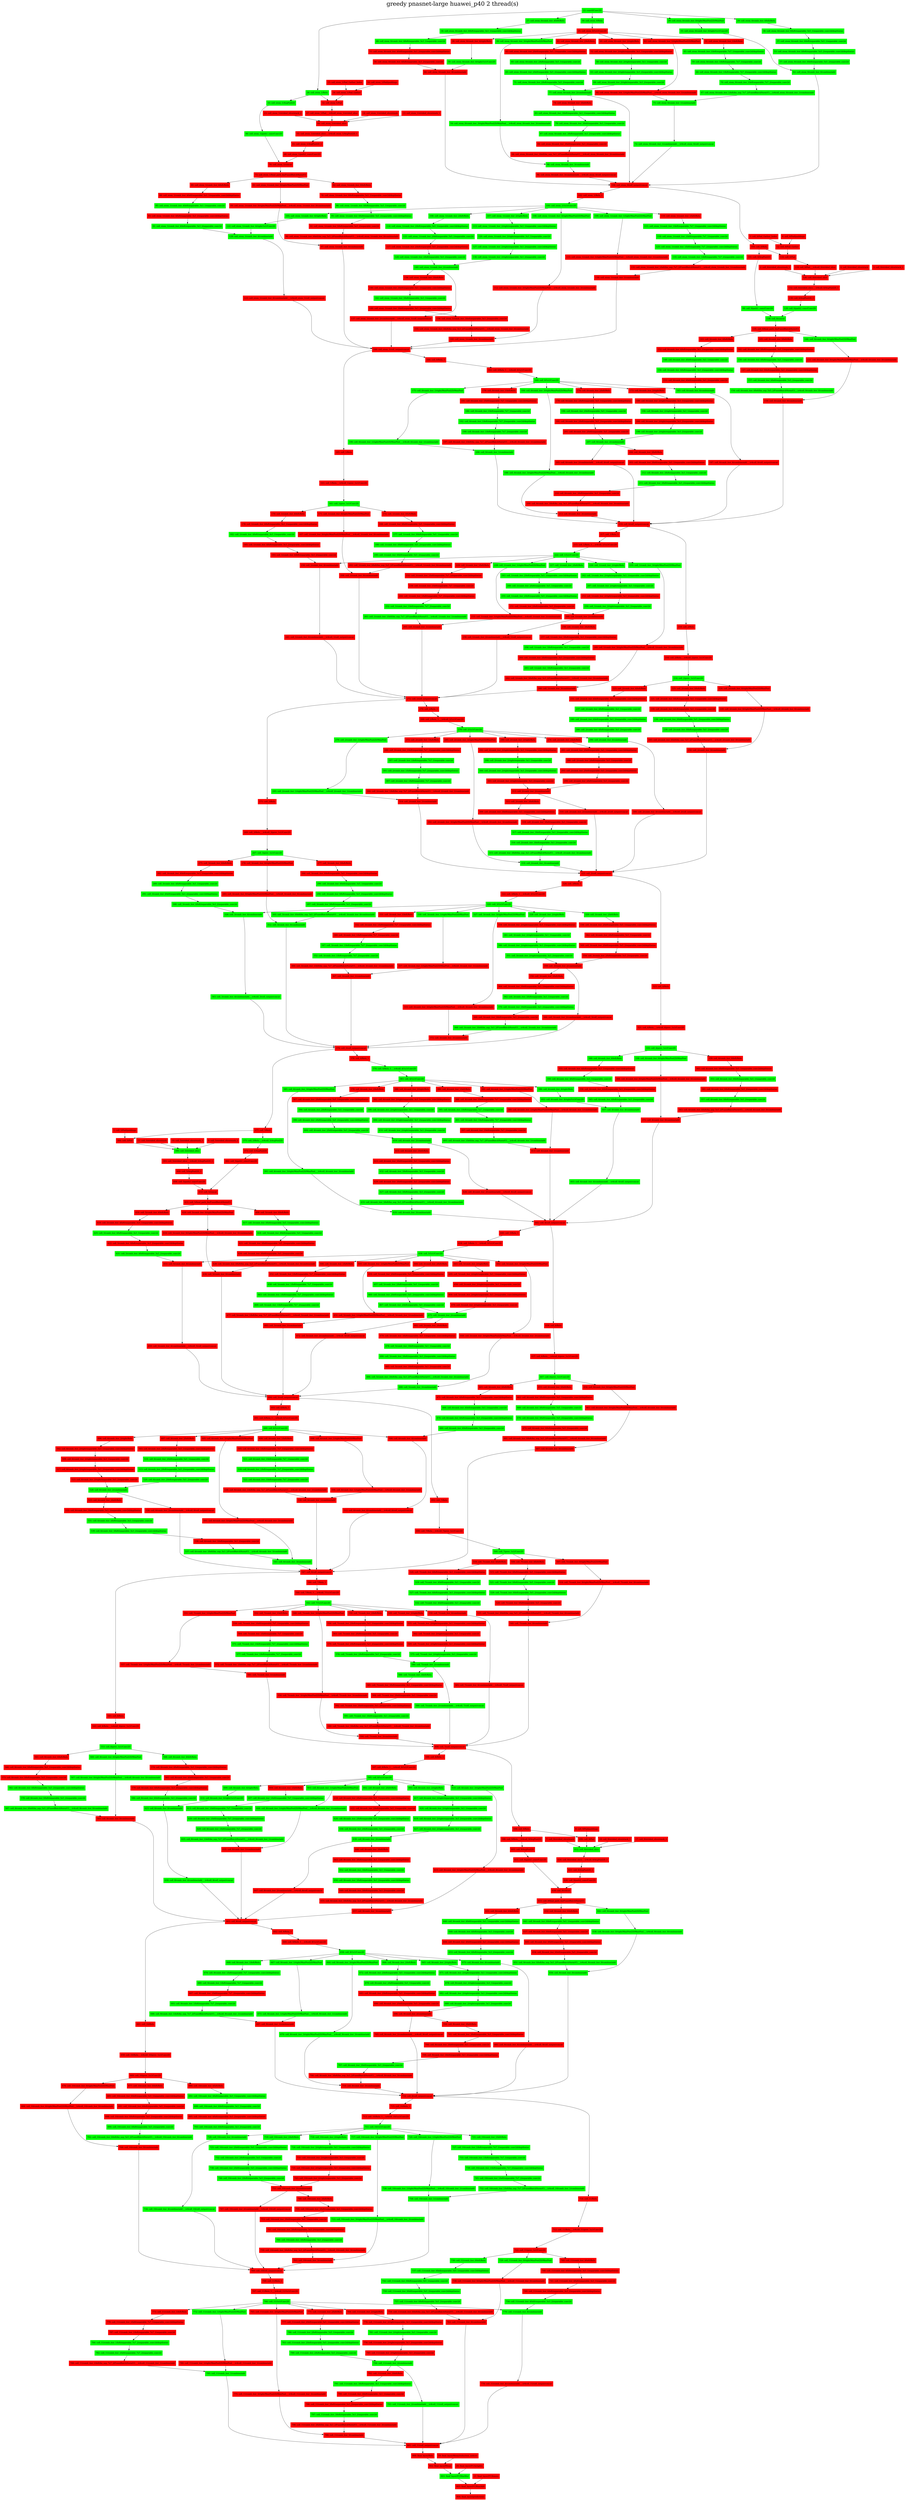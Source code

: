 digraph G {
label     = "greedy pnasnet-large huawei_p40 2 thread(s)"
    labelloc  =  t // t: Place the graph's title on top.
    fontsize  = 40 // Make title stand out by giving a large font size
    fontcolor = black"22: conv0/Conv2D"->"29: cell_stem_0/comb_iter_0/left/Relu";
"22: conv0/Conv2D"->"30: cell_stem_0/Relu";
"22: conv0/Conv2D"->"27: cell_stem_0/comb_iter_4/left/Relu";
"22: conv0/Conv2D"->"26: cell_stem_1/Relu";
"22: conv0/Conv2D"->"28: cell_stem_0/comb_iter_0/right/MaxPool2D/MaxPool";
"22: conv0/Conv2D" [shape=box,style=filled,color=green];
"26: cell_stem_1/Relu"->"32: cell_stem_1/Pad";
"26: cell_stem_1/Relu"->"33: cell_stem_1/AvgPool2D";
"26: cell_stem_1/Relu" [shape=box,style=filled,color=green];
"33: cell_stem_1/AvgPool2D"->"46: cell_stem_1/path1_conv/Conv2D";
"33: cell_stem_1/AvgPool2D" [shape=box,style=filled,color=green];
"46: cell_stem_1/path1_conv/Conv2D"->"76: cell_stem_1/concat";
"46: cell_stem_1/path1_conv/Conv2D" [shape=box,style=filled,color=green];
"16: cell_stem_1/Pad/paddings"->"24: cell_stem_1/Pad_Gather";
"16: cell_stem_1/Pad/paddings" [shape=box,style=filled,color=red];
"15: cell_stem_1/Pad_Gather_Index"->"24: cell_stem_1/Pad_Gather";
"15: cell_stem_1/Pad_Gather_Index" [shape=box,style=filled,color=red];
"24: cell_stem_1/Pad_Gather"->"32: cell_stem_1/Pad";
"24: cell_stem_1/Pad_Gather" [shape=box,style=filled,color=red];
"32: cell_stem_1/Pad"->"47: cell_stem_1/Pad___tr4cell_stem_1/strided_slice";
"32: cell_stem_1/Pad" [shape=box,style=filled,color=red];
"14: cell_stem_1/strided_slice/stack"->"49: cell_stem_1/strided_slice";
"14: cell_stem_1/strided_slice/stack" [shape=box,style=filled,color=red];
"13: cell_stem_1/strided_slice/stack_1"->"49: cell_stem_1/strided_slice";
"13: cell_stem_1/strided_slice/stack_1" [shape=box,style=filled,color=red];
"23: cell_stem_1/strided_slice/stack_2"->"49: cell_stem_1/strided_slice";
"23: cell_stem_1/strided_slice/stack_2" [shape=box,style=filled,color=red];
"47: cell_stem_1/Pad___tr4cell_stem_1/strided_slice"->"49: cell_stem_1/strided_slice";
"47: cell_stem_1/Pad___tr4cell_stem_1/strided_slice" [shape=box,style=filled,color=red];
"49: cell_stem_1/strided_slice"->"55: cell_stem_1/strided_slice___tr4cell_stem_1/AvgPool2D_1";
"49: cell_stem_1/strided_slice" [shape=box,style=filled,color=red];
"55: cell_stem_1/strided_slice___tr4cell_stem_1/AvgPool2D_1"->"61: cell_stem_1/AvgPool2D_1";
"55: cell_stem_1/strided_slice___tr4cell_stem_1/AvgPool2D_1" [shape=box,style=filled,color=red];
"61: cell_stem_1/AvgPool2D_1"->"68: cell_stem_1/path2_conv/Conv2D";
"61: cell_stem_1/AvgPool2D_1" [shape=box,style=filled,color=red];
"68: cell_stem_1/path2_conv/Conv2D"->"76: cell_stem_1/concat";
"68: cell_stem_1/path2_conv/Conv2D" [shape=box,style=filled,color=red];
"76: cell_stem_1/concat"->"73: cell_stem_1/final_path_bn/FusedBatchNormV3";
"76: cell_stem_1/concat" [shape=box,style=filled,color=red];
"73: cell_stem_1/final_path_bn/FusedBatchNormV3"->"80: cell_stem_1/comb_iter_4/left/Relu";
"73: cell_stem_1/final_path_bn/FusedBatchNormV3"->"82: cell_stem_1/comb_iter_0/left/Relu";
"73: cell_stem_1/final_path_bn/FusedBatchNormV3"->"81: cell_stem_1/comb_iter_0/right/MaxPool2D/MaxPool";
"73: cell_stem_1/final_path_bn/FusedBatchNormV3" [shape=box,style=filled,color=red];
"82: cell_stem_1/comb_iter_0/left/Relu"->"78: cell_stem_1/comb_iter_0/left/separable_5x5_1/separable_conv2d/depthwise";
"82: cell_stem_1/comb_iter_0/left/Relu" [shape=box,style=filled,color=red];
"78: cell_stem_1/comb_iter_0/left/separable_5x5_1/separable_conv2d/depthwise"->"86: cell_stem_1/comb_iter_0/left/separable_5x5_1/separable_conv2d";
"78: cell_stem_1/comb_iter_0/left/separable_5x5_1/separable_conv2d/depthwise" [shape=box,style=filled,color=red];
"86: cell_stem_1/comb_iter_0/left/separable_5x5_1/separable_conv2d"->"95: cell_stem_1/comb_iter_0/left/separable_5x5_2/separable_conv2d/depthwise";
"86: cell_stem_1/comb_iter_0/left/separable_5x5_1/separable_conv2d" [shape=box,style=filled,color=green];
"95: cell_stem_1/comb_iter_0/left/separable_5x5_2/separable_conv2d/depthwise"->"92: cell_stem_1/comb_iter_0/left/separable_5x5_2/separable_conv2d";
"95: cell_stem_1/comb_iter_0/left/separable_5x5_2/separable_conv2d/depthwise" [shape=box,style=filled,color=green];
"92: cell_stem_1/comb_iter_0/left/separable_5x5_2/separable_conv2d"->"90: cell_stem_1/comb_iter_0/left/bn_sep_5x5_2/FusedBatchNormV3___tr4cell_stem_1/comb_iter_0/combine/add";
"92: cell_stem_1/comb_iter_0/left/separable_5x5_2/separable_conv2d" [shape=box,style=filled,color=red];
"81: cell_stem_1/comb_iter_0/right/MaxPool2D/MaxPool"->"89: cell_stem_1/comb_iter_0/right/MaxPool2D/MaxPool___tr4cell_stem_1/comb_iter_0/combine/add";
"81: cell_stem_1/comb_iter_0/right/MaxPool2D/MaxPool" [shape=box,style=filled,color=red];
"90: cell_stem_1/comb_iter_0/left/bn_sep_5x5_2/FusedBatchNormV3___tr4cell_stem_1/comb_iter_0/combine/add"->"97: cell_stem_1/comb_iter_0/combine/add";
"90: cell_stem_1/comb_iter_0/left/bn_sep_5x5_2/FusedBatchNormV3___tr4cell_stem_1/comb_iter_0/combine/add" [shape=box,style=filled,color=red];
"89: cell_stem_1/comb_iter_0/right/MaxPool2D/MaxPool___tr4cell_stem_1/comb_iter_0/combine/add"->"97: cell_stem_1/comb_iter_0/combine/add";
"89: cell_stem_1/comb_iter_0/right/MaxPool2D/MaxPool___tr4cell_stem_1/comb_iter_0/combine/add" [shape=box,style=filled,color=red];
"97: cell_stem_1/comb_iter_0/combine/add"->"166: cell_stem_1/cell_output/concat";
"97: cell_stem_1/comb_iter_0/combine/add" [shape=box,style=filled,color=red];
"29: cell_stem_0/comb_iter_0/left/Relu"->"36: cell_stem_0/comb_iter_0/left/separable_5x5_1/separable_conv2d/depthwise";
"29: cell_stem_0/comb_iter_0/left/Relu" [shape=box,style=filled,color=green];
"36: cell_stem_0/comb_iter_0/left/separable_5x5_1/separable_conv2d/depthwise"->"37: cell_stem_0/comb_iter_0/left/separable_5x5_1/separable_conv2d";
"36: cell_stem_0/comb_iter_0/left/separable_5x5_1/separable_conv2d/depthwise" [shape=box,style=filled,color=green];
"37: cell_stem_0/comb_iter_0/left/separable_5x5_1/separable_conv2d"->"53: cell_stem_0/comb_iter_0/left/separable_5x5_2/separable_conv2d/depthwise";
"37: cell_stem_0/comb_iter_0/left/separable_5x5_1/separable_conv2d" [shape=box,style=filled,color=green];
"53: cell_stem_0/comb_iter_0/left/separable_5x5_2/separable_conv2d/depthwise"->"57: cell_stem_0/comb_iter_0/left/separable_5x5_2/separable_conv2d";
"53: cell_stem_0/comb_iter_0/left/separable_5x5_2/separable_conv2d/depthwise" [shape=box,style=filled,color=green];
"57: cell_stem_0/comb_iter_0/left/separable_5x5_2/separable_conv2d"->"62: cell_stem_0/comb_iter_0/combine/add";
"57: cell_stem_0/comb_iter_0/left/separable_5x5_2/separable_conv2d" [shape=box,style=filled,color=green];
"28: cell_stem_0/comb_iter_0/right/MaxPool2D/MaxPool"->"35: cell_stem_0/comb_iter_0/right/1x1/Conv2D";
"28: cell_stem_0/comb_iter_0/right/MaxPool2D/MaxPool" [shape=box,style=filled,color=green];
"35: cell_stem_0/comb_iter_0/right/1x1/Conv2D"->"62: cell_stem_0/comb_iter_0/combine/add";
"35: cell_stem_0/comb_iter_0/right/1x1/Conv2D" [shape=box,style=filled,color=green];
"62: cell_stem_0/comb_iter_0/combine/add"->"104: cell_stem_0/cell_output/concat";
"62: cell_stem_0/comb_iter_0/combine/add" [shape=box,style=filled,color=green];
"30: cell_stem_0/Relu"->"25: cell_stem_0/1x1/Conv2D";
"30: cell_stem_0/Relu" [shape=box,style=filled,color=green];
"25: cell_stem_0/1x1/Conv2D"->"40: cell_stem_0/comb_iter_2/right/Relu";
"25: cell_stem_0/1x1/Conv2D"->"38: cell_stem_0/comb_iter_4/right/Relu";
"25: cell_stem_0/1x1/Conv2D"->"31: cell_stem_0/comb_iter_1/left/Relu";
"25: cell_stem_0/1x1/Conv2D"->"41: cell_stem_0/comb_iter_2/left/Relu";
"25: cell_stem_0/1x1/Conv2D"->"39: cell_stem_0/comb_iter_3/right/MaxPool2D/MaxPool";
"25: cell_stem_0/1x1/Conv2D"->"42: cell_stem_0/comb_iter_1/right/MaxPool2D/MaxPool";
"25: cell_stem_0/1x1/Conv2D" [shape=box,style=filled,color=red];
"31: cell_stem_0/comb_iter_1/left/Relu"->"45: cell_stem_0/comb_iter_1/left/separable_7x7_1/separable_conv2d/depthwise";
"31: cell_stem_0/comb_iter_1/left/Relu" [shape=box,style=filled,color=red];
"45: cell_stem_0/comb_iter_1/left/separable_7x7_1/separable_conv2d/depthwise"->"59: cell_stem_0/comb_iter_1/left/separable_7x7_1/separable_conv2d";
"45: cell_stem_0/comb_iter_1/left/separable_7x7_1/separable_conv2d/depthwise" [shape=box,style=filled,color=green];
"59: cell_stem_0/comb_iter_1/left/separable_7x7_1/separable_conv2d"->"64: cell_stem_0/comb_iter_1/left/separable_7x7_2/separable_conv2d/depthwise";
"59: cell_stem_0/comb_iter_1/left/separable_7x7_1/separable_conv2d" [shape=box,style=filled,color=green];
"64: cell_stem_0/comb_iter_1/left/separable_7x7_2/separable_conv2d/depthwise"->"70: cell_stem_0/comb_iter_1/left/separable_7x7_2/separable_conv2d";
"64: cell_stem_0/comb_iter_1/left/separable_7x7_2/separable_conv2d/depthwise" [shape=box,style=filled,color=green];
"70: cell_stem_0/comb_iter_1/left/separable_7x7_2/separable_conv2d"->"67: cell_stem_0/comb_iter_1/left/bn_sep_7x7_2/FusedBatchNormV3___tr4cell_stem_0/comb_iter_1/combine/add";
"70: cell_stem_0/comb_iter_1/left/separable_7x7_2/separable_conv2d" [shape=box,style=filled,color=green];
"42: cell_stem_0/comb_iter_1/right/MaxPool2D/MaxPool"->"44: cell_stem_0/comb_iter_1/right/MaxPool2D/MaxPool___tr4cell_stem_0/comb_iter_1/combine/add";
"42: cell_stem_0/comb_iter_1/right/MaxPool2D/MaxPool" [shape=box,style=filled,color=red];
"67: cell_stem_0/comb_iter_1/left/bn_sep_7x7_2/FusedBatchNormV3___tr4cell_stem_0/comb_iter_1/combine/add"->"75: cell_stem_0/comb_iter_1/combine/add";
"67: cell_stem_0/comb_iter_1/left/bn_sep_7x7_2/FusedBatchNormV3___tr4cell_stem_0/comb_iter_1/combine/add" [shape=box,style=filled,color=green];
"44: cell_stem_0/comb_iter_1/right/MaxPool2D/MaxPool___tr4cell_stem_0/comb_iter_1/combine/add"->"75: cell_stem_0/comb_iter_1/combine/add";
"44: cell_stem_0/comb_iter_1/right/MaxPool2D/MaxPool___tr4cell_stem_0/comb_iter_1/combine/add" [shape=box,style=filled,color=red];
"75: cell_stem_0/comb_iter_1/combine/add"->"72: cell_stem_0/comb_iter_1/combine/add___tr4cell_stem_0/cell_output/concat";
"75: cell_stem_0/comb_iter_1/combine/add" [shape=box,style=filled,color=green];
"41: cell_stem_0/comb_iter_2/left/Relu"->"43: cell_stem_0/comb_iter_2/left/separable_5x5_1/separable_conv2d/depthwise";
"41: cell_stem_0/comb_iter_2/left/Relu" [shape=box,style=filled,color=red];
"43: cell_stem_0/comb_iter_2/left/separable_5x5_1/separable_conv2d/depthwise"->"60: cell_stem_0/comb_iter_2/left/separable_5x5_1/separable_conv2d";
"43: cell_stem_0/comb_iter_2/left/separable_5x5_1/separable_conv2d/depthwise" [shape=box,style=filled,color=red];
"60: cell_stem_0/comb_iter_2/left/separable_5x5_1/separable_conv2d"->"65: cell_stem_0/comb_iter_2/left/separable_5x5_2/separable_conv2d/depthwise";
"60: cell_stem_0/comb_iter_2/left/separable_5x5_1/separable_conv2d" [shape=box,style=filled,color=green];
"65: cell_stem_0/comb_iter_2/left/separable_5x5_2/separable_conv2d/depthwise"->"71: cell_stem_0/comb_iter_2/left/separable_5x5_2/separable_conv2d";
"65: cell_stem_0/comb_iter_2/left/separable_5x5_2/separable_conv2d/depthwise" [shape=box,style=filled,color=green];
"71: cell_stem_0/comb_iter_2/left/separable_5x5_2/separable_conv2d"->"77: cell_stem_0/comb_iter_2/combine/add";
"71: cell_stem_0/comb_iter_2/left/separable_5x5_2/separable_conv2d" [shape=box,style=filled,color=green];
"40: cell_stem_0/comb_iter_2/right/Relu"->"52: cell_stem_0/comb_iter_2/right/separable_3x3_1/separable_conv2d/depthwise";
"40: cell_stem_0/comb_iter_2/right/Relu" [shape=box,style=filled,color=red];
"52: cell_stem_0/comb_iter_2/right/separable_3x3_1/separable_conv2d/depthwise"->"58: cell_stem_0/comb_iter_2/right/separable_3x3_1/separable_conv2d";
"52: cell_stem_0/comb_iter_2/right/separable_3x3_1/separable_conv2d/depthwise" [shape=box,style=filled,color=red];
"58: cell_stem_0/comb_iter_2/right/separable_3x3_1/separable_conv2d"->"63: cell_stem_0/comb_iter_2/right/separable_3x3_2/separable_conv2d/depthwise";
"58: cell_stem_0/comb_iter_2/right/separable_3x3_1/separable_conv2d" [shape=box,style=filled,color=green];
"63: cell_stem_0/comb_iter_2/right/separable_3x3_2/separable_conv2d/depthwise"->"69: cell_stem_0/comb_iter_2/right/separable_3x3_2/separable_conv2d";
"63: cell_stem_0/comb_iter_2/right/separable_3x3_2/separable_conv2d/depthwise" [shape=box,style=filled,color=green];
"69: cell_stem_0/comb_iter_2/right/separable_3x3_2/separable_conv2d"->"77: cell_stem_0/comb_iter_2/combine/add";
"69: cell_stem_0/comb_iter_2/right/separable_3x3_2/separable_conv2d" [shape=box,style=filled,color=green];
"77: cell_stem_0/comb_iter_2/combine/add"->"74: cell_stem_0/comb_iter_3/left/Relu";
"77: cell_stem_0/comb_iter_2/combine/add"->"104: cell_stem_0/cell_output/concat";
"77: cell_stem_0/comb_iter_2/combine/add" [shape=box,style=filled,color=green];
"74: cell_stem_0/comb_iter_3/left/Relu"->"83: cell_stem_0/comb_iter_3/left/separable_3x3_1/separable_conv2d/depthwise";
"74: cell_stem_0/comb_iter_3/left/Relu" [shape=box,style=filled,color=red];
"83: cell_stem_0/comb_iter_3/left/separable_3x3_1/separable_conv2d/depthwise"->"79: cell_stem_0/comb_iter_3/left/separable_3x3_1/separable_conv2d";
"83: cell_stem_0/comb_iter_3/left/separable_3x3_1/separable_conv2d/depthwise" [shape=box,style=filled,color=green];
"79: cell_stem_0/comb_iter_3/left/separable_3x3_1/separable_conv2d"->"87: cell_stem_0/comb_iter_3/left/separable_3x3_2/separable_conv2d/depthwise";
"79: cell_stem_0/comb_iter_3/left/separable_3x3_1/separable_conv2d" [shape=box,style=filled,color=green];
"87: cell_stem_0/comb_iter_3/left/separable_3x3_2/separable_conv2d/depthwise"->"84: cell_stem_0/comb_iter_3/left/separable_3x3_2/separable_conv2d";
"87: cell_stem_0/comb_iter_3/left/separable_3x3_2/separable_conv2d/depthwise" [shape=box,style=filled,color=green];
"84: cell_stem_0/comb_iter_3/left/separable_3x3_2/separable_conv2d"->"94: cell_stem_0/comb_iter_3/left/bn_sep_3x3_2/FusedBatchNormV3___tr4cell_stem_0/comb_iter_3/combine/add";
"84: cell_stem_0/comb_iter_3/left/separable_3x3_2/separable_conv2d" [shape=box,style=filled,color=red];
"39: cell_stem_0/comb_iter_3/right/MaxPool2D/MaxPool"->"54: cell_stem_0/comb_iter_3/right/MaxPool2D/MaxPool___tr4cell_stem_0/comb_iter_3/combine/add";
"39: cell_stem_0/comb_iter_3/right/MaxPool2D/MaxPool" [shape=box,style=filled,color=green];
"94: cell_stem_0/comb_iter_3/left/bn_sep_3x3_2/FusedBatchNormV3___tr4cell_stem_0/comb_iter_3/combine/add"->"98: cell_stem_0/comb_iter_3/combine/add";
"94: cell_stem_0/comb_iter_3/left/bn_sep_3x3_2/FusedBatchNormV3___tr4cell_stem_0/comb_iter_3/combine/add" [shape=box,style=filled,color=red];
"54: cell_stem_0/comb_iter_3/right/MaxPool2D/MaxPool___tr4cell_stem_0/comb_iter_3/combine/add"->"98: cell_stem_0/comb_iter_3/combine/add";
"54: cell_stem_0/comb_iter_3/right/MaxPool2D/MaxPool___tr4cell_stem_0/comb_iter_3/combine/add" [shape=box,style=filled,color=green];
"98: cell_stem_0/comb_iter_3/combine/add"->"96: cell_stem_0/comb_iter_3/combine/add___tr4cell_stem_0/cell_output/concat";
"98: cell_stem_0/comb_iter_3/combine/add" [shape=box,style=filled,color=green];
"27: cell_stem_0/comb_iter_4/left/Relu"->"34: cell_stem_0/comb_iter_4/left/separable_3x3_1/separable_conv2d/depthwise";
"27: cell_stem_0/comb_iter_4/left/Relu" [shape=box,style=filled,color=green];
"34: cell_stem_0/comb_iter_4/left/separable_3x3_1/separable_conv2d/depthwise"->"48: cell_stem_0/comb_iter_4/left/separable_3x3_1/separable_conv2d";
"34: cell_stem_0/comb_iter_4/left/separable_3x3_1/separable_conv2d/depthwise" [shape=box,style=filled,color=green];
"48: cell_stem_0/comb_iter_4/left/separable_3x3_1/separable_conv2d"->"51: cell_stem_0/comb_iter_4/left/separable_3x3_2/separable_conv2d/depthwise";
"48: cell_stem_0/comb_iter_4/left/separable_3x3_1/separable_conv2d" [shape=box,style=filled,color=green];
"51: cell_stem_0/comb_iter_4/left/separable_3x3_2/separable_conv2d/depthwise"->"56: cell_stem_0/comb_iter_4/left/separable_3x3_2/separable_conv2d";
"51: cell_stem_0/comb_iter_4/left/separable_3x3_2/separable_conv2d/depthwise" [shape=box,style=filled,color=red];
"56: cell_stem_0/comb_iter_4/left/separable_3x3_2/separable_conv2d"->"66: cell_stem_0/comb_iter_4/combine/add";
"56: cell_stem_0/comb_iter_4/left/separable_3x3_2/separable_conv2d" [shape=box,style=filled,color=red];
"38: cell_stem_0/comb_iter_4/right/Relu"->"50: cell_stem_0/comb_iter_4/right/1x1/Conv2D";
"38: cell_stem_0/comb_iter_4/right/Relu" [shape=box,style=filled,color=red];
"50: cell_stem_0/comb_iter_4/right/1x1/Conv2D"->"66: cell_stem_0/comb_iter_4/combine/add";
"50: cell_stem_0/comb_iter_4/right/1x1/Conv2D" [shape=box,style=filled,color=green];
"66: cell_stem_0/comb_iter_4/combine/add"->"104: cell_stem_0/cell_output/concat";
"66: cell_stem_0/comb_iter_4/combine/add" [shape=box,style=filled,color=red];
"72: cell_stem_0/comb_iter_1/combine/add___tr4cell_stem_0/cell_output/concat"->"104: cell_stem_0/cell_output/concat";
"72: cell_stem_0/comb_iter_1/combine/add___tr4cell_stem_0/cell_output/concat" [shape=box,style=filled,color=green];
"96: cell_stem_0/comb_iter_3/combine/add___tr4cell_stem_0/cell_output/concat"->"104: cell_stem_0/cell_output/concat";
"96: cell_stem_0/comb_iter_3/combine/add___tr4cell_stem_0/cell_output/concat" [shape=box,style=filled,color=red];
"104: cell_stem_0/cell_output/concat"->"102: cell_stem_1/Relu_1";
"104: cell_stem_0/cell_output/concat"->"103: cell_0/Relu";
"104: cell_stem_0/cell_output/concat" [shape=box,style=filled,color=red];
"102: cell_stem_1/Relu_1"->"100: cell_stem_1/1x1/Conv2D";
"102: cell_stem_1/Relu_1" [shape=box,style=filled,color=red];
"100: cell_stem_1/1x1/Conv2D"->"108: cell_stem_1/comb_iter_2/left/Relu";
"100: cell_stem_1/1x1/Conv2D"->"106: cell_stem_1/comb_iter_3/right/MaxPool2D/MaxPool";
"100: cell_stem_1/1x1/Conv2D"->"110: cell_stem_1/comb_iter_1/left/Relu";
"100: cell_stem_1/1x1/Conv2D"->"109: cell_stem_1/comb_iter_1/right/MaxPool2D/MaxPool";
"100: cell_stem_1/1x1/Conv2D"->"107: cell_stem_1/comb_iter_2/right/Relu";
"100: cell_stem_1/1x1/Conv2D"->"105: cell_stem_1/comb_iter_4/right/Relu";
"100: cell_stem_1/1x1/Conv2D" [shape=box,style=filled,color=green];
"110: cell_stem_1/comb_iter_1/left/Relu"->"111: cell_stem_1/comb_iter_1/left/separable_7x7_1/separable_conv2d/depthwise";
"110: cell_stem_1/comb_iter_1/left/Relu" [shape=box,style=filled,color=red];
"111: cell_stem_1/comb_iter_1/left/separable_7x7_1/separable_conv2d/depthwise"->"118: cell_stem_1/comb_iter_1/left/separable_7x7_1/separable_conv2d";
"111: cell_stem_1/comb_iter_1/left/separable_7x7_1/separable_conv2d/depthwise" [shape=box,style=filled,color=green];
"118: cell_stem_1/comb_iter_1/left/separable_7x7_1/separable_conv2d"->"125: cell_stem_1/comb_iter_1/left/separable_7x7_2/separable_conv2d/depthwise";
"118: cell_stem_1/comb_iter_1/left/separable_7x7_1/separable_conv2d" [shape=box,style=filled,color=green];
"125: cell_stem_1/comb_iter_1/left/separable_7x7_2/separable_conv2d/depthwise"->"133: cell_stem_1/comb_iter_1/left/separable_7x7_2/separable_conv2d";
"125: cell_stem_1/comb_iter_1/left/separable_7x7_2/separable_conv2d/depthwise" [shape=box,style=filled,color=green];
"133: cell_stem_1/comb_iter_1/left/separable_7x7_2/separable_conv2d"->"131: cell_stem_1/comb_iter_1/left/bn_sep_7x7_2/FusedBatchNormV3___tr4cell_stem_1/comb_iter_1/combine/add";
"133: cell_stem_1/comb_iter_1/left/separable_7x7_2/separable_conv2d" [shape=box,style=filled,color=green];
"109: cell_stem_1/comb_iter_1/right/MaxPool2D/MaxPool"->"115: cell_stem_1/comb_iter_1/right/MaxPool2D/MaxPool___tr4cell_stem_1/comb_iter_1/combine/add";
"109: cell_stem_1/comb_iter_1/right/MaxPool2D/MaxPool" [shape=box,style=filled,color=green];
"131: cell_stem_1/comb_iter_1/left/bn_sep_7x7_2/FusedBatchNormV3___tr4cell_stem_1/comb_iter_1/combine/add"->"139: cell_stem_1/comb_iter_1/combine/add";
"131: cell_stem_1/comb_iter_1/left/bn_sep_7x7_2/FusedBatchNormV3___tr4cell_stem_1/comb_iter_1/combine/add" [shape=box,style=filled,color=red];
"115: cell_stem_1/comb_iter_1/right/MaxPool2D/MaxPool___tr4cell_stem_1/comb_iter_1/combine/add"->"139: cell_stem_1/comb_iter_1/combine/add";
"115: cell_stem_1/comb_iter_1/right/MaxPool2D/MaxPool___tr4cell_stem_1/comb_iter_1/combine/add" [shape=box,style=filled,color=red];
"139: cell_stem_1/comb_iter_1/combine/add"->"166: cell_stem_1/cell_output/concat";
"139: cell_stem_1/comb_iter_1/combine/add" [shape=box,style=filled,color=red];
"108: cell_stem_1/comb_iter_2/left/Relu"->"114: cell_stem_1/comb_iter_2/left/separable_5x5_1/separable_conv2d/depthwise";
"108: cell_stem_1/comb_iter_2/left/Relu" [shape=box,style=filled,color=green];
"114: cell_stem_1/comb_iter_2/left/separable_5x5_1/separable_conv2d/depthwise"->"121: cell_stem_1/comb_iter_2/left/separable_5x5_1/separable_conv2d";
"114: cell_stem_1/comb_iter_2/left/separable_5x5_1/separable_conv2d/depthwise" [shape=box,style=filled,color=green];
"121: cell_stem_1/comb_iter_2/left/separable_5x5_1/separable_conv2d"->"117: cell_stem_1/comb_iter_2/left/separable_5x5_2/separable_conv2d/depthwise";
"121: cell_stem_1/comb_iter_2/left/separable_5x5_1/separable_conv2d" [shape=box,style=filled,color=green];
"117: cell_stem_1/comb_iter_2/left/separable_5x5_2/separable_conv2d/depthwise"->"124: cell_stem_1/comb_iter_2/left/separable_5x5_2/separable_conv2d";
"117: cell_stem_1/comb_iter_2/left/separable_5x5_2/separable_conv2d/depthwise" [shape=box,style=filled,color=red];
"124: cell_stem_1/comb_iter_2/left/separable_5x5_2/separable_conv2d"->"140: cell_stem_1/comb_iter_2/combine/add";
"124: cell_stem_1/comb_iter_2/left/separable_5x5_2/separable_conv2d" [shape=box,style=filled,color=green];
"107: cell_stem_1/comb_iter_2/right/Relu"->"113: cell_stem_1/comb_iter_2/right/separable_3x3_1/separable_conv2d/depthwise";
"107: cell_stem_1/comb_iter_2/right/Relu" [shape=box,style=filled,color=green];
"113: cell_stem_1/comb_iter_2/right/separable_3x3_1/separable_conv2d/depthwise"->"120: cell_stem_1/comb_iter_2/right/separable_3x3_1/separable_conv2d";
"113: cell_stem_1/comb_iter_2/right/separable_3x3_1/separable_conv2d/depthwise" [shape=box,style=filled,color=green];
"120: cell_stem_1/comb_iter_2/right/separable_3x3_1/separable_conv2d"->"127: cell_stem_1/comb_iter_2/right/separable_3x3_2/separable_conv2d/depthwise";
"120: cell_stem_1/comb_iter_2/right/separable_3x3_1/separable_conv2d" [shape=box,style=filled,color=green];
"127: cell_stem_1/comb_iter_2/right/separable_3x3_2/separable_conv2d/depthwise"->"134: cell_stem_1/comb_iter_2/right/separable_3x3_2/separable_conv2d";
"127: cell_stem_1/comb_iter_2/right/separable_3x3_2/separable_conv2d/depthwise" [shape=box,style=filled,color=green];
"134: cell_stem_1/comb_iter_2/right/separable_3x3_2/separable_conv2d"->"140: cell_stem_1/comb_iter_2/combine/add";
"134: cell_stem_1/comb_iter_2/right/separable_3x3_2/separable_conv2d" [shape=box,style=filled,color=green];
"140: cell_stem_1/comb_iter_2/combine/add"->"136: cell_stem_1/comb_iter_3/left/Relu";
"140: cell_stem_1/comb_iter_2/combine/add"->"137: cell_stem_1/comb_iter_2/combine/add___tr4cell_stem_1/cell_output/concat";
"140: cell_stem_1/comb_iter_2/combine/add" [shape=box,style=filled,color=green];
"136: cell_stem_1/comb_iter_3/left/Relu"->"146: cell_stem_1/comb_iter_3/left/separable_3x3_1/separable_conv2d/depthwise";
"136: cell_stem_1/comb_iter_3/left/Relu" [shape=box,style=filled,color=red];
"146: cell_stem_1/comb_iter_3/left/separable_3x3_1/separable_conv2d/depthwise"->"142: cell_stem_1/comb_iter_3/left/separable_3x3_1/separable_conv2d";
"146: cell_stem_1/comb_iter_3/left/separable_3x3_1/separable_conv2d/depthwise" [shape=box,style=filled,color=red];
"142: cell_stem_1/comb_iter_3/left/separable_3x3_1/separable_conv2d"->"149: cell_stem_1/comb_iter_3/left/separable_3x3_2/separable_conv2d/depthwise";
"142: cell_stem_1/comb_iter_3/left/separable_3x3_1/separable_conv2d" [shape=box,style=filled,color=green];
"149: cell_stem_1/comb_iter_3/left/separable_3x3_2/separable_conv2d/depthwise"->"158: cell_stem_1/comb_iter_3/left/separable_3x3_2/separable_conv2d";
"149: cell_stem_1/comb_iter_3/left/separable_3x3_2/separable_conv2d/depthwise" [shape=box,style=filled,color=red];
"158: cell_stem_1/comb_iter_3/left/separable_3x3_2/separable_conv2d"->"155: cell_stem_1/comb_iter_3/left/bn_sep_3x3_2/FusedBatchNormV3___tr4cell_stem_1/comb_iter_3/combine/add";
"158: cell_stem_1/comb_iter_3/left/separable_3x3_2/separable_conv2d" [shape=box,style=filled,color=red];
"106: cell_stem_1/comb_iter_3/right/MaxPool2D/MaxPool"->"112: cell_stem_1/comb_iter_3/right/MaxPool2D/MaxPool___tr4cell_stem_1/comb_iter_3/combine/add";
"106: cell_stem_1/comb_iter_3/right/MaxPool2D/MaxPool" [shape=box,style=filled,color=green];
"155: cell_stem_1/comb_iter_3/left/bn_sep_3x3_2/FusedBatchNormV3___tr4cell_stem_1/comb_iter_3/combine/add"->"160: cell_stem_1/comb_iter_3/combine/add";
"155: cell_stem_1/comb_iter_3/left/bn_sep_3x3_2/FusedBatchNormV3___tr4cell_stem_1/comb_iter_3/combine/add" [shape=box,style=filled,color=red];
"112: cell_stem_1/comb_iter_3/right/MaxPool2D/MaxPool___tr4cell_stem_1/comb_iter_3/combine/add"->"160: cell_stem_1/comb_iter_3/combine/add";
"112: cell_stem_1/comb_iter_3/right/MaxPool2D/MaxPool___tr4cell_stem_1/comb_iter_3/combine/add" [shape=box,style=filled,color=red];
"160: cell_stem_1/comb_iter_3/combine/add"->"166: cell_stem_1/cell_output/concat";
"160: cell_stem_1/comb_iter_3/combine/add" [shape=box,style=filled,color=red];
"80: cell_stem_1/comb_iter_4/left/Relu"->"88: cell_stem_1/comb_iter_4/left/separable_3x3_1/separable_conv2d/depthwise";
"80: cell_stem_1/comb_iter_4/left/Relu" [shape=box,style=filled,color=red];
"88: cell_stem_1/comb_iter_4/left/separable_3x3_1/separable_conv2d/depthwise"->"85: cell_stem_1/comb_iter_4/left/separable_3x3_1/separable_conv2d";
"88: cell_stem_1/comb_iter_4/left/separable_3x3_1/separable_conv2d/depthwise" [shape=box,style=filled,color=red];
"85: cell_stem_1/comb_iter_4/left/separable_3x3_1/separable_conv2d"->"93: cell_stem_1/comb_iter_4/left/separable_3x3_2/separable_conv2d/depthwise";
"85: cell_stem_1/comb_iter_4/left/separable_3x3_1/separable_conv2d" [shape=box,style=filled,color=green];
"93: cell_stem_1/comb_iter_4/left/separable_3x3_2/separable_conv2d/depthwise"->"91: cell_stem_1/comb_iter_4/left/separable_3x3_2/separable_conv2d";
"93: cell_stem_1/comb_iter_4/left/separable_3x3_2/separable_conv2d/depthwise" [shape=box,style=filled,color=red];
"91: cell_stem_1/comb_iter_4/left/separable_3x3_2/separable_conv2d"->"128: cell_stem_1/comb_iter_4/combine/add";
"91: cell_stem_1/comb_iter_4/left/separable_3x3_2/separable_conv2d" [shape=box,style=filled,color=green];
"105: cell_stem_1/comb_iter_4/right/Relu"->"122: cell_stem_1/comb_iter_4/right/1x1/Conv2D";
"105: cell_stem_1/comb_iter_4/right/Relu" [shape=box,style=filled,color=green];
"122: cell_stem_1/comb_iter_4/right/1x1/Conv2D"->"128: cell_stem_1/comb_iter_4/combine/add";
"122: cell_stem_1/comb_iter_4/right/1x1/Conv2D" [shape=box,style=filled,color=green];
"128: cell_stem_1/comb_iter_4/combine/add"->"123: cell_stem_1/comb_iter_4/combine/add___tr4cell_stem_1/cell_output/concat";
"128: cell_stem_1/comb_iter_4/combine/add" [shape=box,style=filled,color=green];
"137: cell_stem_1/comb_iter_2/combine/add___tr4cell_stem_1/cell_output/concat"->"166: cell_stem_1/cell_output/concat";
"137: cell_stem_1/comb_iter_2/combine/add___tr4cell_stem_1/cell_output/concat" [shape=box,style=filled,color=red];
"123: cell_stem_1/comb_iter_4/combine/add___tr4cell_stem_1/cell_output/concat"->"166: cell_stem_1/cell_output/concat";
"123: cell_stem_1/comb_iter_4/combine/add___tr4cell_stem_1/cell_output/concat" [shape=box,style=filled,color=red];
"166: cell_stem_1/cell_output/concat"->"165: cell_1/Relu";
"166: cell_stem_1/cell_output/concat"->"164: cell_0/Relu_1";
"166: cell_stem_1/cell_output/concat" [shape=box,style=filled,color=red];
"165: cell_1/Relu"->"163: cell_1/Relu___tr4cell_1/prev_1x1/Conv2D";
"165: cell_1/Relu" [shape=box,style=filled,color=red];
"163: cell_1/Relu___tr4cell_1/prev_1x1/Conv2D"->"161: cell_1/prev_1x1/Conv2D";
"163: cell_1/Relu___tr4cell_1/prev_1x1/Conv2D" [shape=box,style=filled,color=red];
"161: cell_1/prev_1x1/Conv2D"->"172: cell_1/comb_iter_0/left/Relu";
"161: cell_1/prev_1x1/Conv2D"->"171: cell_1/comb_iter_0/right/MaxPool2D/MaxPool";
"161: cell_1/prev_1x1/Conv2D"->"170: cell_1/comb_iter_4/left/Relu";
"161: cell_1/prev_1x1/Conv2D" [shape=box,style=filled,color=green];
"172: cell_1/comb_iter_0/left/Relu"->"168: cell_1/comb_iter_0/left/separable_5x5_1/separable_conv2d/depthwise";
"172: cell_1/comb_iter_0/left/Relu" [shape=box,style=filled,color=red];
"168: cell_1/comb_iter_0/left/separable_5x5_1/separable_conv2d/depthwise"->"177: cell_1/comb_iter_0/left/separable_5x5_1/separable_conv2d";
"168: cell_1/comb_iter_0/left/separable_5x5_1/separable_conv2d/depthwise" [shape=box,style=filled,color=red];
"177: cell_1/comb_iter_0/left/separable_5x5_1/separable_conv2d"->"180: cell_1/comb_iter_0/left/separable_5x5_2/separable_conv2d/depthwise";
"177: cell_1/comb_iter_0/left/separable_5x5_1/separable_conv2d" [shape=box,style=filled,color=green];
"180: cell_1/comb_iter_0/left/separable_5x5_2/separable_conv2d/depthwise"->"195: cell_1/comb_iter_0/left/separable_5x5_2/separable_conv2d";
"180: cell_1/comb_iter_0/left/separable_5x5_2/separable_conv2d/depthwise" [shape=box,style=filled,color=green];
"195: cell_1/comb_iter_0/left/separable_5x5_2/separable_conv2d"->"202: cell_1/comb_iter_0/left/bn_sep_5x5_2/FusedBatchNormV3___tr4cell_1/comb_iter_0/combine/add";
"195: cell_1/comb_iter_0/left/separable_5x5_2/separable_conv2d" [shape=box,style=filled,color=green];
"171: cell_1/comb_iter_0/right/MaxPool2D/MaxPool"->"167: cell_1/comb_iter_0/right/MaxPool2D/MaxPool___tr4cell_1/comb_iter_0/combine/add";
"171: cell_1/comb_iter_0/right/MaxPool2D/MaxPool" [shape=box,style=filled,color=red];
"202: cell_1/comb_iter_0/left/bn_sep_5x5_2/FusedBatchNormV3___tr4cell_1/comb_iter_0/combine/add"->"208: cell_1/comb_iter_0/combine/add";
"202: cell_1/comb_iter_0/left/bn_sep_5x5_2/FusedBatchNormV3___tr4cell_1/comb_iter_0/combine/add" [shape=box,style=filled,color=red];
"167: cell_1/comb_iter_0/right/MaxPool2D/MaxPool___tr4cell_1/comb_iter_0/combine/add"->"208: cell_1/comb_iter_0/combine/add";
"167: cell_1/comb_iter_0/right/MaxPool2D/MaxPool___tr4cell_1/comb_iter_0/combine/add" [shape=box,style=filled,color=red];
"208: cell_1/comb_iter_0/combine/add"->"272: cell_1/cell_output/concat";
"208: cell_1/comb_iter_0/combine/add" [shape=box,style=filled,color=red];
"103: cell_0/Relu"->"101: cell_0/AvgPool2D";
"103: cell_0/Relu"->"116: cell_0/Pad";
"103: cell_0/Relu" [shape=box,style=filled,color=red];
"101: cell_0/AvgPool2D"->"99: cell_0/path1_conv/Conv2D";
"101: cell_0/AvgPool2D" [shape=box,style=filled,color=red];
"99: cell_0/path1_conv/Conv2D"->"138: cell_0/concat";
"99: cell_0/path1_conv/Conv2D" [shape=box,style=filled,color=green];
"6: cell_0/Pad/paddings"->"12: cell_0/Pad_Gather";
"6: cell_0/Pad/paddings" [shape=box,style=filled,color=red];
"5: cell_0/Pad_Gather_Index"->"12: cell_0/Pad_Gather";
"5: cell_0/Pad_Gather_Index" [shape=box,style=filled,color=red];
"12: cell_0/Pad_Gather"->"116: cell_0/Pad";
"12: cell_0/Pad_Gather" [shape=box,style=filled,color=red];
"116: cell_0/Pad"->"119: cell_0/Pad___tr4cell_0/strided_slice";
"116: cell_0/Pad" [shape=box,style=filled,color=red];
"4: cell_0/strided_slice/stack"->"126: cell_0/strided_slice";
"4: cell_0/strided_slice/stack" [shape=box,style=filled,color=red];
"3: cell_0/strided_slice/stack_1"->"126: cell_0/strided_slice";
"3: cell_0/strided_slice/stack_1" [shape=box,style=filled,color=red];
"2: cell_0/strided_slice/stack_2"->"126: cell_0/strided_slice";
"2: cell_0/strided_slice/stack_2" [shape=box,style=filled,color=red];
"119: cell_0/Pad___tr4cell_0/strided_slice"->"126: cell_0/strided_slice";
"119: cell_0/Pad___tr4cell_0/strided_slice" [shape=box,style=filled,color=red];
"126: cell_0/strided_slice"->"132: cell_0/strided_slice___tr4cell_0/AvgPool2D_1";
"126: cell_0/strided_slice" [shape=box,style=filled,color=red];
"132: cell_0/strided_slice___tr4cell_0/AvgPool2D_1"->"130: cell_0/AvgPool2D_1";
"132: cell_0/strided_slice___tr4cell_0/AvgPool2D_1" [shape=box,style=filled,color=red];
"130: cell_0/AvgPool2D_1"->"129: cell_0/path2_conv/Conv2D";
"130: cell_0/AvgPool2D_1" [shape=box,style=filled,color=red];
"129: cell_0/path2_conv/Conv2D"->"138: cell_0/concat";
"129: cell_0/path2_conv/Conv2D" [shape=box,style=filled,color=green];
"138: cell_0/concat"->"135: cell_0/final_path_bn/FusedBatchNormV3";
"138: cell_0/concat" [shape=box,style=filled,color=green];
"135: cell_0/final_path_bn/FusedBatchNormV3"->"143: cell_0/comb_iter_4/left/Relu";
"135: cell_0/final_path_bn/FusedBatchNormV3"->"145: cell_0/comb_iter_0/left/Relu";
"135: cell_0/final_path_bn/FusedBatchNormV3"->"144: cell_0/comb_iter_0/right/MaxPool2D/MaxPool";
"135: cell_0/final_path_bn/FusedBatchNormV3" [shape=box,style=filled,color=red];
"145: cell_0/comb_iter_0/left/Relu"->"141: cell_0/comb_iter_0/left/separable_5x5_1/separable_conv2d/depthwise";
"145: cell_0/comb_iter_0/left/Relu" [shape=box,style=filled,color=red];
"141: cell_0/comb_iter_0/left/separable_5x5_1/separable_conv2d/depthwise"->"150: cell_0/comb_iter_0/left/separable_5x5_1/separable_conv2d";
"141: cell_0/comb_iter_0/left/separable_5x5_1/separable_conv2d/depthwise" [shape=box,style=filled,color=red];
"150: cell_0/comb_iter_0/left/separable_5x5_1/separable_conv2d"->"147: cell_0/comb_iter_0/left/separable_5x5_2/separable_conv2d/depthwise";
"150: cell_0/comb_iter_0/left/separable_5x5_1/separable_conv2d" [shape=box,style=filled,color=green];
"147: cell_0/comb_iter_0/left/separable_5x5_2/separable_conv2d/depthwise"->"157: cell_0/comb_iter_0/left/separable_5x5_2/separable_conv2d";
"147: cell_0/comb_iter_0/left/separable_5x5_2/separable_conv2d/depthwise" [shape=box,style=filled,color=red];
"157: cell_0/comb_iter_0/left/separable_5x5_2/separable_conv2d"->"154: cell_0/comb_iter_0/left/bn_sep_5x5_2/FusedBatchNormV3___tr4cell_0/comb_iter_0/combine/add";
"157: cell_0/comb_iter_0/left/separable_5x5_2/separable_conv2d" [shape=box,style=filled,color=green];
"144: cell_0/comb_iter_0/right/MaxPool2D/MaxPool"->"151: cell_0/comb_iter_0/right/MaxPool2D/MaxPool___tr4cell_0/comb_iter_0/combine/add";
"144: cell_0/comb_iter_0/right/MaxPool2D/MaxPool" [shape=box,style=filled,color=green];
"154: cell_0/comb_iter_0/left/bn_sep_5x5_2/FusedBatchNormV3___tr4cell_0/comb_iter_0/combine/add"->"159: cell_0/comb_iter_0/combine/add";
"154: cell_0/comb_iter_0/left/bn_sep_5x5_2/FusedBatchNormV3___tr4cell_0/comb_iter_0/combine/add" [shape=box,style=filled,color=green];
"151: cell_0/comb_iter_0/right/MaxPool2D/MaxPool___tr4cell_0/comb_iter_0/combine/add"->"159: cell_0/comb_iter_0/combine/add";
"151: cell_0/comb_iter_0/right/MaxPool2D/MaxPool___tr4cell_0/comb_iter_0/combine/add" [shape=box,style=filled,color=red];
"159: cell_0/comb_iter_0/combine/add"->"219: cell_0/cell_output/concat";
"159: cell_0/comb_iter_0/combine/add" [shape=box,style=filled,color=red];
"164: cell_0/Relu_1"->"162: cell_0/Relu_1___tr4cell_0/1x1/Conv2D";
"164: cell_0/Relu_1" [shape=box,style=filled,color=red];
"162: cell_0/Relu_1___tr4cell_0/1x1/Conv2D"->"169: cell_0/1x1/Conv2D";
"162: cell_0/Relu_1___tr4cell_0/1x1/Conv2D" [shape=box,style=filled,color=red];
"169: cell_0/1x1/Conv2D"->"173: cell_0/comb_iter_2/right/Relu";
"169: cell_0/1x1/Conv2D"->"174: cell_0/comb_iter_2/left/Relu";
"169: cell_0/1x1/Conv2D"->"176: cell_0/comb_iter_1/left/Relu";
"169: cell_0/1x1/Conv2D"->"184: cell_0/comb_iter_3/right/MaxPool2D/MaxPool";
"169: cell_0/1x1/Conv2D"->"183: cell_0/comb_iter_4/combine/add";
"169: cell_0/1x1/Conv2D"->"175: cell_0/comb_iter_1/right/MaxPool2D/MaxPool";
"169: cell_0/1x1/Conv2D" [shape=box,style=filled,color=green];
"176: cell_0/comb_iter_1/left/Relu"->"181: cell_0/comb_iter_1/left/separable_7x7_1/separable_conv2d/depthwise";
"176: cell_0/comb_iter_1/left/Relu" [shape=box,style=filled,color=red];
"181: cell_0/comb_iter_1/left/separable_7x7_1/separable_conv2d/depthwise"->"186: cell_0/comb_iter_1/left/separable_7x7_1/separable_conv2d";
"181: cell_0/comb_iter_1/left/separable_7x7_1/separable_conv2d/depthwise" [shape=box,style=filled,color=red];
"186: cell_0/comb_iter_1/left/separable_7x7_1/separable_conv2d"->"192: cell_0/comb_iter_1/left/separable_7x7_2/separable_conv2d/depthwise";
"186: cell_0/comb_iter_1/left/separable_7x7_1/separable_conv2d" [shape=box,style=filled,color=green];
"192: cell_0/comb_iter_1/left/separable_7x7_2/separable_conv2d/depthwise"->"199: cell_0/comb_iter_1/left/separable_7x7_2/separable_conv2d";
"192: cell_0/comb_iter_1/left/separable_7x7_2/separable_conv2d/depthwise" [shape=box,style=filled,color=green];
"199: cell_0/comb_iter_1/left/separable_7x7_2/separable_conv2d"->"197: cell_0/comb_iter_1/left/bn_sep_7x7_2/FusedBatchNormV3___tr4cell_0/comb_iter_1/combine/add";
"199: cell_0/comb_iter_1/left/separable_7x7_2/separable_conv2d" [shape=box,style=filled,color=green];
"175: cell_0/comb_iter_1/right/MaxPool2D/MaxPool"->"190: cell_0/comb_iter_1/right/MaxPool2D/MaxPool___tr4cell_0/comb_iter_1/combine/add";
"175: cell_0/comb_iter_1/right/MaxPool2D/MaxPool" [shape=box,style=filled,color=green];
"197: cell_0/comb_iter_1/left/bn_sep_7x7_2/FusedBatchNormV3___tr4cell_0/comb_iter_1/combine/add"->"206: cell_0/comb_iter_1/combine/add";
"197: cell_0/comb_iter_1/left/bn_sep_7x7_2/FusedBatchNormV3___tr4cell_0/comb_iter_1/combine/add" [shape=box,style=filled,color=red];
"190: cell_0/comb_iter_1/right/MaxPool2D/MaxPool___tr4cell_0/comb_iter_1/combine/add"->"206: cell_0/comb_iter_1/combine/add";
"190: cell_0/comb_iter_1/right/MaxPool2D/MaxPool___tr4cell_0/comb_iter_1/combine/add" [shape=box,style=filled,color=green];
"206: cell_0/comb_iter_1/combine/add"->"219: cell_0/cell_output/concat";
"206: cell_0/comb_iter_1/combine/add" [shape=box,style=filled,color=green];
"174: cell_0/comb_iter_2/left/Relu"->"179: cell_0/comb_iter_2/left/separable_5x5_1/separable_conv2d/depthwise";
"174: cell_0/comb_iter_2/left/Relu" [shape=box,style=filled,color=red];
"179: cell_0/comb_iter_2/left/separable_5x5_1/separable_conv2d/depthwise"->"196: cell_0/comb_iter_2/left/separable_5x5_1/separable_conv2d";
"179: cell_0/comb_iter_2/left/separable_5x5_1/separable_conv2d/depthwise" [shape=box,style=filled,color=red];
"196: cell_0/comb_iter_2/left/separable_5x5_1/separable_conv2d"->"191: cell_0/comb_iter_2/left/separable_5x5_2/separable_conv2d/depthwise";
"196: cell_0/comb_iter_2/left/separable_5x5_1/separable_conv2d" [shape=box,style=filled,color=green];
"191: cell_0/comb_iter_2/left/separable_5x5_2/separable_conv2d/depthwise"->"201: cell_0/comb_iter_2/left/separable_5x5_2/separable_conv2d";
"191: cell_0/comb_iter_2/left/separable_5x5_2/separable_conv2d/depthwise" [shape=box,style=filled,color=red];
"201: cell_0/comb_iter_2/left/separable_5x5_2/separable_conv2d"->"207: cell_0/comb_iter_2/combine/add";
"201: cell_0/comb_iter_2/left/separable_5x5_2/separable_conv2d" [shape=box,style=filled,color=red];
"173: cell_0/comb_iter_2/right/Relu"->"189: cell_0/comb_iter_2/right/separable_3x3_1/separable_conv2d/depthwise";
"173: cell_0/comb_iter_2/right/Relu" [shape=box,style=filled,color=red];
"189: cell_0/comb_iter_2/right/separable_3x3_1/separable_conv2d/depthwise"->"194: cell_0/comb_iter_2/right/separable_3x3_1/separable_conv2d";
"189: cell_0/comb_iter_2/right/separable_3x3_1/separable_conv2d/depthwise" [shape=box,style=filled,color=red];
"194: cell_0/comb_iter_2/right/separable_3x3_1/separable_conv2d"->"200: cell_0/comb_iter_2/right/separable_3x3_2/separable_conv2d/depthwise";
"194: cell_0/comb_iter_2/right/separable_3x3_1/separable_conv2d" [shape=box,style=filled,color=green];
"200: cell_0/comb_iter_2/right/separable_3x3_2/separable_conv2d/depthwise"->"198: cell_0/comb_iter_2/right/separable_3x3_2/separable_conv2d";
"200: cell_0/comb_iter_2/right/separable_3x3_2/separable_conv2d/depthwise" [shape=box,style=filled,color=red];
"198: cell_0/comb_iter_2/right/separable_3x3_2/separable_conv2d"->"207: cell_0/comb_iter_2/combine/add";
"198: cell_0/comb_iter_2/right/separable_3x3_2/separable_conv2d" [shape=box,style=filled,color=green];
"207: cell_0/comb_iter_2/combine/add"->"204: cell_0/comb_iter_3/left/Relu";
"207: cell_0/comb_iter_2/combine/add"->"205: cell_0/comb_iter_2/combine/add___tr4cell_0/cell_output/concat";
"207: cell_0/comb_iter_2/combine/add" [shape=box,style=filled,color=green];
"204: cell_0/comb_iter_3/left/Relu"->"203: cell_0/comb_iter_3/left/separable_3x3_1/separable_conv2d/depthwise";
"204: cell_0/comb_iter_3/left/Relu" [shape=box,style=filled,color=red];
"203: cell_0/comb_iter_3/left/separable_3x3_1/separable_conv2d/depthwise"->"212: cell_0/comb_iter_3/left/separable_3x3_1/separable_conv2d";
"203: cell_0/comb_iter_3/left/separable_3x3_1/separable_conv2d/depthwise" [shape=box,style=filled,color=red];
"212: cell_0/comb_iter_3/left/separable_3x3_1/separable_conv2d"->"211: cell_0/comb_iter_3/left/separable_3x3_2/separable_conv2d/depthwise";
"212: cell_0/comb_iter_3/left/separable_3x3_1/separable_conv2d" [shape=box,style=filled,color=green];
"211: cell_0/comb_iter_3/left/separable_3x3_2/separable_conv2d/depthwise"->"210: cell_0/comb_iter_3/left/separable_3x3_2/separable_conv2d";
"211: cell_0/comb_iter_3/left/separable_3x3_2/separable_conv2d/depthwise" [shape=box,style=filled,color=green];
"210: cell_0/comb_iter_3/left/separable_3x3_2/separable_conv2d"->"209: cell_0/comb_iter_3/left/bn_sep_3x3_2/FusedBatchNormV3___tr4cell_0/comb_iter_3/combine/add";
"210: cell_0/comb_iter_3/left/separable_3x3_2/separable_conv2d" [shape=box,style=filled,color=red];
"184: cell_0/comb_iter_3/right/MaxPool2D/MaxPool"->"188: cell_0/comb_iter_3/right/MaxPool2D/MaxPool___tr4cell_0/comb_iter_3/combine/add";
"184: cell_0/comb_iter_3/right/MaxPool2D/MaxPool" [shape=box,style=filled,color=green];
"209: cell_0/comb_iter_3/left/bn_sep_3x3_2/FusedBatchNormV3___tr4cell_0/comb_iter_3/combine/add"->"213: cell_0/comb_iter_3/combine/add";
"209: cell_0/comb_iter_3/left/bn_sep_3x3_2/FusedBatchNormV3___tr4cell_0/comb_iter_3/combine/add" [shape=box,style=filled,color=red];
"188: cell_0/comb_iter_3/right/MaxPool2D/MaxPool___tr4cell_0/comb_iter_3/combine/add"->"213: cell_0/comb_iter_3/combine/add";
"188: cell_0/comb_iter_3/right/MaxPool2D/MaxPool___tr4cell_0/comb_iter_3/combine/add" [shape=box,style=filled,color=green];
"213: cell_0/comb_iter_3/combine/add"->"219: cell_0/cell_output/concat";
"213: cell_0/comb_iter_3/combine/add" [shape=box,style=filled,color=red];
"143: cell_0/comb_iter_4/left/Relu"->"152: cell_0/comb_iter_4/left/separable_3x3_1/separable_conv2d/depthwise";
"143: cell_0/comb_iter_4/left/Relu" [shape=box,style=filled,color=red];
"152: cell_0/comb_iter_4/left/separable_3x3_1/separable_conv2d/depthwise"->"148: cell_0/comb_iter_4/left/separable_3x3_1/separable_conv2d";
"152: cell_0/comb_iter_4/left/separable_3x3_1/separable_conv2d/depthwise" [shape=box,style=filled,color=red];
"148: cell_0/comb_iter_4/left/separable_3x3_1/separable_conv2d"->"156: cell_0/comb_iter_4/left/separable_3x3_2/separable_conv2d/depthwise";
"148: cell_0/comb_iter_4/left/separable_3x3_1/separable_conv2d" [shape=box,style=filled,color=green];
"156: cell_0/comb_iter_4/left/separable_3x3_2/separable_conv2d/depthwise"->"153: cell_0/comb_iter_4/left/separable_3x3_2/separable_conv2d";
"156: cell_0/comb_iter_4/left/separable_3x3_2/separable_conv2d/depthwise" [shape=box,style=filled,color=green];
"153: cell_0/comb_iter_4/left/separable_3x3_2/separable_conv2d"->"183: cell_0/comb_iter_4/combine/add";
"153: cell_0/comb_iter_4/left/separable_3x3_2/separable_conv2d" [shape=box,style=filled,color=red];
"183: cell_0/comb_iter_4/combine/add"->"187: cell_0/comb_iter_4/combine/add___tr4cell_0/cell_output/concat";
"183: cell_0/comb_iter_4/combine/add" [shape=box,style=filled,color=green];
"205: cell_0/comb_iter_2/combine/add___tr4cell_0/cell_output/concat"->"219: cell_0/cell_output/concat";
"205: cell_0/comb_iter_2/combine/add___tr4cell_0/cell_output/concat" [shape=box,style=filled,color=red];
"187: cell_0/comb_iter_4/combine/add___tr4cell_0/cell_output/concat"->"219: cell_0/cell_output/concat";
"187: cell_0/comb_iter_4/combine/add___tr4cell_0/cell_output/concat" [shape=box,style=filled,color=red];
"219: cell_0/cell_output/concat"->"218: cell_2/Relu";
"219: cell_0/cell_output/concat"->"217: cell_1/Relu_1";
"219: cell_0/cell_output/concat" [shape=box,style=filled,color=red];
"217: cell_1/Relu_1"->"215: cell_1/Relu_1___tr4cell_1/1x1/Conv2D";
"217: cell_1/Relu_1" [shape=box,style=filled,color=red];
"215: cell_1/Relu_1___tr4cell_1/1x1/Conv2D"->"222: cell_1/1x1/Conv2D";
"215: cell_1/Relu_1___tr4cell_1/1x1/Conv2D" [shape=box,style=filled,color=red];
"222: cell_1/1x1/Conv2D"->"234: cell_1/comb_iter_4/combine/add";
"222: cell_1/1x1/Conv2D"->"227: cell_1/comb_iter_2/left/Relu";
"222: cell_1/1x1/Conv2D"->"229: cell_1/comb_iter_1/left/Relu";
"222: cell_1/1x1/Conv2D"->"228: cell_1/comb_iter_1/right/MaxPool2D/MaxPool";
"222: cell_1/1x1/Conv2D"->"226: cell_1/comb_iter_2/right/Relu";
"222: cell_1/1x1/Conv2D"->"235: cell_1/comb_iter_3/right/MaxPool2D/MaxPool";
"222: cell_1/1x1/Conv2D" [shape=box,style=filled,color=green];
"229: cell_1/comb_iter_1/left/Relu"->"232: cell_1/comb_iter_1/left/separable_7x7_1/separable_conv2d/depthwise";
"229: cell_1/comb_iter_1/left/Relu" [shape=box,style=filled,color=red];
"232: cell_1/comb_iter_1/left/separable_7x7_1/separable_conv2d/depthwise"->"238: cell_1/comb_iter_1/left/separable_7x7_1/separable_conv2d";
"232: cell_1/comb_iter_1/left/separable_7x7_1/separable_conv2d/depthwise" [shape=box,style=filled,color=red];
"238: cell_1/comb_iter_1/left/separable_7x7_1/separable_conv2d"->"244: cell_1/comb_iter_1/left/separable_7x7_2/separable_conv2d/depthwise";
"238: cell_1/comb_iter_1/left/separable_7x7_1/separable_conv2d" [shape=box,style=filled,color=red];
"244: cell_1/comb_iter_1/left/separable_7x7_2/separable_conv2d/depthwise"->"252: cell_1/comb_iter_1/left/separable_7x7_2/separable_conv2d";
"244: cell_1/comb_iter_1/left/separable_7x7_2/separable_conv2d/depthwise" [shape=box,style=filled,color=red];
"252: cell_1/comb_iter_1/left/separable_7x7_2/separable_conv2d"->"261: cell_1/comb_iter_1/left/bn_sep_7x7_2/FusedBatchNormV3___tr4cell_1/comb_iter_1/combine/add";
"252: cell_1/comb_iter_1/left/separable_7x7_2/separable_conv2d" [shape=box,style=filled,color=green];
"228: cell_1/comb_iter_1/right/MaxPool2D/MaxPool"->"233: cell_1/comb_iter_1/right/MaxPool2D/MaxPool___tr4cell_1/comb_iter_1/combine/add";
"228: cell_1/comb_iter_1/right/MaxPool2D/MaxPool" [shape=box,style=filled,color=green];
"261: cell_1/comb_iter_1/left/bn_sep_7x7_2/FusedBatchNormV3___tr4cell_1/comb_iter_1/combine/add"->"265: cell_1/comb_iter_1/combine/add";
"261: cell_1/comb_iter_1/left/bn_sep_7x7_2/FusedBatchNormV3___tr4cell_1/comb_iter_1/combine/add" [shape=box,style=filled,color=green];
"233: cell_1/comb_iter_1/right/MaxPool2D/MaxPool___tr4cell_1/comb_iter_1/combine/add"->"265: cell_1/comb_iter_1/combine/add";
"233: cell_1/comb_iter_1/right/MaxPool2D/MaxPool___tr4cell_1/comb_iter_1/combine/add" [shape=box,style=filled,color=red];
"265: cell_1/comb_iter_1/combine/add"->"272: cell_1/cell_output/concat";
"265: cell_1/comb_iter_1/combine/add" [shape=box,style=filled,color=red];
"227: cell_1/comb_iter_2/left/Relu"->"243: cell_1/comb_iter_2/left/separable_5x5_1/separable_conv2d/depthwise";
"227: cell_1/comb_iter_2/left/Relu" [shape=box,style=filled,color=green];
"243: cell_1/comb_iter_2/left/separable_5x5_1/separable_conv2d/depthwise"->"248: cell_1/comb_iter_2/left/separable_5x5_1/separable_conv2d";
"243: cell_1/comb_iter_2/left/separable_5x5_1/separable_conv2d/depthwise" [shape=box,style=filled,color=green];
"248: cell_1/comb_iter_2/left/separable_5x5_1/separable_conv2d"->"255: cell_1/comb_iter_2/left/separable_5x5_2/separable_conv2d/depthwise";
"248: cell_1/comb_iter_2/left/separable_5x5_1/separable_conv2d" [shape=box,style=filled,color=green];
"255: cell_1/comb_iter_2/left/separable_5x5_2/separable_conv2d/depthwise"->"251: cell_1/comb_iter_2/left/separable_5x5_2/separable_conv2d";
"255: cell_1/comb_iter_2/left/separable_5x5_2/separable_conv2d/depthwise" [shape=box,style=filled,color=green];
"251: cell_1/comb_iter_2/left/separable_5x5_2/separable_conv2d"->"260: cell_1/comb_iter_2/combine/add";
"251: cell_1/comb_iter_2/left/separable_5x5_2/separable_conv2d" [shape=box,style=filled,color=red];
"226: cell_1/comb_iter_2/right/Relu"->"242: cell_1/comb_iter_2/right/separable_3x3_1/separable_conv2d/depthwise";
"226: cell_1/comb_iter_2/right/Relu" [shape=box,style=filled,color=green];
"242: cell_1/comb_iter_2/right/separable_3x3_1/separable_conv2d/depthwise"->"247: cell_1/comb_iter_2/right/separable_3x3_1/separable_conv2d";
"242: cell_1/comb_iter_2/right/separable_3x3_1/separable_conv2d/depthwise" [shape=box,style=filled,color=green];
"247: cell_1/comb_iter_2/right/separable_3x3_1/separable_conv2d"->"253: cell_1/comb_iter_2/right/separable_3x3_2/separable_conv2d/depthwise";
"247: cell_1/comb_iter_2/right/separable_3x3_1/separable_conv2d" [shape=box,style=filled,color=green];
"253: cell_1/comb_iter_2/right/separable_3x3_2/separable_conv2d/depthwise"->"250: cell_1/comb_iter_2/right/separable_3x3_2/separable_conv2d";
"253: cell_1/comb_iter_2/right/separable_3x3_2/separable_conv2d/depthwise" [shape=box,style=filled,color=red];
"250: cell_1/comb_iter_2/right/separable_3x3_2/separable_conv2d"->"260: cell_1/comb_iter_2/combine/add";
"250: cell_1/comb_iter_2/right/separable_3x3_2/separable_conv2d" [shape=box,style=filled,color=green];
"260: cell_1/comb_iter_2/combine/add"->"259: cell_1/comb_iter_2/combine/add___tr4cell_1/cell_output/concat";
"260: cell_1/comb_iter_2/combine/add"->"258: cell_1/comb_iter_3/left/Relu";
"260: cell_1/comb_iter_2/combine/add" [shape=box,style=filled,color=red];
"258: cell_1/comb_iter_3/left/Relu"->"257: cell_1/comb_iter_3/left/separable_3x3_1/separable_conv2d/depthwise";
"258: cell_1/comb_iter_3/left/Relu" [shape=box,style=filled,color=red];
"257: cell_1/comb_iter_3/left/separable_3x3_1/separable_conv2d/depthwise"->"256: cell_1/comb_iter_3/left/separable_3x3_1/separable_conv2d";
"257: cell_1/comb_iter_3/left/separable_3x3_1/separable_conv2d/depthwise" [shape=box,style=filled,color=red];
"256: cell_1/comb_iter_3/left/separable_3x3_1/separable_conv2d"->"264: cell_1/comb_iter_3/left/separable_3x3_2/separable_conv2d/depthwise";
"256: cell_1/comb_iter_3/left/separable_3x3_1/separable_conv2d" [shape=box,style=filled,color=green];
"264: cell_1/comb_iter_3/left/separable_3x3_2/separable_conv2d/depthwise"->"263: cell_1/comb_iter_3/left/separable_3x3_2/separable_conv2d";
"264: cell_1/comb_iter_3/left/separable_3x3_2/separable_conv2d/depthwise" [shape=box,style=filled,color=red];
"263: cell_1/comb_iter_3/left/separable_3x3_2/separable_conv2d"->"262: cell_1/comb_iter_3/left/bn_sep_3x3_2/FusedBatchNormV3___tr4cell_1/comb_iter_3/combine/add";
"263: cell_1/comb_iter_3/left/separable_3x3_2/separable_conv2d" [shape=box,style=filled,color=green];
"235: cell_1/comb_iter_3/right/MaxPool2D/MaxPool"->"249: cell_1/comb_iter_3/right/MaxPool2D/MaxPool___tr4cell_1/comb_iter_3/combine/add";
"235: cell_1/comb_iter_3/right/MaxPool2D/MaxPool" [shape=box,style=filled,color=green];
"262: cell_1/comb_iter_3/left/bn_sep_3x3_2/FusedBatchNormV3___tr4cell_1/comb_iter_3/combine/add"->"266: cell_1/comb_iter_3/combine/add";
"262: cell_1/comb_iter_3/left/bn_sep_3x3_2/FusedBatchNormV3___tr4cell_1/comb_iter_3/combine/add" [shape=box,style=filled,color=red];
"249: cell_1/comb_iter_3/right/MaxPool2D/MaxPool___tr4cell_1/comb_iter_3/combine/add"->"266: cell_1/comb_iter_3/combine/add";
"249: cell_1/comb_iter_3/right/MaxPool2D/MaxPool___tr4cell_1/comb_iter_3/combine/add" [shape=box,style=filled,color=red];
"266: cell_1/comb_iter_3/combine/add"->"272: cell_1/cell_output/concat";
"266: cell_1/comb_iter_3/combine/add" [shape=box,style=filled,color=red];
"170: cell_1/comb_iter_4/left/Relu"->"178: cell_1/comb_iter_4/left/separable_3x3_1/separable_conv2d/depthwise";
"170: cell_1/comb_iter_4/left/Relu" [shape=box,style=filled,color=red];
"178: cell_1/comb_iter_4/left/separable_3x3_1/separable_conv2d/depthwise"->"182: cell_1/comb_iter_4/left/separable_3x3_1/separable_conv2d";
"178: cell_1/comb_iter_4/left/separable_3x3_1/separable_conv2d/depthwise" [shape=box,style=filled,color=red];
"182: cell_1/comb_iter_4/left/separable_3x3_1/separable_conv2d"->"185: cell_1/comb_iter_4/left/separable_3x3_2/separable_conv2d/depthwise";
"182: cell_1/comb_iter_4/left/separable_3x3_1/separable_conv2d" [shape=box,style=filled,color=green];
"185: cell_1/comb_iter_4/left/separable_3x3_2/separable_conv2d/depthwise"->"193: cell_1/comb_iter_4/left/separable_3x3_2/separable_conv2d";
"185: cell_1/comb_iter_4/left/separable_3x3_2/separable_conv2d/depthwise" [shape=box,style=filled,color=red];
"193: cell_1/comb_iter_4/left/separable_3x3_2/separable_conv2d"->"234: cell_1/comb_iter_4/combine/add";
"193: cell_1/comb_iter_4/left/separable_3x3_2/separable_conv2d" [shape=box,style=filled,color=red];
"234: cell_1/comb_iter_4/combine/add"->"241: cell_1/comb_iter_4/combine/add___tr4cell_1/cell_output/concat";
"234: cell_1/comb_iter_4/combine/add" [shape=box,style=filled,color=red];
"259: cell_1/comb_iter_2/combine/add___tr4cell_1/cell_output/concat"->"272: cell_1/cell_output/concat";
"259: cell_1/comb_iter_2/combine/add___tr4cell_1/cell_output/concat" [shape=box,style=filled,color=red];
"241: cell_1/comb_iter_4/combine/add___tr4cell_1/cell_output/concat"->"272: cell_1/cell_output/concat";
"241: cell_1/comb_iter_4/combine/add___tr4cell_1/cell_output/concat" [shape=box,style=filled,color=red];
"272: cell_1/cell_output/concat"->"271: cell_3/Relu";
"272: cell_1/cell_output/concat"->"270: cell_2/Relu_1";
"272: cell_1/cell_output/concat" [shape=box,style=filled,color=red];
"271: cell_3/Relu"->"269: cell_3/Relu___tr4cell_3/prev_1x1/Conv2D";
"271: cell_3/Relu" [shape=box,style=filled,color=red];
"269: cell_3/Relu___tr4cell_3/prev_1x1/Conv2D"->"267: cell_3/prev_1x1/Conv2D";
"269: cell_3/Relu___tr4cell_3/prev_1x1/Conv2D" [shape=box,style=filled,color=red];
"267: cell_3/prev_1x1/Conv2D"->"275: cell_3/comb_iter_4/left/Relu";
"267: cell_3/prev_1x1/Conv2D"->"277: cell_3/comb_iter_0/left/Relu";
"267: cell_3/prev_1x1/Conv2D"->"276: cell_3/comb_iter_0/right/MaxPool2D/MaxPool";
"267: cell_3/prev_1x1/Conv2D" [shape=box,style=filled,color=green];
"277: cell_3/comb_iter_0/left/Relu"->"284: cell_3/comb_iter_0/left/separable_5x5_1/separable_conv2d/depthwise";
"277: cell_3/comb_iter_0/left/Relu" [shape=box,style=filled,color=red];
"284: cell_3/comb_iter_0/left/separable_5x5_1/separable_conv2d/depthwise"->"290: cell_3/comb_iter_0/left/separable_5x5_1/separable_conv2d";
"284: cell_3/comb_iter_0/left/separable_5x5_1/separable_conv2d/depthwise" [shape=box,style=filled,color=red];
"290: cell_3/comb_iter_0/left/separable_5x5_1/separable_conv2d"->"294: cell_3/comb_iter_0/left/separable_5x5_2/separable_conv2d/depthwise";
"290: cell_3/comb_iter_0/left/separable_5x5_1/separable_conv2d" [shape=box,style=filled,color=green];
"294: cell_3/comb_iter_0/left/separable_5x5_2/separable_conv2d/depthwise"->"297: cell_3/comb_iter_0/left/separable_5x5_2/separable_conv2d";
"294: cell_3/comb_iter_0/left/separable_5x5_2/separable_conv2d/depthwise" [shape=box,style=filled,color=green];
"297: cell_3/comb_iter_0/left/separable_5x5_2/separable_conv2d"->"305: cell_3/comb_iter_0/left/bn_sep_5x5_2/FusedBatchNormV3___tr4cell_3/comb_iter_0/combine/add";
"297: cell_3/comb_iter_0/left/separable_5x5_2/separable_conv2d" [shape=box,style=filled,color=green];
"276: cell_3/comb_iter_0/right/MaxPool2D/MaxPool"->"283: cell_3/comb_iter_0/right/MaxPool2D/MaxPool___tr4cell_3/comb_iter_0/combine/add";
"276: cell_3/comb_iter_0/right/MaxPool2D/MaxPool" [shape=box,style=filled,color=red];
"305: cell_3/comb_iter_0/left/bn_sep_5x5_2/FusedBatchNormV3___tr4cell_3/comb_iter_0/combine/add"->"312: cell_3/comb_iter_0/combine/add";
"305: cell_3/comb_iter_0/left/bn_sep_5x5_2/FusedBatchNormV3___tr4cell_3/comb_iter_0/combine/add" [shape=box,style=filled,color=green];
"283: cell_3/comb_iter_0/right/MaxPool2D/MaxPool___tr4cell_3/comb_iter_0/combine/add"->"312: cell_3/comb_iter_0/combine/add";
"283: cell_3/comb_iter_0/right/MaxPool2D/MaxPool___tr4cell_3/comb_iter_0/combine/add" [shape=box,style=filled,color=red];
"312: cell_3/comb_iter_0/combine/add"->"378: cell_3/cell_output/concat";
"312: cell_3/comb_iter_0/combine/add" [shape=box,style=filled,color=green];
"218: cell_2/Relu"->"216: cell_2/Relu___tr4cell_2/prev_1x1/Conv2D";
"218: cell_2/Relu" [shape=box,style=filled,color=red];
"216: cell_2/Relu___tr4cell_2/prev_1x1/Conv2D"->"214: cell_2/prev_1x1/Conv2D";
"216: cell_2/Relu___tr4cell_2/prev_1x1/Conv2D" [shape=box,style=filled,color=red];
"214: cell_2/prev_1x1/Conv2D"->"224: cell_2/comb_iter_0/right/MaxPool2D/MaxPool";
"214: cell_2/prev_1x1/Conv2D"->"225: cell_2/comb_iter_0/left/Relu";
"214: cell_2/prev_1x1/Conv2D"->"223: cell_2/comb_iter_4/left/Relu";
"214: cell_2/prev_1x1/Conv2D" [shape=box,style=filled,color=green];
"225: cell_2/comb_iter_0/left/Relu"->"221: cell_2/comb_iter_0/left/separable_5x5_1/separable_conv2d/depthwise";
"225: cell_2/comb_iter_0/left/Relu" [shape=box,style=filled,color=red];
"221: cell_2/comb_iter_0/left/separable_5x5_1/separable_conv2d/depthwise"->"230: cell_2/comb_iter_0/left/separable_5x5_1/separable_conv2d";
"221: cell_2/comb_iter_0/left/separable_5x5_1/separable_conv2d/depthwise" [shape=box,style=filled,color=red];
"230: cell_2/comb_iter_0/left/separable_5x5_1/separable_conv2d"->"236: cell_2/comb_iter_0/left/separable_5x5_2/separable_conv2d/depthwise";
"230: cell_2/comb_iter_0/left/separable_5x5_1/separable_conv2d" [shape=box,style=filled,color=red];
"236: cell_2/comb_iter_0/left/separable_5x5_2/separable_conv2d/depthwise"->"239: cell_2/comb_iter_0/left/separable_5x5_2/separable_conv2d";
"236: cell_2/comb_iter_0/left/separable_5x5_2/separable_conv2d/depthwise" [shape=box,style=filled,color=green];
"239: cell_2/comb_iter_0/left/separable_5x5_2/separable_conv2d"->"245: cell_2/comb_iter_0/left/bn_sep_5x5_2/FusedBatchNormV3___tr4cell_2/comb_iter_0/combine/add";
"239: cell_2/comb_iter_0/left/separable_5x5_2/separable_conv2d" [shape=box,style=filled,color=green];
"224: cell_2/comb_iter_0/right/MaxPool2D/MaxPool"->"220: cell_2/comb_iter_0/right/MaxPool2D/MaxPool___tr4cell_2/comb_iter_0/combine/add";
"224: cell_2/comb_iter_0/right/MaxPool2D/MaxPool" [shape=box,style=filled,color=red];
"245: cell_2/comb_iter_0/left/bn_sep_5x5_2/FusedBatchNormV3___tr4cell_2/comb_iter_0/combine/add"->"254: cell_2/comb_iter_0/combine/add";
"245: cell_2/comb_iter_0/left/bn_sep_5x5_2/FusedBatchNormV3___tr4cell_2/comb_iter_0/combine/add" [shape=box,style=filled,color=red];
"220: cell_2/comb_iter_0/right/MaxPool2D/MaxPool___tr4cell_2/comb_iter_0/combine/add"->"254: cell_2/comb_iter_0/combine/add";
"220: cell_2/comb_iter_0/right/MaxPool2D/MaxPool___tr4cell_2/comb_iter_0/combine/add" [shape=box,style=filled,color=red];
"254: cell_2/comb_iter_0/combine/add"->"325: cell_2/cell_output/concat";
"254: cell_2/comb_iter_0/combine/add" [shape=box,style=filled,color=red];
"270: cell_2/Relu_1"->"268: cell_2/Relu_1___tr4cell_2/1x1/Conv2D";
"270: cell_2/Relu_1" [shape=box,style=filled,color=red];
"268: cell_2/Relu_1___tr4cell_2/1x1/Conv2D"->"278: cell_2/1x1/Conv2D";
"268: cell_2/Relu_1___tr4cell_2/1x1/Conv2D" [shape=box,style=filled,color=red];
"278: cell_2/1x1/Conv2D"->"279: cell_2/comb_iter_1/right/MaxPool2D/MaxPool";
"278: cell_2/1x1/Conv2D"->"274: cell_2/comb_iter_2/left/Relu";
"278: cell_2/1x1/Conv2D"->"296: cell_2/comb_iter_4/combine/add";
"278: cell_2/1x1/Conv2D"->"285: cell_2/comb_iter_3/right/MaxPool2D/MaxPool";
"278: cell_2/1x1/Conv2D"->"273: cell_2/comb_iter_1/left/Relu";
"278: cell_2/1x1/Conv2D"->"286: cell_2/comb_iter_2/right/Relu";
"278: cell_2/1x1/Conv2D" [shape=box,style=filled,color=green];
"273: cell_2/comb_iter_1/left/Relu"->"280: cell_2/comb_iter_1/left/separable_7x7_1/separable_conv2d/depthwise";
"273: cell_2/comb_iter_1/left/Relu" [shape=box,style=filled,color=red];
"280: cell_2/comb_iter_1/left/separable_7x7_1/separable_conv2d/depthwise"->"287: cell_2/comb_iter_1/left/separable_7x7_1/separable_conv2d";
"280: cell_2/comb_iter_1/left/separable_7x7_1/separable_conv2d/depthwise" [shape=box,style=filled,color=red];
"287: cell_2/comb_iter_1/left/separable_7x7_1/separable_conv2d"->"301: cell_2/comb_iter_1/left/separable_7x7_2/separable_conv2d/depthwise";
"287: cell_2/comb_iter_1/left/separable_7x7_1/separable_conv2d" [shape=box,style=filled,color=green];
"301: cell_2/comb_iter_1/left/separable_7x7_2/separable_conv2d/depthwise"->"307: cell_2/comb_iter_1/left/separable_7x7_2/separable_conv2d";
"301: cell_2/comb_iter_1/left/separable_7x7_2/separable_conv2d/depthwise" [shape=box,style=filled,color=green];
"307: cell_2/comb_iter_1/left/separable_7x7_2/separable_conv2d"->"304: cell_2/comb_iter_1/left/bn_sep_7x7_2/FusedBatchNormV3___tr4cell_2/comb_iter_1/combine/add";
"307: cell_2/comb_iter_1/left/separable_7x7_2/separable_conv2d" [shape=box,style=filled,color=green];
"279: cell_2/comb_iter_1/right/MaxPool2D/MaxPool"->"295: cell_2/comb_iter_1/right/MaxPool2D/MaxPool___tr4cell_2/comb_iter_1/combine/add";
"279: cell_2/comb_iter_1/right/MaxPool2D/MaxPool" [shape=box,style=filled,color=green];
"304: cell_2/comb_iter_1/left/bn_sep_7x7_2/FusedBatchNormV3___tr4cell_2/comb_iter_1/combine/add"->"314: cell_2/comb_iter_1/combine/add";
"304: cell_2/comb_iter_1/left/bn_sep_7x7_2/FusedBatchNormV3___tr4cell_2/comb_iter_1/combine/add" [shape=box,style=filled,color=red];
"295: cell_2/comb_iter_1/right/MaxPool2D/MaxPool___tr4cell_2/comb_iter_1/combine/add"->"314: cell_2/comb_iter_1/combine/add";
"295: cell_2/comb_iter_1/right/MaxPool2D/MaxPool___tr4cell_2/comb_iter_1/combine/add" [shape=box,style=filled,color=green];
"314: cell_2/comb_iter_1/combine/add"->"325: cell_2/cell_output/concat";
"314: cell_2/comb_iter_1/combine/add" [shape=box,style=filled,color=red];
"274: cell_2/comb_iter_2/left/Relu"->"281: cell_2/comb_iter_2/left/separable_5x5_1/separable_conv2d/depthwise";
"274: cell_2/comb_iter_2/left/Relu" [shape=box,style=filled,color=red];
"281: cell_2/comb_iter_2/left/separable_5x5_1/separable_conv2d/depthwise"->"288: cell_2/comb_iter_2/left/separable_5x5_1/separable_conv2d";
"281: cell_2/comb_iter_2/left/separable_5x5_1/separable_conv2d/depthwise" [shape=box,style=filled,color=red];
"288: cell_2/comb_iter_2/left/separable_5x5_1/separable_conv2d"->"293: cell_2/comb_iter_2/left/separable_5x5_2/separable_conv2d/depthwise";
"288: cell_2/comb_iter_2/left/separable_5x5_1/separable_conv2d" [shape=box,style=filled,color=red];
"293: cell_2/comb_iter_2/left/separable_5x5_2/separable_conv2d/depthwise"->"299: cell_2/comb_iter_2/left/separable_5x5_2/separable_conv2d";
"293: cell_2/comb_iter_2/left/separable_5x5_2/separable_conv2d/depthwise" [shape=box,style=filled,color=red];
"299: cell_2/comb_iter_2/left/separable_5x5_2/separable_conv2d"->"313: cell_2/comb_iter_2/combine/add";
"299: cell_2/comb_iter_2/left/separable_5x5_2/separable_conv2d" [shape=box,style=filled,color=red];
"286: cell_2/comb_iter_2/right/Relu"->"292: cell_2/comb_iter_2/right/separable_3x3_1/separable_conv2d/depthwise";
"286: cell_2/comb_iter_2/right/Relu" [shape=box,style=filled,color=red];
"292: cell_2/comb_iter_2/right/separable_3x3_1/separable_conv2d/depthwise"->"298: cell_2/comb_iter_2/right/separable_3x3_1/separable_conv2d";
"292: cell_2/comb_iter_2/right/separable_3x3_1/separable_conv2d/depthwise" [shape=box,style=filled,color=red];
"298: cell_2/comb_iter_2/right/separable_3x3_1/separable_conv2d"->"306: cell_2/comb_iter_2/right/separable_3x3_2/separable_conv2d/depthwise";
"298: cell_2/comb_iter_2/right/separable_3x3_1/separable_conv2d" [shape=box,style=filled,color=green];
"306: cell_2/comb_iter_2/right/separable_3x3_2/separable_conv2d/depthwise"->"303: cell_2/comb_iter_2/right/separable_3x3_2/separable_conv2d";
"306: cell_2/comb_iter_2/right/separable_3x3_2/separable_conv2d/depthwise" [shape=box,style=filled,color=green];
"303: cell_2/comb_iter_2/right/separable_3x3_2/separable_conv2d"->"313: cell_2/comb_iter_2/combine/add";
"303: cell_2/comb_iter_2/right/separable_3x3_2/separable_conv2d" [shape=box,style=filled,color=red];
"313: cell_2/comb_iter_2/combine/add"->"311: cell_2/comb_iter_3/left/Relu";
"313: cell_2/comb_iter_2/combine/add"->"310: cell_2/comb_iter_2/combine/add___tr4cell_2/cell_output/concat";
"313: cell_2/comb_iter_2/combine/add" [shape=box,style=filled,color=red];
"311: cell_2/comb_iter_3/left/Relu"->"309: cell_2/comb_iter_3/left/separable_3x3_1/separable_conv2d/depthwise";
"311: cell_2/comb_iter_3/left/Relu" [shape=box,style=filled,color=red];
"309: cell_2/comb_iter_3/left/separable_3x3_1/separable_conv2d/depthwise"->"318: cell_2/comb_iter_3/left/separable_3x3_1/separable_conv2d";
"309: cell_2/comb_iter_3/left/separable_3x3_1/separable_conv2d/depthwise" [shape=box,style=filled,color=red];
"318: cell_2/comb_iter_3/left/separable_3x3_1/separable_conv2d"->"317: cell_2/comb_iter_3/left/separable_3x3_2/separable_conv2d/depthwise";
"318: cell_2/comb_iter_3/left/separable_3x3_1/separable_conv2d" [shape=box,style=filled,color=red];
"317: cell_2/comb_iter_3/left/separable_3x3_2/separable_conv2d/depthwise"->"316: cell_2/comb_iter_3/left/separable_3x3_2/separable_conv2d";
"317: cell_2/comb_iter_3/left/separable_3x3_2/separable_conv2d/depthwise" [shape=box,style=filled,color=green];
"316: cell_2/comb_iter_3/left/separable_3x3_2/separable_conv2d"->"315: cell_2/comb_iter_3/left/bn_sep_3x3_2/FusedBatchNormV3___tr4cell_2/comb_iter_3/combine/add";
"316: cell_2/comb_iter_3/left/separable_3x3_2/separable_conv2d" [shape=box,style=filled,color=green];
"285: cell_2/comb_iter_3/right/MaxPool2D/MaxPool"->"302: cell_2/comb_iter_3/right/MaxPool2D/MaxPool___tr4cell_2/comb_iter_3/combine/add";
"285: cell_2/comb_iter_3/right/MaxPool2D/MaxPool" [shape=box,style=filled,color=red];
"315: cell_2/comb_iter_3/left/bn_sep_3x3_2/FusedBatchNormV3___tr4cell_2/comb_iter_3/combine/add"->"319: cell_2/comb_iter_3/combine/add";
"315: cell_2/comb_iter_3/left/bn_sep_3x3_2/FusedBatchNormV3___tr4cell_2/comb_iter_3/combine/add" [shape=box,style=filled,color=green];
"302: cell_2/comb_iter_3/right/MaxPool2D/MaxPool___tr4cell_2/comb_iter_3/combine/add"->"319: cell_2/comb_iter_3/combine/add";
"302: cell_2/comb_iter_3/right/MaxPool2D/MaxPool___tr4cell_2/comb_iter_3/combine/add" [shape=box,style=filled,color=red];
"319: cell_2/comb_iter_3/combine/add"->"325: cell_2/cell_output/concat";
"319: cell_2/comb_iter_3/combine/add" [shape=box,style=filled,color=green];
"223: cell_2/comb_iter_4/left/Relu"->"231: cell_2/comb_iter_4/left/separable_3x3_1/separable_conv2d/depthwise";
"223: cell_2/comb_iter_4/left/Relu" [shape=box,style=filled,color=red];
"231: cell_2/comb_iter_4/left/separable_3x3_1/separable_conv2d/depthwise"->"237: cell_2/comb_iter_4/left/separable_3x3_1/separable_conv2d";
"231: cell_2/comb_iter_4/left/separable_3x3_1/separable_conv2d/depthwise" [shape=box,style=filled,color=red];
"237: cell_2/comb_iter_4/left/separable_3x3_1/separable_conv2d"->"240: cell_2/comb_iter_4/left/separable_3x3_2/separable_conv2d/depthwise";
"237: cell_2/comb_iter_4/left/separable_3x3_1/separable_conv2d" [shape=box,style=filled,color=green];
"240: cell_2/comb_iter_4/left/separable_3x3_2/separable_conv2d/depthwise"->"246: cell_2/comb_iter_4/left/separable_3x3_2/separable_conv2d";
"240: cell_2/comb_iter_4/left/separable_3x3_2/separable_conv2d/depthwise" [shape=box,style=filled,color=green];
"246: cell_2/comb_iter_4/left/separable_3x3_2/separable_conv2d"->"296: cell_2/comb_iter_4/combine/add";
"246: cell_2/comb_iter_4/left/separable_3x3_2/separable_conv2d" [shape=box,style=filled,color=green];
"296: cell_2/comb_iter_4/combine/add"->"300: cell_2/comb_iter_4/combine/add___tr4cell_2/cell_output/concat";
"296: cell_2/comb_iter_4/combine/add" [shape=box,style=filled,color=green];
"310: cell_2/comb_iter_2/combine/add___tr4cell_2/cell_output/concat"->"325: cell_2/cell_output/concat";
"310: cell_2/comb_iter_2/combine/add___tr4cell_2/cell_output/concat" [shape=box,style=filled,color=red];
"300: cell_2/comb_iter_4/combine/add___tr4cell_2/cell_output/concat"->"325: cell_2/cell_output/concat";
"300: cell_2/comb_iter_4/combine/add___tr4cell_2/cell_output/concat" [shape=box,style=filled,color=red];
"325: cell_2/cell_output/concat"->"324: cell_3/Relu_1";
"325: cell_2/cell_output/concat"->"323: cell_4/Relu";
"325: cell_2/cell_output/concat" [shape=box,style=filled,color=red];
"324: cell_3/Relu_1"->"322: cell_3/Relu_1___tr4cell_3/1x1/Conv2D";
"324: cell_3/Relu_1" [shape=box,style=filled,color=red];
"322: cell_3/Relu_1___tr4cell_3/1x1/Conv2D"->"320: cell_3/1x1/Conv2D";
"322: cell_3/Relu_1___tr4cell_3/1x1/Conv2D" [shape=box,style=filled,color=red];
"320: cell_3/1x1/Conv2D"->"331: cell_3/comb_iter_1/left/Relu";
"320: cell_3/1x1/Conv2D"->"326: cell_3/comb_iter_4/combine/add";
"320: cell_3/1x1/Conv2D"->"327: cell_3/comb_iter_3/right/MaxPool2D/MaxPool";
"320: cell_3/1x1/Conv2D"->"328: cell_3/comb_iter_2/right/Relu";
"320: cell_3/1x1/Conv2D"->"330: cell_3/comb_iter_1/right/MaxPool2D/MaxPool";
"320: cell_3/1x1/Conv2D"->"329: cell_3/comb_iter_2/left/Relu";
"320: cell_3/1x1/Conv2D" [shape=box,style=filled,color=green];
"331: cell_3/comb_iter_1/left/Relu"->"332: cell_3/comb_iter_1/left/separable_7x7_1/separable_conv2d/depthwise";
"331: cell_3/comb_iter_1/left/Relu" [shape=box,style=filled,color=red];
"332: cell_3/comb_iter_1/left/separable_7x7_1/separable_conv2d/depthwise"->"340: cell_3/comb_iter_1/left/separable_7x7_1/separable_conv2d";
"332: cell_3/comb_iter_1/left/separable_7x7_1/separable_conv2d/depthwise" [shape=box,style=filled,color=red];
"340: cell_3/comb_iter_1/left/separable_7x7_1/separable_conv2d"->"347: cell_3/comb_iter_1/left/separable_7x7_2/separable_conv2d/depthwise";
"340: cell_3/comb_iter_1/left/separable_7x7_1/separable_conv2d" [shape=box,style=filled,color=red];
"347: cell_3/comb_iter_1/left/separable_7x7_2/separable_conv2d/depthwise"->"352: cell_3/comb_iter_1/left/separable_7x7_2/separable_conv2d";
"347: cell_3/comb_iter_1/left/separable_7x7_2/separable_conv2d/depthwise" [shape=box,style=filled,color=green];
"352: cell_3/comb_iter_1/left/separable_7x7_2/separable_conv2d"->"360: cell_3/comb_iter_1/left/bn_sep_7x7_2/FusedBatchNormV3___tr4cell_3/comb_iter_1/combine/add";
"352: cell_3/comb_iter_1/left/separable_7x7_2/separable_conv2d" [shape=box,style=filled,color=green];
"330: cell_3/comb_iter_1/right/MaxPool2D/MaxPool"->"337: cell_3/comb_iter_1/right/MaxPool2D/MaxPool___tr4cell_3/comb_iter_1/combine/add";
"330: cell_3/comb_iter_1/right/MaxPool2D/MaxPool" [shape=box,style=filled,color=green];
"360: cell_3/comb_iter_1/left/bn_sep_7x7_2/FusedBatchNormV3___tr4cell_3/comb_iter_1/combine/add"->"367: cell_3/comb_iter_1/combine/add";
"360: cell_3/comb_iter_1/left/bn_sep_7x7_2/FusedBatchNormV3___tr4cell_3/comb_iter_1/combine/add" [shape=box,style=filled,color=red];
"337: cell_3/comb_iter_1/right/MaxPool2D/MaxPool___tr4cell_3/comb_iter_1/combine/add"->"367: cell_3/comb_iter_1/combine/add";
"337: cell_3/comb_iter_1/right/MaxPool2D/MaxPool___tr4cell_3/comb_iter_1/combine/add" [shape=box,style=filled,color=red];
"367: cell_3/comb_iter_1/combine/add"->"378: cell_3/cell_output/concat";
"367: cell_3/comb_iter_1/combine/add" [shape=box,style=filled,color=red];
"329: cell_3/comb_iter_2/left/Relu"->"336: cell_3/comb_iter_2/left/separable_5x5_1/separable_conv2d/depthwise";
"329: cell_3/comb_iter_2/left/Relu" [shape=box,style=filled,color=green];
"336: cell_3/comb_iter_2/left/separable_5x5_1/separable_conv2d/depthwise"->"342: cell_3/comb_iter_2/left/separable_5x5_1/separable_conv2d";
"336: cell_3/comb_iter_2/left/separable_5x5_1/separable_conv2d/depthwise" [shape=box,style=filled,color=red];
"342: cell_3/comb_iter_2/left/separable_5x5_1/separable_conv2d"->"349: cell_3/comb_iter_2/left/separable_5x5_2/separable_conv2d/depthwise";
"342: cell_3/comb_iter_2/left/separable_5x5_1/separable_conv2d" [shape=box,style=filled,color=red];
"349: cell_3/comb_iter_2/left/separable_5x5_2/separable_conv2d/depthwise"->"354: cell_3/comb_iter_2/left/separable_5x5_2/separable_conv2d";
"349: cell_3/comb_iter_2/left/separable_5x5_2/separable_conv2d/depthwise" [shape=box,style=filled,color=red];
"354: cell_3/comb_iter_2/left/separable_5x5_2/separable_conv2d"->"359: cell_3/comb_iter_2/combine/add";
"354: cell_3/comb_iter_2/left/separable_5x5_2/separable_conv2d" [shape=box,style=filled,color=red];
"328: cell_3/comb_iter_2/right/Relu"->"334: cell_3/comb_iter_2/right/separable_3x3_1/separable_conv2d/depthwise";
"328: cell_3/comb_iter_2/right/Relu" [shape=box,style=filled,color=green];
"334: cell_3/comb_iter_2/right/separable_3x3_1/separable_conv2d/depthwise"->"341: cell_3/comb_iter_2/right/separable_3x3_1/separable_conv2d";
"334: cell_3/comb_iter_2/right/separable_3x3_1/separable_conv2d/depthwise" [shape=box,style=filled,color=red];
"341: cell_3/comb_iter_2/right/separable_3x3_1/separable_conv2d"->"346: cell_3/comb_iter_2/right/separable_3x3_2/separable_conv2d/depthwise";
"341: cell_3/comb_iter_2/right/separable_3x3_1/separable_conv2d" [shape=box,style=filled,color=green];
"346: cell_3/comb_iter_2/right/separable_3x3_2/separable_conv2d/depthwise"->"351: cell_3/comb_iter_2/right/separable_3x3_2/separable_conv2d";
"346: cell_3/comb_iter_2/right/separable_3x3_2/separable_conv2d/depthwise" [shape=box,style=filled,color=green];
"351: cell_3/comb_iter_2/right/separable_3x3_2/separable_conv2d"->"359: cell_3/comb_iter_2/combine/add";
"351: cell_3/comb_iter_2/right/separable_3x3_2/separable_conv2d" [shape=box,style=filled,color=green];
"359: cell_3/comb_iter_2/combine/add"->"366: cell_3/comb_iter_2/combine/add___tr4cell_3/cell_output/concat";
"359: cell_3/comb_iter_2/combine/add"->"356: cell_3/comb_iter_3/left/Relu";
"359: cell_3/comb_iter_2/combine/add" [shape=box,style=filled,color=red];
"356: cell_3/comb_iter_3/left/Relu"->"364: cell_3/comb_iter_3/left/separable_3x3_1/separable_conv2d/depthwise";
"356: cell_3/comb_iter_3/left/Relu" [shape=box,style=filled,color=red];
"364: cell_3/comb_iter_3/left/separable_3x3_1/separable_conv2d/depthwise"->"362: cell_3/comb_iter_3/left/separable_3x3_1/separable_conv2d";
"364: cell_3/comb_iter_3/left/separable_3x3_1/separable_conv2d/depthwise" [shape=box,style=filled,color=red];
"362: cell_3/comb_iter_3/left/separable_3x3_1/separable_conv2d"->"370: cell_3/comb_iter_3/left/separable_3x3_2/separable_conv2d/depthwise";
"362: cell_3/comb_iter_3/left/separable_3x3_1/separable_conv2d" [shape=box,style=filled,color=green];
"370: cell_3/comb_iter_3/left/separable_3x3_2/separable_conv2d/depthwise"->"369: cell_3/comb_iter_3/left/separable_3x3_2/separable_conv2d";
"370: cell_3/comb_iter_3/left/separable_3x3_2/separable_conv2d/depthwise" [shape=box,style=filled,color=green];
"369: cell_3/comb_iter_3/left/separable_3x3_2/separable_conv2d"->"368: cell_3/comb_iter_3/left/bn_sep_3x3_2/FusedBatchNormV3___tr4cell_3/comb_iter_3/combine/add";
"369: cell_3/comb_iter_3/left/separable_3x3_2/separable_conv2d" [shape=box,style=filled,color=red];
"327: cell_3/comb_iter_3/right/MaxPool2D/MaxPool"->"333: cell_3/comb_iter_3/right/MaxPool2D/MaxPool___tr4cell_3/comb_iter_3/combine/add";
"327: cell_3/comb_iter_3/right/MaxPool2D/MaxPool" [shape=box,style=filled,color=green];
"368: cell_3/comb_iter_3/left/bn_sep_3x3_2/FusedBatchNormV3___tr4cell_3/comb_iter_3/combine/add"->"372: cell_3/comb_iter_3/combine/add";
"368: cell_3/comb_iter_3/left/bn_sep_3x3_2/FusedBatchNormV3___tr4cell_3/comb_iter_3/combine/add" [shape=box,style=filled,color=green];
"333: cell_3/comb_iter_3/right/MaxPool2D/MaxPool___tr4cell_3/comb_iter_3/combine/add"->"372: cell_3/comb_iter_3/combine/add";
"333: cell_3/comb_iter_3/right/MaxPool2D/MaxPool___tr4cell_3/comb_iter_3/combine/add" [shape=box,style=filled,color=red];
"372: cell_3/comb_iter_3/combine/add"->"378: cell_3/cell_output/concat";
"372: cell_3/comb_iter_3/combine/add" [shape=box,style=filled,color=red];
"275: cell_3/comb_iter_4/left/Relu"->"282: cell_3/comb_iter_4/left/separable_3x3_1/separable_conv2d/depthwise";
"275: cell_3/comb_iter_4/left/Relu" [shape=box,style=filled,color=red];
"282: cell_3/comb_iter_4/left/separable_3x3_1/separable_conv2d/depthwise"->"289: cell_3/comb_iter_4/left/separable_3x3_1/separable_conv2d";
"282: cell_3/comb_iter_4/left/separable_3x3_1/separable_conv2d/depthwise" [shape=box,style=filled,color=red];
"289: cell_3/comb_iter_4/left/separable_3x3_1/separable_conv2d"->"291: cell_3/comb_iter_4/left/separable_3x3_2/separable_conv2d/depthwise";
"289: cell_3/comb_iter_4/left/separable_3x3_1/separable_conv2d" [shape=box,style=filled,color=green];
"291: cell_3/comb_iter_4/left/separable_3x3_2/separable_conv2d/depthwise"->"308: cell_3/comb_iter_4/left/separable_3x3_2/separable_conv2d";
"291: cell_3/comb_iter_4/left/separable_3x3_2/separable_conv2d/depthwise" [shape=box,style=filled,color=green];
"308: cell_3/comb_iter_4/left/separable_3x3_2/separable_conv2d"->"326: cell_3/comb_iter_4/combine/add";
"308: cell_3/comb_iter_4/left/separable_3x3_2/separable_conv2d" [shape=box,style=filled,color=green];
"326: cell_3/comb_iter_4/combine/add"->"343: cell_3/comb_iter_4/combine/add___tr4cell_3/cell_output/concat";
"326: cell_3/comb_iter_4/combine/add" [shape=box,style=filled,color=green];
"366: cell_3/comb_iter_2/combine/add___tr4cell_3/cell_output/concat"->"378: cell_3/cell_output/concat";
"366: cell_3/comb_iter_2/combine/add___tr4cell_3/cell_output/concat" [shape=box,style=filled,color=red];
"343: cell_3/comb_iter_4/combine/add___tr4cell_3/cell_output/concat"->"378: cell_3/cell_output/concat";
"343: cell_3/comb_iter_4/combine/add___tr4cell_3/cell_output/concat" [shape=box,style=filled,color=green];
"378: cell_3/cell_output/concat"->"376: cell_4/Relu_1";
"378: cell_3/cell_output/concat"->"377: cell_5/Relu";
"378: cell_3/cell_output/concat" [shape=box,style=filled,color=red];
"377: cell_5/Relu"->"375: cell_5/Relu___tr4cell_5/AvgPool2D";
"377: cell_5/Relu"->"384: cell_5/Pad";
"377: cell_5/Relu" [shape=box,style=filled,color=red];
"375: cell_5/Relu___tr4cell_5/AvgPool2D"->"373: cell_5/AvgPool2D";
"375: cell_5/Relu___tr4cell_5/AvgPool2D" [shape=box,style=filled,color=green];
"373: cell_5/AvgPool2D"->"382: cell_5/path1_conv/Conv2D";
"373: cell_5/AvgPool2D" [shape=box,style=filled,color=red];
"382: cell_5/path1_conv/Conv2D"->"412: cell_5/concat";
"382: cell_5/path1_conv/Conv2D" [shape=box,style=filled,color=red];
"1: cell_5/Pad/paddings"->"384: cell_5/Pad";
"1: cell_5/Pad/paddings" [shape=box,style=filled,color=red];
"384: cell_5/Pad"->"390: cell_5/strided_slice";
"384: cell_5/Pad" [shape=box,style=filled,color=red];
"11: cell_5/strided_slice/stack"->"390: cell_5/strided_slice";
"11: cell_5/strided_slice/stack" [shape=box,style=filled,color=red];
"10: cell_5/strided_slice/stack_1"->"390: cell_5/strided_slice";
"10: cell_5/strided_slice/stack_1" [shape=box,style=filled,color=red];
"9: cell_5/strided_slice/stack_2"->"390: cell_5/strided_slice";
"9: cell_5/strided_slice/stack_2" [shape=box,style=filled,color=red];
"390: cell_5/strided_slice"->"393: cell_5/strided_slice___tr4cell_5/AvgPool2D_1";
"390: cell_5/strided_slice" [shape=box,style=filled,color=green];
"393: cell_5/strided_slice___tr4cell_5/AvgPool2D_1"->"400: cell_5/AvgPool2D_1";
"393: cell_5/strided_slice___tr4cell_5/AvgPool2D_1" [shape=box,style=filled,color=red];
"400: cell_5/AvgPool2D_1"->"408: cell_5/path2_conv/Conv2D";
"400: cell_5/AvgPool2D_1" [shape=box,style=filled,color=red];
"408: cell_5/path2_conv/Conv2D"->"412: cell_5/concat";
"408: cell_5/path2_conv/Conv2D" [shape=box,style=filled,color=red];
"412: cell_5/concat"->"411: cell_5/final_path_bn/FusedBatchNormV3";
"412: cell_5/concat" [shape=box,style=filled,color=red];
"411: cell_5/final_path_bn/FusedBatchNormV3"->"409: cell_5/comb_iter_0/left/Relu";
"411: cell_5/final_path_bn/FusedBatchNormV3"->"420: cell_5/comb_iter_0/right/MaxPool2D/MaxPool";
"411: cell_5/final_path_bn/FusedBatchNormV3"->"410: cell_5/comb_iter_4/left/Relu";
"411: cell_5/final_path_bn/FusedBatchNormV3" [shape=box,style=filled,color=red];
"409: cell_5/comb_iter_0/left/Relu"->"417: cell_5/comb_iter_0/left/separable_5x5_1/separable_conv2d/depthwise";
"409: cell_5/comb_iter_0/left/Relu" [shape=box,style=filled,color=red];
"417: cell_5/comb_iter_0/left/separable_5x5_1/separable_conv2d/depthwise"->"424: cell_5/comb_iter_0/left/separable_5x5_1/separable_conv2d";
"417: cell_5/comb_iter_0/left/separable_5x5_1/separable_conv2d/depthwise" [shape=box,style=filled,color=green];
"424: cell_5/comb_iter_0/left/separable_5x5_1/separable_conv2d"->"421: cell_5/comb_iter_0/left/separable_5x5_2/separable_conv2d/depthwise";
"424: cell_5/comb_iter_0/left/separable_5x5_1/separable_conv2d" [shape=box,style=filled,color=green];
"421: cell_5/comb_iter_0/left/separable_5x5_2/separable_conv2d/depthwise"->"430: cell_5/comb_iter_0/left/separable_5x5_2/separable_conv2d";
"421: cell_5/comb_iter_0/left/separable_5x5_2/separable_conv2d/depthwise" [shape=box,style=filled,color=red];
"430: cell_5/comb_iter_0/left/separable_5x5_2/separable_conv2d"->"428: cell_5/comb_iter_0/left/bn_sep_5x5_2/FusedBatchNormV3___tr4cell_5/comb_iter_0/combine/add";
"430: cell_5/comb_iter_0/left/separable_5x5_2/separable_conv2d" [shape=box,style=filled,color=red];
"420: cell_5/comb_iter_0/right/MaxPool2D/MaxPool"->"416: cell_5/comb_iter_0/right/MaxPool2D/MaxPool___tr4cell_5/comb_iter_0/combine/add";
"420: cell_5/comb_iter_0/right/MaxPool2D/MaxPool" [shape=box,style=filled,color=red];
"428: cell_5/comb_iter_0/left/bn_sep_5x5_2/FusedBatchNormV3___tr4cell_5/comb_iter_0/combine/add"->"434: cell_5/comb_iter_0/combine/add";
"428: cell_5/comb_iter_0/left/bn_sep_5x5_2/FusedBatchNormV3___tr4cell_5/comb_iter_0/combine/add" [shape=box,style=filled,color=red];
"416: cell_5/comb_iter_0/right/MaxPool2D/MaxPool___tr4cell_5/comb_iter_0/combine/add"->"434: cell_5/comb_iter_0/combine/add";
"416: cell_5/comb_iter_0/right/MaxPool2D/MaxPool___tr4cell_5/comb_iter_0/combine/add" [shape=box,style=filled,color=red];
"434: cell_5/comb_iter_0/combine/add"->"494: cell_5/cell_output/concat";
"434: cell_5/comb_iter_0/combine/add" [shape=box,style=filled,color=red];
"323: cell_4/Relu"->"321: cell_4/Relu___tr4cell_4/prev_1x1/Conv2D";
"323: cell_4/Relu" [shape=box,style=filled,color=red];
"321: cell_4/Relu___tr4cell_4/prev_1x1/Conv2D"->"335: cell_4/prev_1x1/Conv2D";
"321: cell_4/Relu___tr4cell_4/prev_1x1/Conv2D" [shape=box,style=filled,color=red];
"335: cell_4/prev_1x1/Conv2D"->"338: cell_4/comb_iter_0/right/MaxPool2D/MaxPool";
"335: cell_4/prev_1x1/Conv2D"->"339: cell_4/comb_iter_0/left/Relu";
"335: cell_4/prev_1x1/Conv2D"->"348: cell_4/comb_iter_4/left/Relu";
"335: cell_4/prev_1x1/Conv2D" [shape=box,style=filled,color=green];
"339: cell_4/comb_iter_0/left/Relu"->"345: cell_4/comb_iter_0/left/separable_5x5_1/separable_conv2d/depthwise";
"339: cell_4/comb_iter_0/left/Relu" [shape=box,style=filled,color=red];
"345: cell_4/comb_iter_0/left/separable_5x5_1/separable_conv2d/depthwise"->"353: cell_4/comb_iter_0/left/separable_5x5_1/separable_conv2d";
"345: cell_4/comb_iter_0/left/separable_5x5_1/separable_conv2d/depthwise" [shape=box,style=filled,color=red];
"353: cell_4/comb_iter_0/left/separable_5x5_1/separable_conv2d"->"361: cell_4/comb_iter_0/left/separable_5x5_2/separable_conv2d/depthwise";
"353: cell_4/comb_iter_0/left/separable_5x5_1/separable_conv2d" [shape=box,style=filled,color=green];
"361: cell_4/comb_iter_0/left/separable_5x5_2/separable_conv2d/depthwise"->"357: cell_4/comb_iter_0/left/separable_5x5_2/separable_conv2d";
"361: cell_4/comb_iter_0/left/separable_5x5_2/separable_conv2d/depthwise" [shape=box,style=filled,color=red];
"357: cell_4/comb_iter_0/left/separable_5x5_2/separable_conv2d"->"363: cell_4/comb_iter_0/left/bn_sep_5x5_2/FusedBatchNormV3___tr4cell_4/comb_iter_0/combine/add";
"357: cell_4/comb_iter_0/left/separable_5x5_2/separable_conv2d" [shape=box,style=filled,color=green];
"338: cell_4/comb_iter_0/right/MaxPool2D/MaxPool"->"344: cell_4/comb_iter_0/right/MaxPool2D/MaxPool___tr4cell_4/comb_iter_0/combine/add";
"338: cell_4/comb_iter_0/right/MaxPool2D/MaxPool" [shape=box,style=filled,color=green];
"363: cell_4/comb_iter_0/left/bn_sep_5x5_2/FusedBatchNormV3___tr4cell_4/comb_iter_0/combine/add"->"371: cell_4/comb_iter_0/combine/add";
"363: cell_4/comb_iter_0/left/bn_sep_5x5_2/FusedBatchNormV3___tr4cell_4/comb_iter_0/combine/add" [shape=box,style=filled,color=red];
"344: cell_4/comb_iter_0/right/MaxPool2D/MaxPool___tr4cell_4/comb_iter_0/combine/add"->"371: cell_4/comb_iter_0/combine/add";
"344: cell_4/comb_iter_0/right/MaxPool2D/MaxPool___tr4cell_4/comb_iter_0/combine/add" [shape=box,style=filled,color=red];
"371: cell_4/comb_iter_0/combine/add"->"441: cell_4/cell_output/concat";
"371: cell_4/comb_iter_0/combine/add" [shape=box,style=filled,color=red];
"376: cell_4/Relu_1"->"374: cell_4/Relu_1___tr4cell_4/1x1/Conv2D";
"376: cell_4/Relu_1" [shape=box,style=filled,color=red];
"374: cell_4/Relu_1___tr4cell_4/1x1/Conv2D"->"383: cell_4/1x1/Conv2D";
"374: cell_4/Relu_1___tr4cell_4/1x1/Conv2D" [shape=box,style=filled,color=green];
"383: cell_4/1x1/Conv2D"->"385: cell_4/comb_iter_3/right/MaxPool2D/MaxPool";
"383: cell_4/1x1/Conv2D"->"396: cell_4/comb_iter_4/right/Relu";
"383: cell_4/1x1/Conv2D"->"381: cell_4/comb_iter_1/right/MaxPool2D/MaxPool";
"383: cell_4/1x1/Conv2D"->"380: cell_4/comb_iter_1/left/Relu";
"383: cell_4/1x1/Conv2D"->"379: cell_4/comb_iter_2/left/Relu";
"383: cell_4/1x1/Conv2D"->"386: cell_4/comb_iter_2/right/Relu";
"383: cell_4/1x1/Conv2D" [shape=box,style=filled,color=green];
"380: cell_4/comb_iter_1/left/Relu"->"388: cell_4/comb_iter_1/left/separable_7x7_1/separable_conv2d/depthwise";
"380: cell_4/comb_iter_1/left/Relu" [shape=box,style=filled,color=red];
"388: cell_4/comb_iter_1/left/separable_7x7_1/separable_conv2d/depthwise"->"395: cell_4/comb_iter_1/left/separable_7x7_1/separable_conv2d";
"388: cell_4/comb_iter_1/left/separable_7x7_1/separable_conv2d/depthwise" [shape=box,style=filled,color=red];
"395: cell_4/comb_iter_1/left/separable_7x7_1/separable_conv2d"->"401: cell_4/comb_iter_1/left/separable_7x7_2/separable_conv2d/depthwise";
"395: cell_4/comb_iter_1/left/separable_7x7_1/separable_conv2d" [shape=box,style=filled,color=green];
"401: cell_4/comb_iter_1/left/separable_7x7_2/separable_conv2d/depthwise"->"397: cell_4/comb_iter_1/left/separable_7x7_2/separable_conv2d";
"401: cell_4/comb_iter_1/left/separable_7x7_2/separable_conv2d/depthwise" [shape=box,style=filled,color=green];
"397: cell_4/comb_iter_1/left/separable_7x7_2/separable_conv2d"->"405: cell_4/comb_iter_1/left/bn_sep_7x7_2/FusedBatchNormV3___tr4cell_4/comb_iter_1/combine/add";
"397: cell_4/comb_iter_1/left/separable_7x7_2/separable_conv2d" [shape=box,style=filled,color=red];
"381: cell_4/comb_iter_1/right/MaxPool2D/MaxPool"->"389: cell_4/comb_iter_1/right/MaxPool2D/MaxPool___tr4cell_4/comb_iter_1/combine/add";
"381: cell_4/comb_iter_1/right/MaxPool2D/MaxPool" [shape=box,style=filled,color=red];
"405: cell_4/comb_iter_1/left/bn_sep_7x7_2/FusedBatchNormV3___tr4cell_4/comb_iter_1/combine/add"->"413: cell_4/comb_iter_1/combine/add";
"405: cell_4/comb_iter_1/left/bn_sep_7x7_2/FusedBatchNormV3___tr4cell_4/comb_iter_1/combine/add" [shape=box,style=filled,color=green];
"389: cell_4/comb_iter_1/right/MaxPool2D/MaxPool___tr4cell_4/comb_iter_1/combine/add"->"413: cell_4/comb_iter_1/combine/add";
"389: cell_4/comb_iter_1/right/MaxPool2D/MaxPool___tr4cell_4/comb_iter_1/combine/add" [shape=box,style=filled,color=red];
"413: cell_4/comb_iter_1/combine/add"->"441: cell_4/cell_output/concat";
"413: cell_4/comb_iter_1/combine/add" [shape=box,style=filled,color=red];
"379: cell_4/comb_iter_2/left/Relu"->"387: cell_4/comb_iter_2/left/separable_5x5_1/separable_conv2d/depthwise";
"379: cell_4/comb_iter_2/left/Relu" [shape=box,style=filled,color=red];
"387: cell_4/comb_iter_2/left/separable_5x5_1/separable_conv2d/depthwise"->"394: cell_4/comb_iter_2/left/separable_5x5_1/separable_conv2d";
"387: cell_4/comb_iter_2/left/separable_5x5_1/separable_conv2d/depthwise" [shape=box,style=filled,color=red];
"394: cell_4/comb_iter_2/left/separable_5x5_1/separable_conv2d"->"398: cell_4/comb_iter_2/left/separable_5x5_2/separable_conv2d/depthwise";
"394: cell_4/comb_iter_2/left/separable_5x5_1/separable_conv2d" [shape=box,style=filled,color=green];
"398: cell_4/comb_iter_2/left/separable_5x5_2/separable_conv2d/depthwise"->"404: cell_4/comb_iter_2/left/separable_5x5_2/separable_conv2d";
"398: cell_4/comb_iter_2/left/separable_5x5_2/separable_conv2d/depthwise" [shape=box,style=filled,color=green];
"404: cell_4/comb_iter_2/left/separable_5x5_2/separable_conv2d"->"419: cell_4/comb_iter_2/combine/add";
"404: cell_4/comb_iter_2/left/separable_5x5_2/separable_conv2d" [shape=box,style=filled,color=green];
"386: cell_4/comb_iter_2/right/Relu"->"392: cell_4/comb_iter_2/right/separable_3x3_1/separable_conv2d/depthwise";
"386: cell_4/comb_iter_2/right/Relu" [shape=box,style=filled,color=red];
"392: cell_4/comb_iter_2/right/separable_3x3_1/separable_conv2d/depthwise"->"399: cell_4/comb_iter_2/right/separable_3x3_1/separable_conv2d";
"392: cell_4/comb_iter_2/right/separable_3x3_1/separable_conv2d/depthwise" [shape=box,style=filled,color=red];
"399: cell_4/comb_iter_2/right/separable_3x3_1/separable_conv2d"->"406: cell_4/comb_iter_2/right/separable_3x3_2/separable_conv2d/depthwise";
"399: cell_4/comb_iter_2/right/separable_3x3_1/separable_conv2d" [shape=box,style=filled,color=green];
"406: cell_4/comb_iter_2/right/separable_3x3_2/separable_conv2d/depthwise"->"414: cell_4/comb_iter_2/right/separable_3x3_2/separable_conv2d";
"406: cell_4/comb_iter_2/right/separable_3x3_2/separable_conv2d/depthwise" [shape=box,style=filled,color=green];
"414: cell_4/comb_iter_2/right/separable_3x3_2/separable_conv2d"->"419: cell_4/comb_iter_2/combine/add";
"414: cell_4/comb_iter_2/right/separable_3x3_2/separable_conv2d" [shape=box,style=filled,color=green];
"419: cell_4/comb_iter_2/combine/add"->"415: cell_4/comb_iter_3/left/Relu";
"419: cell_4/comb_iter_2/combine/add"->"426: cell_4/comb_iter_2/combine/add___tr4cell_4/cell_output/concat";
"419: cell_4/comb_iter_2/combine/add" [shape=box,style=filled,color=green];
"415: cell_4/comb_iter_3/left/Relu"->"423: cell_4/comb_iter_3/left/separable_3x3_1/separable_conv2d/depthwise";
"415: cell_4/comb_iter_3/left/Relu" [shape=box,style=filled,color=red];
"423: cell_4/comb_iter_3/left/separable_3x3_1/separable_conv2d/depthwise"->"432: cell_4/comb_iter_3/left/separable_3x3_1/separable_conv2d";
"423: cell_4/comb_iter_3/left/separable_3x3_1/separable_conv2d/depthwise" [shape=box,style=filled,color=red];
"432: cell_4/comb_iter_3/left/separable_3x3_1/separable_conv2d"->"429: cell_4/comb_iter_3/left/separable_3x3_2/separable_conv2d/depthwise";
"432: cell_4/comb_iter_3/left/separable_3x3_1/separable_conv2d" [shape=box,style=filled,color=green];
"429: cell_4/comb_iter_3/left/separable_3x3_2/separable_conv2d/depthwise"->"427: cell_4/comb_iter_3/left/separable_3x3_2/separable_conv2d";
"429: cell_4/comb_iter_3/left/separable_3x3_2/separable_conv2d/depthwise" [shape=box,style=filled,color=red];
"427: cell_4/comb_iter_3/left/separable_3x3_2/separable_conv2d"->"433: cell_4/comb_iter_3/left/bn_sep_3x3_2/FusedBatchNormV3___tr4cell_4/comb_iter_3/combine/add";
"427: cell_4/comb_iter_3/left/separable_3x3_2/separable_conv2d" [shape=box,style=filled,color=green];
"385: cell_4/comb_iter_3/right/MaxPool2D/MaxPool"->"391: cell_4/comb_iter_3/right/MaxPool2D/MaxPool___tr4cell_4/comb_iter_3/combine/add";
"385: cell_4/comb_iter_3/right/MaxPool2D/MaxPool" [shape=box,style=filled,color=green];
"433: cell_4/comb_iter_3/left/bn_sep_3x3_2/FusedBatchNormV3___tr4cell_4/comb_iter_3/combine/add"->"435: cell_4/comb_iter_3/combine/add";
"433: cell_4/comb_iter_3/left/bn_sep_3x3_2/FusedBatchNormV3___tr4cell_4/comb_iter_3/combine/add" [shape=box,style=filled,color=green];
"391: cell_4/comb_iter_3/right/MaxPool2D/MaxPool___tr4cell_4/comb_iter_3/combine/add"->"435: cell_4/comb_iter_3/combine/add";
"391: cell_4/comb_iter_3/right/MaxPool2D/MaxPool___tr4cell_4/comb_iter_3/combine/add" [shape=box,style=filled,color=green];
"435: cell_4/comb_iter_3/combine/add"->"441: cell_4/cell_output/concat";
"435: cell_4/comb_iter_3/combine/add" [shape=box,style=filled,color=green];
"348: cell_4/comb_iter_4/left/Relu"->"355: cell_4/comb_iter_4/left/separable_3x3_1/separable_conv2d/depthwise";
"348: cell_4/comb_iter_4/left/Relu" [shape=box,style=filled,color=green];
"355: cell_4/comb_iter_4/left/separable_3x3_1/separable_conv2d/depthwise"->"350: cell_4/comb_iter_4/left/separable_3x3_1/separable_conv2d";
"355: cell_4/comb_iter_4/left/separable_3x3_1/separable_conv2d/depthwise" [shape=box,style=filled,color=red];
"350: cell_4/comb_iter_4/left/separable_3x3_1/separable_conv2d"->"358: cell_4/comb_iter_4/left/separable_3x3_2/separable_conv2d/depthwise";
"350: cell_4/comb_iter_4/left/separable_3x3_1/separable_conv2d" [shape=box,style=filled,color=green];
"358: cell_4/comb_iter_4/left/separable_3x3_2/separable_conv2d/depthwise"->"365: cell_4/comb_iter_4/left/separable_3x3_2/separable_conv2d";
"358: cell_4/comb_iter_4/left/separable_3x3_2/separable_conv2d/depthwise" [shape=box,style=filled,color=red];
"365: cell_4/comb_iter_4/left/separable_3x3_2/separable_conv2d"->"407: cell_4/comb_iter_4/combine/add";
"365: cell_4/comb_iter_4/left/separable_3x3_2/separable_conv2d" [shape=box,style=filled,color=green];
"396: cell_4/comb_iter_4/right/Relu"->"402: cell_4/comb_iter_4/right/1x1/Conv2D";
"396: cell_4/comb_iter_4/right/Relu" [shape=box,style=filled,color=green];
"402: cell_4/comb_iter_4/right/1x1/Conv2D"->"407: cell_4/comb_iter_4/combine/add";
"402: cell_4/comb_iter_4/right/1x1/Conv2D" [shape=box,style=filled,color=green];
"407: cell_4/comb_iter_4/combine/add"->"403: cell_4/comb_iter_4/combine/add___tr4cell_4/cell_output/concat";
"407: cell_4/comb_iter_4/combine/add" [shape=box,style=filled,color=green];
"426: cell_4/comb_iter_2/combine/add___tr4cell_4/cell_output/concat"->"441: cell_4/cell_output/concat";
"426: cell_4/comb_iter_2/combine/add___tr4cell_4/cell_output/concat" [shape=box,style=filled,color=red];
"403: cell_4/comb_iter_4/combine/add___tr4cell_4/cell_output/concat"->"441: cell_4/cell_output/concat";
"403: cell_4/comb_iter_4/combine/add___tr4cell_4/cell_output/concat" [shape=box,style=filled,color=green];
"441: cell_4/cell_output/concat"->"440: cell_5/Relu_1";
"441: cell_4/cell_output/concat"->"439: cell_6/Relu";
"441: cell_4/cell_output/concat" [shape=box,style=filled,color=red];
"440: cell_5/Relu_1"->"438: cell_5/Relu_1___tr4cell_5/1x1/Conv2D";
"440: cell_5/Relu_1" [shape=box,style=filled,color=red];
"438: cell_5/Relu_1___tr4cell_5/1x1/Conv2D"->"436: cell_5/1x1/Conv2D";
"438: cell_5/Relu_1___tr4cell_5/1x1/Conv2D" [shape=box,style=filled,color=red];
"436: cell_5/1x1/Conv2D"->"442: cell_5/comb_iter_3/right/MaxPool2D/MaxPool";
"436: cell_5/1x1/Conv2D"->"453: cell_5/comb_iter_4/combine/add";
"436: cell_5/1x1/Conv2D"->"445: cell_5/comb_iter_1/right/MaxPool2D/MaxPool";
"436: cell_5/1x1/Conv2D"->"446: cell_5/comb_iter_1/left/Relu";
"436: cell_5/1x1/Conv2D"->"444: cell_5/comb_iter_2/left/Relu";
"436: cell_5/1x1/Conv2D"->"443: cell_5/comb_iter_2/right/Relu";
"436: cell_5/1x1/Conv2D" [shape=box,style=filled,color=green];
"446: cell_5/comb_iter_1/left/Relu"->"452: cell_5/comb_iter_1/left/separable_7x7_1/separable_conv2d/depthwise";
"446: cell_5/comb_iter_1/left/Relu" [shape=box,style=filled,color=red];
"452: cell_5/comb_iter_1/left/separable_7x7_1/separable_conv2d/depthwise"->"458: cell_5/comb_iter_1/left/separable_7x7_1/separable_conv2d";
"452: cell_5/comb_iter_1/left/separable_7x7_1/separable_conv2d/depthwise" [shape=box,style=filled,color=red];
"458: cell_5/comb_iter_1/left/separable_7x7_1/separable_conv2d"->"463: cell_5/comb_iter_1/left/separable_7x7_2/separable_conv2d/depthwise";
"458: cell_5/comb_iter_1/left/separable_7x7_1/separable_conv2d" [shape=box,style=filled,color=green];
"463: cell_5/comb_iter_1/left/separable_7x7_2/separable_conv2d/depthwise"->"469: cell_5/comb_iter_1/left/separable_7x7_2/separable_conv2d";
"463: cell_5/comb_iter_1/left/separable_7x7_2/separable_conv2d/depthwise" [shape=box,style=filled,color=green];
"469: cell_5/comb_iter_1/left/separable_7x7_2/separable_conv2d"->"477: cell_5/comb_iter_1/left/bn_sep_7x7_2/FusedBatchNormV3___tr4cell_5/comb_iter_1/combine/add";
"469: cell_5/comb_iter_1/left/separable_7x7_2/separable_conv2d" [shape=box,style=filled,color=green];
"445: cell_5/comb_iter_1/right/MaxPool2D/MaxPool"->"451: cell_5/comb_iter_1/right/MaxPool2D/MaxPool___tr4cell_5/comb_iter_1/combine/add";
"445: cell_5/comb_iter_1/right/MaxPool2D/MaxPool" [shape=box,style=filled,color=red];
"477: cell_5/comb_iter_1/left/bn_sep_7x7_2/FusedBatchNormV3___tr4cell_5/comb_iter_1/combine/add"->"483: cell_5/comb_iter_1/combine/add";
"477: cell_5/comb_iter_1/left/bn_sep_7x7_2/FusedBatchNormV3___tr4cell_5/comb_iter_1/combine/add" [shape=box,style=filled,color=red];
"451: cell_5/comb_iter_1/right/MaxPool2D/MaxPool___tr4cell_5/comb_iter_1/combine/add"->"483: cell_5/comb_iter_1/combine/add";
"451: cell_5/comb_iter_1/right/MaxPool2D/MaxPool___tr4cell_5/comb_iter_1/combine/add" [shape=box,style=filled,color=red];
"483: cell_5/comb_iter_1/combine/add"->"494: cell_5/cell_output/concat";
"483: cell_5/comb_iter_1/combine/add" [shape=box,style=filled,color=red];
"444: cell_5/comb_iter_2/left/Relu"->"450: cell_5/comb_iter_2/left/separable_5x5_1/separable_conv2d/depthwise";
"444: cell_5/comb_iter_2/left/Relu" [shape=box,style=filled,color=red];
"450: cell_5/comb_iter_2/left/separable_5x5_1/separable_conv2d/depthwise"->"457: cell_5/comb_iter_2/left/separable_5x5_1/separable_conv2d";
"450: cell_5/comb_iter_2/left/separable_5x5_1/separable_conv2d/depthwise" [shape=box,style=filled,color=red];
"457: cell_5/comb_iter_2/left/separable_5x5_1/separable_conv2d"->"460: cell_5/comb_iter_2/left/separable_5x5_2/separable_conv2d/depthwise";
"457: cell_5/comb_iter_2/left/separable_5x5_1/separable_conv2d" [shape=box,style=filled,color=green];
"460: cell_5/comb_iter_2/left/separable_5x5_2/separable_conv2d/depthwise"->"467: cell_5/comb_iter_2/left/separable_5x5_2/separable_conv2d";
"460: cell_5/comb_iter_2/left/separable_5x5_2/separable_conv2d/depthwise" [shape=box,style=filled,color=green];
"467: cell_5/comb_iter_2/left/separable_5x5_2/separable_conv2d"->"475: cell_5/comb_iter_2/combine/add";
"467: cell_5/comb_iter_2/left/separable_5x5_2/separable_conv2d" [shape=box,style=filled,color=green];
"443: cell_5/comb_iter_2/right/Relu"->"449: cell_5/comb_iter_2/right/separable_3x3_1/separable_conv2d/depthwise";
"443: cell_5/comb_iter_2/right/Relu" [shape=box,style=filled,color=red];
"449: cell_5/comb_iter_2/right/separable_3x3_1/separable_conv2d/depthwise"->"456: cell_5/comb_iter_2/right/separable_3x3_1/separable_conv2d";
"449: cell_5/comb_iter_2/right/separable_3x3_1/separable_conv2d/depthwise" [shape=box,style=filled,color=red];
"456: cell_5/comb_iter_2/right/separable_3x3_1/separable_conv2d"->"464: cell_5/comb_iter_2/right/separable_3x3_2/separable_conv2d/depthwise";
"456: cell_5/comb_iter_2/right/separable_3x3_1/separable_conv2d" [shape=box,style=filled,color=red];
"464: cell_5/comb_iter_2/right/separable_3x3_2/separable_conv2d/depthwise"->"470: cell_5/comb_iter_2/right/separable_3x3_2/separable_conv2d";
"464: cell_5/comb_iter_2/right/separable_3x3_2/separable_conv2d/depthwise" [shape=box,style=filled,color=red];
"470: cell_5/comb_iter_2/right/separable_3x3_2/separable_conv2d"->"475: cell_5/comb_iter_2/combine/add";
"470: cell_5/comb_iter_2/right/separable_3x3_2/separable_conv2d" [shape=box,style=filled,color=red];
"475: cell_5/comb_iter_2/combine/add"->"482: cell_5/comb_iter_3/left/Relu";
"475: cell_5/comb_iter_2/combine/add"->"472: cell_5/comb_iter_2/combine/add___tr4cell_5/cell_output/concat";
"475: cell_5/comb_iter_2/combine/add" [shape=box,style=filled,color=green];
"482: cell_5/comb_iter_3/left/Relu"->"479: cell_5/comb_iter_3/left/separable_3x3_1/separable_conv2d/depthwise";
"482: cell_5/comb_iter_3/left/Relu" [shape=box,style=filled,color=red];
"479: cell_5/comb_iter_3/left/separable_3x3_1/separable_conv2d/depthwise"->"478: cell_5/comb_iter_3/left/separable_3x3_1/separable_conv2d";
"479: cell_5/comb_iter_3/left/separable_3x3_1/separable_conv2d/depthwise" [shape=box,style=filled,color=red];
"478: cell_5/comb_iter_3/left/separable_3x3_1/separable_conv2d"->"486: cell_5/comb_iter_3/left/separable_3x3_2/separable_conv2d/depthwise";
"478: cell_5/comb_iter_3/left/separable_3x3_1/separable_conv2d" [shape=box,style=filled,color=green];
"486: cell_5/comb_iter_3/left/separable_3x3_2/separable_conv2d/depthwise"->"485: cell_5/comb_iter_3/left/separable_3x3_2/separable_conv2d";
"486: cell_5/comb_iter_3/left/separable_3x3_2/separable_conv2d/depthwise" [shape=box,style=filled,color=green];
"485: cell_5/comb_iter_3/left/separable_3x3_2/separable_conv2d"->"484: cell_5/comb_iter_3/left/bn_sep_3x3_2/FusedBatchNormV3___tr4cell_5/comb_iter_3/combine/add";
"485: cell_5/comb_iter_3/left/separable_3x3_2/separable_conv2d" [shape=box,style=filled,color=red];
"442: cell_5/comb_iter_3/right/MaxPool2D/MaxPool"->"448: cell_5/comb_iter_3/right/MaxPool2D/MaxPool___tr4cell_5/comb_iter_3/combine/add";
"442: cell_5/comb_iter_3/right/MaxPool2D/MaxPool" [shape=box,style=filled,color=red];
"484: cell_5/comb_iter_3/left/bn_sep_3x3_2/FusedBatchNormV3___tr4cell_5/comb_iter_3/combine/add"->"488: cell_5/comb_iter_3/combine/add";
"484: cell_5/comb_iter_3/left/bn_sep_3x3_2/FusedBatchNormV3___tr4cell_5/comb_iter_3/combine/add" [shape=box,style=filled,color=green];
"448: cell_5/comb_iter_3/right/MaxPool2D/MaxPool___tr4cell_5/comb_iter_3/combine/add"->"488: cell_5/comb_iter_3/combine/add";
"448: cell_5/comb_iter_3/right/MaxPool2D/MaxPool___tr4cell_5/comb_iter_3/combine/add" [shape=box,style=filled,color=red];
"488: cell_5/comb_iter_3/combine/add"->"494: cell_5/cell_output/concat";
"488: cell_5/comb_iter_3/combine/add" [shape=box,style=filled,color=green];
"410: cell_5/comb_iter_4/left/Relu"->"418: cell_5/comb_iter_4/left/separable_3x3_1/separable_conv2d/depthwise";
"410: cell_5/comb_iter_4/left/Relu" [shape=box,style=filled,color=red];
"418: cell_5/comb_iter_4/left/separable_3x3_1/separable_conv2d/depthwise"->"425: cell_5/comb_iter_4/left/separable_3x3_1/separable_conv2d";
"418: cell_5/comb_iter_4/left/separable_3x3_1/separable_conv2d/depthwise" [shape=box,style=filled,color=red];
"425: cell_5/comb_iter_4/left/separable_3x3_1/separable_conv2d"->"422: cell_5/comb_iter_4/left/separable_3x3_2/separable_conv2d/depthwise";
"425: cell_5/comb_iter_4/left/separable_3x3_1/separable_conv2d" [shape=box,style=filled,color=green];
"422: cell_5/comb_iter_4/left/separable_3x3_2/separable_conv2d/depthwise"->"431: cell_5/comb_iter_4/left/separable_3x3_2/separable_conv2d";
"422: cell_5/comb_iter_4/left/separable_3x3_2/separable_conv2d/depthwise" [shape=box,style=filled,color=red];
"431: cell_5/comb_iter_4/left/separable_3x3_2/separable_conv2d"->"453: cell_5/comb_iter_4/combine/add";
"431: cell_5/comb_iter_4/left/separable_3x3_2/separable_conv2d" [shape=box,style=filled,color=green];
"453: cell_5/comb_iter_4/combine/add"->"459: cell_5/comb_iter_4/combine/add___tr4cell_5/cell_output/concat";
"453: cell_5/comb_iter_4/combine/add" [shape=box,style=filled,color=red];
"472: cell_5/comb_iter_2/combine/add___tr4cell_5/cell_output/concat"->"494: cell_5/cell_output/concat";
"472: cell_5/comb_iter_2/combine/add___tr4cell_5/cell_output/concat" [shape=box,style=filled,color=red];
"459: cell_5/comb_iter_4/combine/add___tr4cell_5/cell_output/concat"->"494: cell_5/cell_output/concat";
"459: cell_5/comb_iter_4/combine/add___tr4cell_5/cell_output/concat" [shape=box,style=filled,color=red];
"494: cell_5/cell_output/concat"->"493: cell_6/Relu_1";
"494: cell_5/cell_output/concat"->"492: cell_7/Relu";
"494: cell_5/cell_output/concat" [shape=box,style=filled,color=red];
"492: cell_7/Relu"->"490: cell_7/Relu___tr4cell_7/prev_1x1/Conv2D";
"492: cell_7/Relu" [shape=box,style=filled,color=red];
"490: cell_7/Relu___tr4cell_7/prev_1x1/Conv2D"->"500: cell_7/prev_1x1/Conv2D";
"490: cell_7/Relu___tr4cell_7/prev_1x1/Conv2D" [shape=box,style=filled,color=red];
"500: cell_7/prev_1x1/Conv2D"->"518: cell_7/comb_iter_4/left/Relu";
"500: cell_7/prev_1x1/Conv2D"->"508: cell_7/comb_iter_0/left/Relu";
"500: cell_7/prev_1x1/Conv2D"->"507: cell_7/comb_iter_0/right/MaxPool2D/MaxPool";
"500: cell_7/prev_1x1/Conv2D" [shape=box,style=filled,color=green];
"508: cell_7/comb_iter_0/left/Relu"->"515: cell_7/comb_iter_0/left/separable_5x5_1/separable_conv2d/depthwise";
"508: cell_7/comb_iter_0/left/Relu" [shape=box,style=filled,color=red];
"515: cell_7/comb_iter_0/left/separable_5x5_1/separable_conv2d/depthwise"->"521: cell_7/comb_iter_0/left/separable_5x5_1/separable_conv2d";
"515: cell_7/comb_iter_0/left/separable_5x5_1/separable_conv2d/depthwise" [shape=box,style=filled,color=red];
"521: cell_7/comb_iter_0/left/separable_5x5_1/separable_conv2d"->"529: cell_7/comb_iter_0/left/separable_5x5_2/separable_conv2d/depthwise";
"521: cell_7/comb_iter_0/left/separable_5x5_1/separable_conv2d" [shape=box,style=filled,color=green];
"529: cell_7/comb_iter_0/left/separable_5x5_2/separable_conv2d/depthwise"->"526: cell_7/comb_iter_0/left/separable_5x5_2/separable_conv2d";
"529: cell_7/comb_iter_0/left/separable_5x5_2/separable_conv2d/depthwise" [shape=box,style=filled,color=green];
"526: cell_7/comb_iter_0/left/separable_5x5_2/separable_conv2d"->"535: cell_7/comb_iter_0/left/bn_sep_5x5_2/FusedBatchNormV3___tr4cell_7/comb_iter_0/combine/add";
"526: cell_7/comb_iter_0/left/separable_5x5_2/separable_conv2d" [shape=box,style=filled,color=red];
"507: cell_7/comb_iter_0/right/MaxPool2D/MaxPool"->"514: cell_7/comb_iter_0/right/MaxPool2D/MaxPool___tr4cell_7/comb_iter_0/combine/add";
"507: cell_7/comb_iter_0/right/MaxPool2D/MaxPool" [shape=box,style=filled,color=red];
"535: cell_7/comb_iter_0/left/bn_sep_5x5_2/FusedBatchNormV3___tr4cell_7/comb_iter_0/combine/add"->"540: cell_7/comb_iter_0/combine/add";
"535: cell_7/comb_iter_0/left/bn_sep_5x5_2/FusedBatchNormV3___tr4cell_7/comb_iter_0/combine/add" [shape=box,style=filled,color=red];
"514: cell_7/comb_iter_0/right/MaxPool2D/MaxPool___tr4cell_7/comb_iter_0/combine/add"->"540: cell_7/comb_iter_0/combine/add";
"514: cell_7/comb_iter_0/right/MaxPool2D/MaxPool___tr4cell_7/comb_iter_0/combine/add" [shape=box,style=filled,color=red];
"540: cell_7/comb_iter_0/combine/add"->"600: cell_7/cell_output/concat";
"540: cell_7/comb_iter_0/combine/add" [shape=box,style=filled,color=red];
"439: cell_6/Relu"->"437: cell_6/Relu___tr4cell_6/prev_1x1/Conv2D";
"439: cell_6/Relu" [shape=box,style=filled,color=red];
"437: cell_6/Relu___tr4cell_6/prev_1x1/Conv2D"->"447: cell_6/prev_1x1/Conv2D";
"437: cell_6/Relu___tr4cell_6/prev_1x1/Conv2D" [shape=box,style=filled,color=red];
"447: cell_6/prev_1x1/Conv2D"->"454: cell_6/comb_iter_0/right/MaxPool2D/MaxPool";
"447: cell_6/prev_1x1/Conv2D"->"455: cell_6/comb_iter_0/left/Relu";
"447: cell_6/prev_1x1/Conv2D"->"465: cell_6/comb_iter_4/left/Relu";
"447: cell_6/prev_1x1/Conv2D" [shape=box,style=filled,color=green];
"455: cell_6/comb_iter_0/left/Relu"->"462: cell_6/comb_iter_0/left/separable_5x5_1/separable_conv2d/depthwise";
"455: cell_6/comb_iter_0/left/Relu" [shape=box,style=filled,color=red];
"462: cell_6/comb_iter_0/left/separable_5x5_1/separable_conv2d/depthwise"->"468: cell_6/comb_iter_0/left/separable_5x5_1/separable_conv2d";
"462: cell_6/comb_iter_0/left/separable_5x5_1/separable_conv2d/depthwise" [shape=box,style=filled,color=red];
"468: cell_6/comb_iter_0/left/separable_5x5_1/separable_conv2d"->"476: cell_6/comb_iter_0/left/separable_5x5_2/separable_conv2d/depthwise";
"468: cell_6/comb_iter_0/left/separable_5x5_1/separable_conv2d" [shape=box,style=filled,color=green];
"476: cell_6/comb_iter_0/left/separable_5x5_2/separable_conv2d/depthwise"->"473: cell_6/comb_iter_0/left/separable_5x5_2/separable_conv2d";
"476: cell_6/comb_iter_0/left/separable_5x5_2/separable_conv2d/depthwise" [shape=box,style=filled,color=green];
"473: cell_6/comb_iter_0/left/separable_5x5_2/separable_conv2d"->"481: cell_6/comb_iter_0/left/bn_sep_5x5_2/FusedBatchNormV3___tr4cell_6/comb_iter_0/combine/add";
"473: cell_6/comb_iter_0/left/separable_5x5_2/separable_conv2d" [shape=box,style=filled,color=red];
"454: cell_6/comb_iter_0/right/MaxPool2D/MaxPool"->"461: cell_6/comb_iter_0/right/MaxPool2D/MaxPool___tr4cell_6/comb_iter_0/combine/add";
"454: cell_6/comb_iter_0/right/MaxPool2D/MaxPool" [shape=box,style=filled,color=red];
"481: cell_6/comb_iter_0/left/bn_sep_5x5_2/FusedBatchNormV3___tr4cell_6/comb_iter_0/combine/add"->"487: cell_6/comb_iter_0/combine/add";
"481: cell_6/comb_iter_0/left/bn_sep_5x5_2/FusedBatchNormV3___tr4cell_6/comb_iter_0/combine/add" [shape=box,style=filled,color=red];
"461: cell_6/comb_iter_0/right/MaxPool2D/MaxPool___tr4cell_6/comb_iter_0/combine/add"->"487: cell_6/comb_iter_0/combine/add";
"461: cell_6/comb_iter_0/right/MaxPool2D/MaxPool___tr4cell_6/comb_iter_0/combine/add" [shape=box,style=filled,color=red];
"487: cell_6/comb_iter_0/combine/add"->"547: cell_6/cell_output/concat";
"487: cell_6/comb_iter_0/combine/add" [shape=box,style=filled,color=red];
"493: cell_6/Relu_1"->"491: cell_6/Relu_1___tr4cell_6/1x1/Conv2D";
"493: cell_6/Relu_1" [shape=box,style=filled,color=red];
"491: cell_6/Relu_1___tr4cell_6/1x1/Conv2D"->"489: cell_6/1x1/Conv2D";
"491: cell_6/Relu_1___tr4cell_6/1x1/Conv2D" [shape=box,style=filled,color=red];
"489: cell_6/1x1/Conv2D"->"499: cell_6/comb_iter_1/left/Relu";
"489: cell_6/1x1/Conv2D"->"506: cell_6/comb_iter_4/combine/add";
"489: cell_6/1x1/Conv2D"->"495: cell_6/comb_iter_3/right/MaxPool2D/MaxPool";
"489: cell_6/1x1/Conv2D"->"497: cell_6/comb_iter_2/left/Relu";
"489: cell_6/1x1/Conv2D"->"498: cell_6/comb_iter_1/right/MaxPool2D/MaxPool";
"489: cell_6/1x1/Conv2D"->"496: cell_6/comb_iter_2/right/Relu";
"489: cell_6/1x1/Conv2D" [shape=box,style=filled,color=green];
"499: cell_6/comb_iter_1/left/Relu"->"505: cell_6/comb_iter_1/left/separable_7x7_1/separable_conv2d/depthwise";
"499: cell_6/comb_iter_1/left/Relu" [shape=box,style=filled,color=red];
"505: cell_6/comb_iter_1/left/separable_7x7_1/separable_conv2d/depthwise"->"511: cell_6/comb_iter_1/left/separable_7x7_1/separable_conv2d";
"505: cell_6/comb_iter_1/left/separable_7x7_1/separable_conv2d/depthwise" [shape=box,style=filled,color=red];
"511: cell_6/comb_iter_1/left/separable_7x7_1/separable_conv2d"->"516: cell_6/comb_iter_1/left/separable_7x7_2/separable_conv2d/depthwise";
"511: cell_6/comb_iter_1/left/separable_7x7_1/separable_conv2d" [shape=box,style=filled,color=green];
"516: cell_6/comb_iter_1/left/separable_7x7_2/separable_conv2d/depthwise"->"522: cell_6/comb_iter_1/left/separable_7x7_2/separable_conv2d";
"516: cell_6/comb_iter_1/left/separable_7x7_2/separable_conv2d/depthwise" [shape=box,style=filled,color=green];
"522: cell_6/comb_iter_1/left/separable_7x7_2/separable_conv2d"->"530: cell_6/comb_iter_1/left/bn_sep_7x7_2/FusedBatchNormV3___tr4cell_6/comb_iter_1/combine/add";
"522: cell_6/comb_iter_1/left/separable_7x7_2/separable_conv2d" [shape=box,style=filled,color=green];
"498: cell_6/comb_iter_1/right/MaxPool2D/MaxPool"->"504: cell_6/comb_iter_1/right/MaxPool2D/MaxPool___tr4cell_6/comb_iter_1/combine/add";
"498: cell_6/comb_iter_1/right/MaxPool2D/MaxPool" [shape=box,style=filled,color=red];
"530: cell_6/comb_iter_1/left/bn_sep_7x7_2/FusedBatchNormV3___tr4cell_6/comb_iter_1/combine/add"->"536: cell_6/comb_iter_1/combine/add";
"530: cell_6/comb_iter_1/left/bn_sep_7x7_2/FusedBatchNormV3___tr4cell_6/comb_iter_1/combine/add" [shape=box,style=filled,color=red];
"504: cell_6/comb_iter_1/right/MaxPool2D/MaxPool___tr4cell_6/comb_iter_1/combine/add"->"536: cell_6/comb_iter_1/combine/add";
"504: cell_6/comb_iter_1/right/MaxPool2D/MaxPool___tr4cell_6/comb_iter_1/combine/add" [shape=box,style=filled,color=red];
"536: cell_6/comb_iter_1/combine/add"->"547: cell_6/cell_output/concat";
"536: cell_6/comb_iter_1/combine/add" [shape=box,style=filled,color=red];
"497: cell_6/comb_iter_2/left/Relu"->"503: cell_6/comb_iter_2/left/separable_5x5_1/separable_conv2d/depthwise";
"497: cell_6/comb_iter_2/left/Relu" [shape=box,style=filled,color=red];
"503: cell_6/comb_iter_2/left/separable_5x5_1/separable_conv2d/depthwise"->"510: cell_6/comb_iter_2/left/separable_5x5_1/separable_conv2d";
"503: cell_6/comb_iter_2/left/separable_5x5_1/separable_conv2d/depthwise" [shape=box,style=filled,color=red];
"510: cell_6/comb_iter_2/left/separable_5x5_1/separable_conv2d"->"513: cell_6/comb_iter_2/left/separable_5x5_2/separable_conv2d/depthwise";
"510: cell_6/comb_iter_2/left/separable_5x5_1/separable_conv2d" [shape=box,style=filled,color=green];
"513: cell_6/comb_iter_2/left/separable_5x5_2/separable_conv2d/depthwise"->"520: cell_6/comb_iter_2/left/separable_5x5_2/separable_conv2d";
"513: cell_6/comb_iter_2/left/separable_5x5_2/separable_conv2d/depthwise" [shape=box,style=filled,color=green];
"520: cell_6/comb_iter_2/left/separable_5x5_2/separable_conv2d"->"528: cell_6/comb_iter_2/combine/add";
"520: cell_6/comb_iter_2/left/separable_5x5_2/separable_conv2d" [shape=box,style=filled,color=green];
"496: cell_6/comb_iter_2/right/Relu"->"502: cell_6/comb_iter_2/right/separable_3x3_1/separable_conv2d/depthwise";
"496: cell_6/comb_iter_2/right/Relu" [shape=box,style=filled,color=red];
"502: cell_6/comb_iter_2/right/separable_3x3_1/separable_conv2d/depthwise"->"509: cell_6/comb_iter_2/right/separable_3x3_1/separable_conv2d";
"502: cell_6/comb_iter_2/right/separable_3x3_1/separable_conv2d/depthwise" [shape=box,style=filled,color=red];
"509: cell_6/comb_iter_2/right/separable_3x3_1/separable_conv2d"->"517: cell_6/comb_iter_2/right/separable_3x3_2/separable_conv2d/depthwise";
"509: cell_6/comb_iter_2/right/separable_3x3_1/separable_conv2d" [shape=box,style=filled,color=red];
"517: cell_6/comb_iter_2/right/separable_3x3_2/separable_conv2d/depthwise"->"523: cell_6/comb_iter_2/right/separable_3x3_2/separable_conv2d";
"517: cell_6/comb_iter_2/right/separable_3x3_2/separable_conv2d/depthwise" [shape=box,style=filled,color=red];
"523: cell_6/comb_iter_2/right/separable_3x3_2/separable_conv2d"->"528: cell_6/comb_iter_2/combine/add";
"523: cell_6/comb_iter_2/right/separable_3x3_2/separable_conv2d" [shape=box,style=filled,color=red];
"528: cell_6/comb_iter_2/combine/add"->"534: cell_6/comb_iter_2/combine/add___tr4cell_6/cell_output/concat";
"528: cell_6/comb_iter_2/combine/add"->"525: cell_6/comb_iter_3/left/Relu";
"528: cell_6/comb_iter_2/combine/add" [shape=box,style=filled,color=green];
"525: cell_6/comb_iter_3/left/Relu"->"533: cell_6/comb_iter_3/left/separable_3x3_1/separable_conv2d/depthwise";
"525: cell_6/comb_iter_3/left/Relu" [shape=box,style=filled,color=red];
"533: cell_6/comb_iter_3/left/separable_3x3_1/separable_conv2d/depthwise"->"531: cell_6/comb_iter_3/left/separable_3x3_1/separable_conv2d";
"533: cell_6/comb_iter_3/left/separable_3x3_1/separable_conv2d/depthwise" [shape=box,style=filled,color=red];
"531: cell_6/comb_iter_3/left/separable_3x3_1/separable_conv2d"->"539: cell_6/comb_iter_3/left/separable_3x3_2/separable_conv2d/depthwise";
"531: cell_6/comb_iter_3/left/separable_3x3_1/separable_conv2d" [shape=box,style=filled,color=green];
"539: cell_6/comb_iter_3/left/separable_3x3_2/separable_conv2d/depthwise"->"538: cell_6/comb_iter_3/left/separable_3x3_2/separable_conv2d";
"539: cell_6/comb_iter_3/left/separable_3x3_2/separable_conv2d/depthwise" [shape=box,style=filled,color=green];
"538: cell_6/comb_iter_3/left/separable_3x3_2/separable_conv2d"->"537: cell_6/comb_iter_3/left/bn_sep_3x3_2/FusedBatchNormV3___tr4cell_6/comb_iter_3/combine/add";
"538: cell_6/comb_iter_3/left/separable_3x3_2/separable_conv2d" [shape=box,style=filled,color=red];
"495: cell_6/comb_iter_3/right/MaxPool2D/MaxPool"->"501: cell_6/comb_iter_3/right/MaxPool2D/MaxPool___tr4cell_6/comb_iter_3/combine/add";
"495: cell_6/comb_iter_3/right/MaxPool2D/MaxPool" [shape=box,style=filled,color=red];
"537: cell_6/comb_iter_3/left/bn_sep_3x3_2/FusedBatchNormV3___tr4cell_6/comb_iter_3/combine/add"->"541: cell_6/comb_iter_3/combine/add";
"537: cell_6/comb_iter_3/left/bn_sep_3x3_2/FusedBatchNormV3___tr4cell_6/comb_iter_3/combine/add" [shape=box,style=filled,color=green];
"501: cell_6/comb_iter_3/right/MaxPool2D/MaxPool___tr4cell_6/comb_iter_3/combine/add"->"541: cell_6/comb_iter_3/combine/add";
"501: cell_6/comb_iter_3/right/MaxPool2D/MaxPool___tr4cell_6/comb_iter_3/combine/add" [shape=box,style=filled,color=red];
"541: cell_6/comb_iter_3/combine/add"->"547: cell_6/cell_output/concat";
"541: cell_6/comb_iter_3/combine/add" [shape=box,style=filled,color=green];
"465: cell_6/comb_iter_4/left/Relu"->"471: cell_6/comb_iter_4/left/separable_3x3_1/separable_conv2d/depthwise";
"465: cell_6/comb_iter_4/left/Relu" [shape=box,style=filled,color=red];
"471: cell_6/comb_iter_4/left/separable_3x3_1/separable_conv2d/depthwise"->"466: cell_6/comb_iter_4/left/separable_3x3_1/separable_conv2d";
"471: cell_6/comb_iter_4/left/separable_3x3_1/separable_conv2d/depthwise" [shape=box,style=filled,color=red];
"466: cell_6/comb_iter_4/left/separable_3x3_1/separable_conv2d"->"474: cell_6/comb_iter_4/left/separable_3x3_2/separable_conv2d/depthwise";
"466: cell_6/comb_iter_4/left/separable_3x3_1/separable_conv2d" [shape=box,style=filled,color=green];
"474: cell_6/comb_iter_4/left/separable_3x3_2/separable_conv2d/depthwise"->"480: cell_6/comb_iter_4/left/separable_3x3_2/separable_conv2d";
"474: cell_6/comb_iter_4/left/separable_3x3_2/separable_conv2d/depthwise" [shape=box,style=filled,color=green];
"480: cell_6/comb_iter_4/left/separable_3x3_2/separable_conv2d"->"506: cell_6/comb_iter_4/combine/add";
"480: cell_6/comb_iter_4/left/separable_3x3_2/separable_conv2d" [shape=box,style=filled,color=green];
"506: cell_6/comb_iter_4/combine/add"->"512: cell_6/comb_iter_4/combine/add___tr4cell_6/cell_output/concat";
"506: cell_6/comb_iter_4/combine/add" [shape=box,style=filled,color=red];
"534: cell_6/comb_iter_2/combine/add___tr4cell_6/cell_output/concat"->"547: cell_6/cell_output/concat";
"534: cell_6/comb_iter_2/combine/add___tr4cell_6/cell_output/concat" [shape=box,style=filled,color=red];
"512: cell_6/comb_iter_4/combine/add___tr4cell_6/cell_output/concat"->"547: cell_6/cell_output/concat";
"512: cell_6/comb_iter_4/combine/add___tr4cell_6/cell_output/concat" [shape=box,style=filled,color=red];
"547: cell_6/cell_output/concat"->"546: cell_7/Relu_1";
"547: cell_6/cell_output/concat"->"545: cell_8/Relu";
"547: cell_6/cell_output/concat" [shape=box,style=filled,color=red];
"546: cell_7/Relu_1"->"544: cell_7/Relu_1___tr4cell_7/1x1/Conv2D";
"546: cell_7/Relu_1" [shape=box,style=filled,color=red];
"544: cell_7/Relu_1___tr4cell_7/1x1/Conv2D"->"542: cell_7/1x1/Conv2D";
"544: cell_7/Relu_1___tr4cell_7/1x1/Conv2D" [shape=box,style=filled,color=red];
"542: cell_7/1x1/Conv2D"->"549: cell_7/comb_iter_2/right/Relu";
"542: cell_7/1x1/Conv2D"->"550: cell_7/comb_iter_2/left/Relu";
"542: cell_7/1x1/Conv2D"->"548: cell_7/comb_iter_3/right/MaxPool2D/MaxPool";
"542: cell_7/1x1/Conv2D"->"551: cell_7/comb_iter_1/right/MaxPool2D/MaxPool";
"542: cell_7/1x1/Conv2D"->"552: cell_7/comb_iter_1/left/Relu";
"542: cell_7/1x1/Conv2D"->"559: cell_7/comb_iter_4/combine/add";
"542: cell_7/1x1/Conv2D" [shape=box,style=filled,color=green];
"552: cell_7/comb_iter_1/left/Relu"->"558: cell_7/comb_iter_1/left/separable_7x7_1/separable_conv2d/depthwise";
"552: cell_7/comb_iter_1/left/Relu" [shape=box,style=filled,color=red];
"558: cell_7/comb_iter_1/left/separable_7x7_1/separable_conv2d/depthwise"->"564: cell_7/comb_iter_1/left/separable_7x7_1/separable_conv2d";
"558: cell_7/comb_iter_1/left/separable_7x7_1/separable_conv2d/depthwise" [shape=box,style=filled,color=red];
"564: cell_7/comb_iter_1/left/separable_7x7_1/separable_conv2d"->"571: cell_7/comb_iter_1/left/separable_7x7_2/separable_conv2d/depthwise";
"564: cell_7/comb_iter_1/left/separable_7x7_1/separable_conv2d" [shape=box,style=filled,color=red];
"571: cell_7/comb_iter_1/left/separable_7x7_2/separable_conv2d/depthwise"->"577: cell_7/comb_iter_1/left/separable_7x7_2/separable_conv2d";
"571: cell_7/comb_iter_1/left/separable_7x7_2/separable_conv2d/depthwise" [shape=box,style=filled,color=green];
"577: cell_7/comb_iter_1/left/separable_7x7_2/separable_conv2d"->"572: cell_7/comb_iter_1/left/bn_sep_7x7_2/FusedBatchNormV3___tr4cell_7/comb_iter_1/combine/add";
"577: cell_7/comb_iter_1/left/separable_7x7_2/separable_conv2d" [shape=box,style=filled,color=green];
"551: cell_7/comb_iter_1/right/MaxPool2D/MaxPool"->"557: cell_7/comb_iter_1/right/MaxPool2D/MaxPool___tr4cell_7/comb_iter_1/combine/add";
"551: cell_7/comb_iter_1/right/MaxPool2D/MaxPool" [shape=box,style=filled,color=red];
"572: cell_7/comb_iter_1/left/bn_sep_7x7_2/FusedBatchNormV3___tr4cell_7/comb_iter_1/combine/add"->"581: cell_7/comb_iter_1/combine/add";
"572: cell_7/comb_iter_1/left/bn_sep_7x7_2/FusedBatchNormV3___tr4cell_7/comb_iter_1/combine/add" [shape=box,style=filled,color=red];
"557: cell_7/comb_iter_1/right/MaxPool2D/MaxPool___tr4cell_7/comb_iter_1/combine/add"->"581: cell_7/comb_iter_1/combine/add";
"557: cell_7/comb_iter_1/right/MaxPool2D/MaxPool___tr4cell_7/comb_iter_1/combine/add" [shape=box,style=filled,color=red];
"581: cell_7/comb_iter_1/combine/add"->"600: cell_7/cell_output/concat";
"581: cell_7/comb_iter_1/combine/add" [shape=box,style=filled,color=red];
"550: cell_7/comb_iter_2/left/Relu"->"556: cell_7/comb_iter_2/left/separable_5x5_1/separable_conv2d/depthwise";
"550: cell_7/comb_iter_2/left/Relu" [shape=box,style=filled,color=red];
"556: cell_7/comb_iter_2/left/separable_5x5_1/separable_conv2d/depthwise"->"563: cell_7/comb_iter_2/left/separable_5x5_1/separable_conv2d";
"556: cell_7/comb_iter_2/left/separable_5x5_1/separable_conv2d/depthwise" [shape=box,style=filled,color=red];
"563: cell_7/comb_iter_2/left/separable_5x5_1/separable_conv2d"->"570: cell_7/comb_iter_2/left/separable_5x5_2/separable_conv2d/depthwise";
"563: cell_7/comb_iter_2/left/separable_5x5_1/separable_conv2d" [shape=box,style=filled,color=red];
"570: cell_7/comb_iter_2/left/separable_5x5_2/separable_conv2d/depthwise"->"576: cell_7/comb_iter_2/left/separable_5x5_2/separable_conv2d";
"570: cell_7/comb_iter_2/left/separable_5x5_2/separable_conv2d/depthwise" [shape=box,style=filled,color=red];
"576: cell_7/comb_iter_2/left/separable_5x5_2/separable_conv2d"->"580: cell_7/comb_iter_2/combine/add";
"576: cell_7/comb_iter_2/left/separable_5x5_2/separable_conv2d" [shape=box,style=filled,color=green];
"549: cell_7/comb_iter_2/right/Relu"->"555: cell_7/comb_iter_2/right/separable_3x3_1/separable_conv2d/depthwise";
"549: cell_7/comb_iter_2/right/Relu" [shape=box,style=filled,color=red];
"555: cell_7/comb_iter_2/right/separable_3x3_1/separable_conv2d/depthwise"->"562: cell_7/comb_iter_2/right/separable_3x3_1/separable_conv2d";
"555: cell_7/comb_iter_2/right/separable_3x3_1/separable_conv2d/depthwise" [shape=box,style=filled,color=red];
"562: cell_7/comb_iter_2/right/separable_3x3_1/separable_conv2d"->"569: cell_7/comb_iter_2/right/separable_3x3_2/separable_conv2d/depthwise";
"562: cell_7/comb_iter_2/right/separable_3x3_1/separable_conv2d" [shape=box,style=filled,color=red];
"569: cell_7/comb_iter_2/right/separable_3x3_2/separable_conv2d/depthwise"->"575: cell_7/comb_iter_2/right/separable_3x3_2/separable_conv2d";
"569: cell_7/comb_iter_2/right/separable_3x3_2/separable_conv2d/depthwise" [shape=box,style=filled,color=red];
"575: cell_7/comb_iter_2/right/separable_3x3_2/separable_conv2d"->"580: cell_7/comb_iter_2/combine/add";
"575: cell_7/comb_iter_2/right/separable_3x3_2/separable_conv2d" [shape=box,style=filled,color=green];
"580: cell_7/comb_iter_2/combine/add"->"588: cell_7/comb_iter_3/left/Relu";
"580: cell_7/comb_iter_2/combine/add"->"589: cell_7/comb_iter_2/combine/add___tr4cell_7/cell_output/concat";
"580: cell_7/comb_iter_2/combine/add" [shape=box,style=filled,color=green];
"588: cell_7/comb_iter_3/left/Relu"->"585: cell_7/comb_iter_3/left/separable_3x3_1/separable_conv2d/depthwise";
"588: cell_7/comb_iter_3/left/Relu" [shape=box,style=filled,color=green];
"585: cell_7/comb_iter_3/left/separable_3x3_1/separable_conv2d/depthwise"->"584: cell_7/comb_iter_3/left/separable_3x3_1/separable_conv2d";
"585: cell_7/comb_iter_3/left/separable_3x3_1/separable_conv2d/depthwise" [shape=box,style=filled,color=red];
"584: cell_7/comb_iter_3/left/separable_3x3_1/separable_conv2d"->"592: cell_7/comb_iter_3/left/separable_3x3_2/separable_conv2d/depthwise";
"584: cell_7/comb_iter_3/left/separable_3x3_1/separable_conv2d" [shape=box,style=filled,color=red];
"592: cell_7/comb_iter_3/left/separable_3x3_2/separable_conv2d/depthwise"->"591: cell_7/comb_iter_3/left/separable_3x3_2/separable_conv2d";
"592: cell_7/comb_iter_3/left/separable_3x3_2/separable_conv2d/depthwise" [shape=box,style=filled,color=red];
"591: cell_7/comb_iter_3/left/separable_3x3_2/separable_conv2d"->"590: cell_7/comb_iter_3/left/bn_sep_3x3_2/FusedBatchNormV3___tr4cell_7/comb_iter_3/combine/add";
"591: cell_7/comb_iter_3/left/separable_3x3_2/separable_conv2d" [shape=box,style=filled,color=green];
"548: cell_7/comb_iter_3/right/MaxPool2D/MaxPool"->"554: cell_7/comb_iter_3/right/MaxPool2D/MaxPool___tr4cell_7/comb_iter_3/combine/add";
"548: cell_7/comb_iter_3/right/MaxPool2D/MaxPool" [shape=box,style=filled,color=red];
"590: cell_7/comb_iter_3/left/bn_sep_3x3_2/FusedBatchNormV3___tr4cell_7/comb_iter_3/combine/add"->"594: cell_7/comb_iter_3/combine/add";
"590: cell_7/comb_iter_3/left/bn_sep_3x3_2/FusedBatchNormV3___tr4cell_7/comb_iter_3/combine/add" [shape=box,style=filled,color=red];
"554: cell_7/comb_iter_3/right/MaxPool2D/MaxPool___tr4cell_7/comb_iter_3/combine/add"->"594: cell_7/comb_iter_3/combine/add";
"554: cell_7/comb_iter_3/right/MaxPool2D/MaxPool___tr4cell_7/comb_iter_3/combine/add" [shape=box,style=filled,color=red];
"594: cell_7/comb_iter_3/combine/add"->"600: cell_7/cell_output/concat";
"594: cell_7/comb_iter_3/combine/add" [shape=box,style=filled,color=red];
"518: cell_7/comb_iter_4/left/Relu"->"524: cell_7/comb_iter_4/left/separable_3x3_1/separable_conv2d/depthwise";
"518: cell_7/comb_iter_4/left/Relu" [shape=box,style=filled,color=red];
"524: cell_7/comb_iter_4/left/separable_3x3_1/separable_conv2d/depthwise"->"519: cell_7/comb_iter_4/left/separable_3x3_1/separable_conv2d";
"524: cell_7/comb_iter_4/left/separable_3x3_1/separable_conv2d/depthwise" [shape=box,style=filled,color=red];
"519: cell_7/comb_iter_4/left/separable_3x3_1/separable_conv2d"->"527: cell_7/comb_iter_4/left/separable_3x3_2/separable_conv2d/depthwise";
"519: cell_7/comb_iter_4/left/separable_3x3_1/separable_conv2d" [shape=box,style=filled,color=green];
"527: cell_7/comb_iter_4/left/separable_3x3_2/separable_conv2d/depthwise"->"532: cell_7/comb_iter_4/left/separable_3x3_2/separable_conv2d";
"527: cell_7/comb_iter_4/left/separable_3x3_2/separable_conv2d/depthwise" [shape=box,style=filled,color=green];
"532: cell_7/comb_iter_4/left/separable_3x3_2/separable_conv2d"->"559: cell_7/comb_iter_4/combine/add";
"532: cell_7/comb_iter_4/left/separable_3x3_2/separable_conv2d" [shape=box,style=filled,color=green];
"559: cell_7/comb_iter_4/combine/add"->"565: cell_7/comb_iter_4/combine/add___tr4cell_7/cell_output/concat";
"559: cell_7/comb_iter_4/combine/add" [shape=box,style=filled,color=red];
"589: cell_7/comb_iter_2/combine/add___tr4cell_7/cell_output/concat"->"600: cell_7/cell_output/concat";
"589: cell_7/comb_iter_2/combine/add___tr4cell_7/cell_output/concat" [shape=box,style=filled,color=green];
"565: cell_7/comb_iter_4/combine/add___tr4cell_7/cell_output/concat"->"600: cell_7/cell_output/concat";
"565: cell_7/comb_iter_4/combine/add___tr4cell_7/cell_output/concat" [shape=box,style=filled,color=red];
"600: cell_7/cell_output/concat"->"598: cell_9/Relu";
"600: cell_7/cell_output/concat"->"599: cell_8/Relu_1";
"600: cell_7/cell_output/concat" [shape=box,style=filled,color=red];
"598: cell_9/Relu"->"606: cell_9/Pad";
"598: cell_9/Relu"->"596: cell_9/Relu___tr4cell_9/AvgPool2D";
"598: cell_9/Relu" [shape=box,style=filled,color=red];
"596: cell_9/Relu___tr4cell_9/AvgPool2D"->"605: cell_9/AvgPool2D";
"596: cell_9/Relu___tr4cell_9/AvgPool2D" [shape=box,style=filled,color=red];
"605: cell_9/AvgPool2D"->"611: cell_9/path1_conv/Conv2D";
"605: cell_9/AvgPool2D" [shape=box,style=filled,color=red];
"611: cell_9/path1_conv/Conv2D"->"634: cell_9/concat";
"611: cell_9/path1_conv/Conv2D" [shape=box,style=filled,color=red];
"8: cell_9/Pad/paddings"->"606: cell_9/Pad";
"8: cell_9/Pad/paddings" [shape=box,style=filled,color=red];
"606: cell_9/Pad"->"612: cell_9/strided_slice";
"606: cell_9/Pad" [shape=box,style=filled,color=red];
"7: cell_9/strided_slice/stack"->"612: cell_9/strided_slice";
"7: cell_9/strided_slice/stack" [shape=box,style=filled,color=red];
"18: cell_9/strided_slice/stack_1"->"612: cell_9/strided_slice";
"18: cell_9/strided_slice/stack_1" [shape=box,style=filled,color=red];
"17: cell_9/strided_slice/stack_2"->"612: cell_9/strided_slice";
"17: cell_9/strided_slice/stack_2" [shape=box,style=filled,color=red];
"612: cell_9/strided_slice"->"616: cell_9/strided_slice___tr4cell_9/AvgPool2D_1";
"612: cell_9/strided_slice" [shape=box,style=filled,color=green];
"616: cell_9/strided_slice___tr4cell_9/AvgPool2D_1"->"621: cell_9/AvgPool2D_1";
"616: cell_9/strided_slice___tr4cell_9/AvgPool2D_1" [shape=box,style=filled,color=red];
"621: cell_9/AvgPool2D_1"->"626: cell_9/path2_conv/Conv2D";
"621: cell_9/AvgPool2D_1" [shape=box,style=filled,color=red];
"626: cell_9/path2_conv/Conv2D"->"634: cell_9/concat";
"626: cell_9/path2_conv/Conv2D" [shape=box,style=filled,color=red];
"634: cell_9/concat"->"633: cell_9/final_path_bn/FusedBatchNormV3";
"634: cell_9/concat" [shape=box,style=filled,color=red];
"633: cell_9/final_path_bn/FusedBatchNormV3"->"642: cell_9/comb_iter_0/right/MaxPool2D/MaxPool";
"633: cell_9/final_path_bn/FusedBatchNormV3"->"631: cell_9/comb_iter_4/left/Relu";
"633: cell_9/final_path_bn/FusedBatchNormV3"->"632: cell_9/comb_iter_0/left/Relu";
"633: cell_9/final_path_bn/FusedBatchNormV3" [shape=box,style=filled,color=red];
"632: cell_9/comb_iter_0/left/Relu"->"641: cell_9/comb_iter_0/left/separable_5x5_1/separable_conv2d/depthwise";
"632: cell_9/comb_iter_0/left/Relu" [shape=box,style=filled,color=red];
"641: cell_9/comb_iter_0/left/separable_5x5_1/separable_conv2d/depthwise"->"637: cell_9/comb_iter_0/left/separable_5x5_1/separable_conv2d";
"641: cell_9/comb_iter_0/left/separable_5x5_1/separable_conv2d/depthwise" [shape=box,style=filled,color=green];
"637: cell_9/comb_iter_0/left/separable_5x5_1/separable_conv2d"->"645: cell_9/comb_iter_0/left/separable_5x5_2/separable_conv2d/depthwise";
"637: cell_9/comb_iter_0/left/separable_5x5_1/separable_conv2d" [shape=box,style=filled,color=red];
"645: cell_9/comb_iter_0/left/separable_5x5_2/separable_conv2d/depthwise"->"654: cell_9/comb_iter_0/left/separable_5x5_2/separable_conv2d";
"645: cell_9/comb_iter_0/left/separable_5x5_2/separable_conv2d/depthwise" [shape=box,style=filled,color=red];
"654: cell_9/comb_iter_0/left/separable_5x5_2/separable_conv2d"->"651: cell_9/comb_iter_0/left/bn_sep_5x5_2/FusedBatchNormV3___tr4cell_9/comb_iter_0/combine/add";
"654: cell_9/comb_iter_0/left/separable_5x5_2/separable_conv2d" [shape=box,style=filled,color=red];
"642: cell_9/comb_iter_0/right/MaxPool2D/MaxPool"->"638: cell_9/comb_iter_0/right/MaxPool2D/MaxPool___tr4cell_9/comb_iter_0/combine/add";
"642: cell_9/comb_iter_0/right/MaxPool2D/MaxPool" [shape=box,style=filled,color=green];
"651: cell_9/comb_iter_0/left/bn_sep_5x5_2/FusedBatchNormV3___tr4cell_9/comb_iter_0/combine/add"->"656: cell_9/comb_iter_0/combine/add";
"651: cell_9/comb_iter_0/left/bn_sep_5x5_2/FusedBatchNormV3___tr4cell_9/comb_iter_0/combine/add" [shape=box,style=filled,color=green];
"638: cell_9/comb_iter_0/right/MaxPool2D/MaxPool___tr4cell_9/comb_iter_0/combine/add"->"656: cell_9/comb_iter_0/combine/add";
"638: cell_9/comb_iter_0/right/MaxPool2D/MaxPool___tr4cell_9/comb_iter_0/combine/add" [shape=box,style=filled,color=green];
"656: cell_9/comb_iter_0/combine/add"->"716: cell_9/cell_output/concat";
"656: cell_9/comb_iter_0/combine/add" [shape=box,style=filled,color=green];
"545: cell_8/Relu"->"543: cell_8/Relu___tr4cell_8/prev_1x1/Conv2D";
"545: cell_8/Relu" [shape=box,style=filled,color=red];
"543: cell_8/Relu___tr4cell_8/prev_1x1/Conv2D"->"553: cell_8/prev_1x1/Conv2D";
"543: cell_8/Relu___tr4cell_8/prev_1x1/Conv2D" [shape=box,style=filled,color=red];
"553: cell_8/prev_1x1/Conv2D"->"560: cell_8/comb_iter_0/right/MaxPool2D/MaxPool";
"553: cell_8/prev_1x1/Conv2D"->"568: cell_8/comb_iter_4/left/Relu";
"553: cell_8/prev_1x1/Conv2D"->"561: cell_8/comb_iter_0/left/Relu";
"553: cell_8/prev_1x1/Conv2D" [shape=box,style=filled,color=green];
"561: cell_8/comb_iter_0/left/Relu"->"566: cell_8/comb_iter_0/left/separable_5x5_1/separable_conv2d/depthwise";
"561: cell_8/comb_iter_0/left/Relu" [shape=box,style=filled,color=red];
"566: cell_8/comb_iter_0/left/separable_5x5_1/separable_conv2d/depthwise"->"573: cell_8/comb_iter_0/left/separable_5x5_1/separable_conv2d";
"566: cell_8/comb_iter_0/left/separable_5x5_1/separable_conv2d/depthwise" [shape=box,style=filled,color=red];
"573: cell_8/comb_iter_0/left/separable_5x5_1/separable_conv2d"->"582: cell_8/comb_iter_0/left/separable_5x5_2/separable_conv2d/depthwise";
"573: cell_8/comb_iter_0/left/separable_5x5_1/separable_conv2d" [shape=box,style=filled,color=red];
"582: cell_8/comb_iter_0/left/separable_5x5_2/separable_conv2d/depthwise"->"578: cell_8/comb_iter_0/left/separable_5x5_2/separable_conv2d";
"582: cell_8/comb_iter_0/left/separable_5x5_2/separable_conv2d/depthwise" [shape=box,style=filled,color=green];
"578: cell_8/comb_iter_0/left/separable_5x5_2/separable_conv2d"->"587: cell_8/comb_iter_0/left/bn_sep_5x5_2/FusedBatchNormV3___tr4cell_8/comb_iter_0/combine/add";
"578: cell_8/comb_iter_0/left/separable_5x5_2/separable_conv2d" [shape=box,style=filled,color=green];
"560: cell_8/comb_iter_0/right/MaxPool2D/MaxPool"->"567: cell_8/comb_iter_0/right/MaxPool2D/MaxPool___tr4cell_8/comb_iter_0/combine/add";
"560: cell_8/comb_iter_0/right/MaxPool2D/MaxPool" [shape=box,style=filled,color=green];
"587: cell_8/comb_iter_0/left/bn_sep_5x5_2/FusedBatchNormV3___tr4cell_8/comb_iter_0/combine/add"->"593: cell_8/comb_iter_0/combine/add";
"587: cell_8/comb_iter_0/left/bn_sep_5x5_2/FusedBatchNormV3___tr4cell_8/comb_iter_0/combine/add" [shape=box,style=filled,color=green];
"567: cell_8/comb_iter_0/right/MaxPool2D/MaxPool___tr4cell_8/comb_iter_0/combine/add"->"593: cell_8/comb_iter_0/combine/add";
"567: cell_8/comb_iter_0/right/MaxPool2D/MaxPool___tr4cell_8/comb_iter_0/combine/add" [shape=box,style=filled,color=green];
"593: cell_8/comb_iter_0/combine/add"->"663: cell_8/cell_output/concat";
"593: cell_8/comb_iter_0/combine/add" [shape=box,style=filled,color=red];
"599: cell_8/Relu_1"->"597: cell_8/Relu_1___tr4cell_8/1x1/Conv2D";
"599: cell_8/Relu_1" [shape=box,style=filled,color=red];
"597: cell_8/Relu_1___tr4cell_8/1x1/Conv2D"->"595: cell_8/1x1/Conv2D";
"597: cell_8/Relu_1___tr4cell_8/1x1/Conv2D" [shape=box,style=filled,color=red];
"595: cell_8/1x1/Conv2D"->"610: cell_8/comb_iter_3/right/MaxPool2D/MaxPool";
"595: cell_8/1x1/Conv2D"->"602: cell_8/comb_iter_2/left/Relu";
"595: cell_8/1x1/Conv2D"->"601: cell_8/comb_iter_2/right/Relu";
"595: cell_8/1x1/Conv2D"->"603: cell_8/comb_iter_1/right/MaxPool2D/MaxPool";
"595: cell_8/1x1/Conv2D"->"609: cell_8/comb_iter_4/right/Relu";
"595: cell_8/1x1/Conv2D"->"604: cell_8/comb_iter_1/left/Relu";
"595: cell_8/1x1/Conv2D" [shape=box,style=filled,color=green];
"604: cell_8/comb_iter_1/left/Relu"->"607: cell_8/comb_iter_1/left/separable_7x7_1/separable_conv2d/depthwise";
"604: cell_8/comb_iter_1/left/Relu" [shape=box,style=filled,color=red];
"607: cell_8/comb_iter_1/left/separable_7x7_1/separable_conv2d/depthwise"->"613: cell_8/comb_iter_1/left/separable_7x7_1/separable_conv2d";
"607: cell_8/comb_iter_1/left/separable_7x7_1/separable_conv2d/depthwise" [shape=box,style=filled,color=green];
"613: cell_8/comb_iter_1/left/separable_7x7_1/separable_conv2d"->"620: cell_8/comb_iter_1/left/separable_7x7_2/separable_conv2d/depthwise";
"613: cell_8/comb_iter_1/left/separable_7x7_1/separable_conv2d" [shape=box,style=filled,color=green];
"620: cell_8/comb_iter_1/left/separable_7x7_2/separable_conv2d/depthwise"->"629: cell_8/comb_iter_1/left/separable_7x7_2/separable_conv2d";
"620: cell_8/comb_iter_1/left/separable_7x7_2/separable_conv2d/depthwise" [shape=box,style=filled,color=green];
"629: cell_8/comb_iter_1/left/separable_7x7_2/separable_conv2d"->"625: cell_8/comb_iter_1/left/bn_sep_7x7_2/FusedBatchNormV3___tr4cell_8/comb_iter_1/combine/add";
"629: cell_8/comb_iter_1/left/separable_7x7_2/separable_conv2d" [shape=box,style=filled,color=green];
"603: cell_8/comb_iter_1/right/MaxPool2D/MaxPool"->"608: cell_8/comb_iter_1/right/MaxPool2D/MaxPool___tr4cell_8/comb_iter_1/combine/add";
"603: cell_8/comb_iter_1/right/MaxPool2D/MaxPool" [shape=box,style=filled,color=green];
"625: cell_8/comb_iter_1/left/bn_sep_7x7_2/FusedBatchNormV3___tr4cell_8/comb_iter_1/combine/add"->"635: cell_8/comb_iter_1/combine/add";
"625: cell_8/comb_iter_1/left/bn_sep_7x7_2/FusedBatchNormV3___tr4cell_8/comb_iter_1/combine/add" [shape=box,style=filled,color=green];
"608: cell_8/comb_iter_1/right/MaxPool2D/MaxPool___tr4cell_8/comb_iter_1/combine/add"->"635: cell_8/comb_iter_1/combine/add";
"608: cell_8/comb_iter_1/right/MaxPool2D/MaxPool___tr4cell_8/comb_iter_1/combine/add" [shape=box,style=filled,color=green];
"635: cell_8/comb_iter_1/combine/add"->"663: cell_8/cell_output/concat";
"635: cell_8/comb_iter_1/combine/add" [shape=box,style=filled,color=red];
"602: cell_8/comb_iter_2/left/Relu"->"618: cell_8/comb_iter_2/left/separable_5x5_1/separable_conv2d/depthwise";
"602: cell_8/comb_iter_2/left/Relu" [shape=box,style=filled,color=green];
"618: cell_8/comb_iter_2/left/separable_5x5_1/separable_conv2d/depthwise"->"622: cell_8/comb_iter_2/left/separable_5x5_1/separable_conv2d";
"618: cell_8/comb_iter_2/left/separable_5x5_1/separable_conv2d/depthwise" [shape=box,style=filled,color=red];
"622: cell_8/comb_iter_2/left/separable_5x5_1/separable_conv2d"->"628: cell_8/comb_iter_2/left/separable_5x5_2/separable_conv2d/depthwise";
"622: cell_8/comb_iter_2/left/separable_5x5_1/separable_conv2d" [shape=box,style=filled,color=red];
"628: cell_8/comb_iter_2/left/separable_5x5_2/separable_conv2d/depthwise"->"636: cell_8/comb_iter_2/left/separable_5x5_2/separable_conv2d";
"628: cell_8/comb_iter_2/left/separable_5x5_2/separable_conv2d/depthwise" [shape=box,style=filled,color=green];
"636: cell_8/comb_iter_2/left/separable_5x5_2/separable_conv2d"->"639: cell_8/comb_iter_2/combine/add";
"636: cell_8/comb_iter_2/left/separable_5x5_2/separable_conv2d" [shape=box,style=filled,color=green];
"601: cell_8/comb_iter_2/right/Relu"->"617: cell_8/comb_iter_2/right/separable_3x3_1/separable_conv2d/depthwise";
"601: cell_8/comb_iter_2/right/Relu" [shape=box,style=filled,color=green];
"617: cell_8/comb_iter_2/right/separable_3x3_1/separable_conv2d/depthwise"->"624: cell_8/comb_iter_2/right/separable_3x3_1/separable_conv2d";
"617: cell_8/comb_iter_2/right/separable_3x3_1/separable_conv2d/depthwise" [shape=box,style=filled,color=green];
"624: cell_8/comb_iter_2/right/separable_3x3_1/separable_conv2d"->"619: cell_8/comb_iter_2/right/separable_3x3_2/separable_conv2d/depthwise";
"624: cell_8/comb_iter_2/right/separable_3x3_1/separable_conv2d" [shape=box,style=filled,color=green];
"619: cell_8/comb_iter_2/right/separable_3x3_2/separable_conv2d/depthwise"->"627: cell_8/comb_iter_2/right/separable_3x3_2/separable_conv2d";
"619: cell_8/comb_iter_2/right/separable_3x3_2/separable_conv2d/depthwise" [shape=box,style=filled,color=green];
"627: cell_8/comb_iter_2/right/separable_3x3_2/separable_conv2d"->"639: cell_8/comb_iter_2/combine/add";
"627: cell_8/comb_iter_2/right/separable_3x3_2/separable_conv2d" [shape=box,style=filled,color=green];
"639: cell_8/comb_iter_2/combine/add"->"646: cell_8/comb_iter_3/left/Relu";
"639: cell_8/comb_iter_2/combine/add"->"647: cell_8/comb_iter_2/combine/add___tr4cell_8/cell_output/concat";
"639: cell_8/comb_iter_2/combine/add" [shape=box,style=filled,color=green];
"646: cell_8/comb_iter_3/left/Relu"->"643: cell_8/comb_iter_3/left/separable_3x3_1/separable_conv2d/depthwise";
"646: cell_8/comb_iter_3/left/Relu" [shape=box,style=filled,color=red];
"643: cell_8/comb_iter_3/left/separable_3x3_1/separable_conv2d/depthwise"->"652: cell_8/comb_iter_3/left/separable_3x3_1/separable_conv2d";
"643: cell_8/comb_iter_3/left/separable_3x3_1/separable_conv2d/depthwise" [shape=box,style=filled,color=red];
"652: cell_8/comb_iter_3/left/separable_3x3_1/separable_conv2d"->"650: cell_8/comb_iter_3/left/separable_3x3_2/separable_conv2d/depthwise";
"652: cell_8/comb_iter_3/left/separable_3x3_1/separable_conv2d" [shape=box,style=filled,color=green];
"650: cell_8/comb_iter_3/left/separable_3x3_2/separable_conv2d/depthwise"->"649: cell_8/comb_iter_3/left/separable_3x3_2/separable_conv2d";
"650: cell_8/comb_iter_3/left/separable_3x3_2/separable_conv2d/depthwise" [shape=box,style=filled,color=green];
"649: cell_8/comb_iter_3/left/separable_3x3_2/separable_conv2d"->"655: cell_8/comb_iter_3/left/bn_sep_3x3_2/FusedBatchNormV3___tr4cell_8/comb_iter_3/combine/add";
"649: cell_8/comb_iter_3/left/separable_3x3_2/separable_conv2d" [shape=box,style=filled,color=red];
"610: cell_8/comb_iter_3/right/MaxPool2D/MaxPool"->"615: cell_8/comb_iter_3/right/MaxPool2D/MaxPool___tr4cell_8/comb_iter_3/combine/add";
"610: cell_8/comb_iter_3/right/MaxPool2D/MaxPool" [shape=box,style=filled,color=green];
"655: cell_8/comb_iter_3/left/bn_sep_3x3_2/FusedBatchNormV3___tr4cell_8/comb_iter_3/combine/add"->"657: cell_8/comb_iter_3/combine/add";
"655: cell_8/comb_iter_3/left/bn_sep_3x3_2/FusedBatchNormV3___tr4cell_8/comb_iter_3/combine/add" [shape=box,style=filled,color=red];
"615: cell_8/comb_iter_3/right/MaxPool2D/MaxPool___tr4cell_8/comb_iter_3/combine/add"->"657: cell_8/comb_iter_3/combine/add";
"615: cell_8/comb_iter_3/right/MaxPool2D/MaxPool___tr4cell_8/comb_iter_3/combine/add" [shape=box,style=filled,color=red];
"657: cell_8/comb_iter_3/combine/add"->"663: cell_8/cell_output/concat";
"657: cell_8/comb_iter_3/combine/add" [shape=box,style=filled,color=red];
"568: cell_8/comb_iter_4/left/Relu"->"574: cell_8/comb_iter_4/left/separable_3x3_1/separable_conv2d/depthwise";
"568: cell_8/comb_iter_4/left/Relu" [shape=box,style=filled,color=green];
"574: cell_8/comb_iter_4/left/separable_3x3_1/separable_conv2d/depthwise"->"583: cell_8/comb_iter_4/left/separable_3x3_1/separable_conv2d";
"574: cell_8/comb_iter_4/left/separable_3x3_1/separable_conv2d/depthwise" [shape=box,style=filled,color=red];
"583: cell_8/comb_iter_4/left/separable_3x3_1/separable_conv2d"->"579: cell_8/comb_iter_4/left/separable_3x3_2/separable_conv2d/depthwise";
"583: cell_8/comb_iter_4/left/separable_3x3_1/separable_conv2d" [shape=box,style=filled,color=red];
"579: cell_8/comb_iter_4/left/separable_3x3_2/separable_conv2d/depthwise"->"586: cell_8/comb_iter_4/left/separable_3x3_2/separable_conv2d";
"579: cell_8/comb_iter_4/left/separable_3x3_2/separable_conv2d/depthwise" [shape=box,style=filled,color=red];
"586: cell_8/comb_iter_4/left/separable_3x3_2/separable_conv2d"->"623: cell_8/comb_iter_4/combine/add";
"586: cell_8/comb_iter_4/left/separable_3x3_2/separable_conv2d" [shape=box,style=filled,color=green];
"609: cell_8/comb_iter_4/right/Relu"->"614: cell_8/comb_iter_4/right/1x1/Conv2D";
"609: cell_8/comb_iter_4/right/Relu" [shape=box,style=filled,color=green];
"614: cell_8/comb_iter_4/right/1x1/Conv2D"->"623: cell_8/comb_iter_4/combine/add";
"614: cell_8/comb_iter_4/right/1x1/Conv2D" [shape=box,style=filled,color=green];
"623: cell_8/comb_iter_4/combine/add"->"630: cell_8/comb_iter_4/combine/add___tr4cell_8/cell_output/concat";
"623: cell_8/comb_iter_4/combine/add" [shape=box,style=filled,color=green];
"647: cell_8/comb_iter_2/combine/add___tr4cell_8/cell_output/concat"->"663: cell_8/cell_output/concat";
"647: cell_8/comb_iter_2/combine/add___tr4cell_8/cell_output/concat" [shape=box,style=filled,color=red];
"630: cell_8/comb_iter_4/combine/add___tr4cell_8/cell_output/concat"->"663: cell_8/cell_output/concat";
"630: cell_8/comb_iter_4/combine/add___tr4cell_8/cell_output/concat" [shape=box,style=filled,color=green];
"663: cell_8/cell_output/concat"->"662: cell_9/Relu_1";
"663: cell_8/cell_output/concat"->"661: cell_10/Relu";
"663: cell_8/cell_output/concat" [shape=box,style=filled,color=red];
"662: cell_9/Relu_1"->"660: cell_9/Relu_1___tr4cell_9/1x1/Conv2D";
"662: cell_9/Relu_1" [shape=box,style=filled,color=red];
"660: cell_9/Relu_1___tr4cell_9/1x1/Conv2D"->"658: cell_9/1x1/Conv2D";
"660: cell_9/Relu_1___tr4cell_9/1x1/Conv2D" [shape=box,style=filled,color=red];
"658: cell_9/1x1/Conv2D"->"666: cell_9/comb_iter_2/left/Relu";
"658: cell_9/1x1/Conv2D"->"675: cell_9/comb_iter_4/combine/add";
"658: cell_9/1x1/Conv2D"->"665: cell_9/comb_iter_2/right/Relu";
"658: cell_9/1x1/Conv2D"->"664: cell_9/comb_iter_3/right/MaxPool2D/MaxPool";
"658: cell_9/1x1/Conv2D"->"668: cell_9/comb_iter_1/left/Relu";
"658: cell_9/1x1/Conv2D"->"667: cell_9/comb_iter_1/right/MaxPool2D/MaxPool";
"658: cell_9/1x1/Conv2D" [shape=box,style=filled,color=green];
"668: cell_9/comb_iter_1/left/Relu"->"674: cell_9/comb_iter_1/left/separable_7x7_1/separable_conv2d/depthwise";
"668: cell_9/comb_iter_1/left/Relu" [shape=box,style=filled,color=green];
"674: cell_9/comb_iter_1/left/separable_7x7_1/separable_conv2d/depthwise"->"680: cell_9/comb_iter_1/left/separable_7x7_1/separable_conv2d";
"674: cell_9/comb_iter_1/left/separable_7x7_1/separable_conv2d/depthwise" [shape=box,style=filled,color=green];
"680: cell_9/comb_iter_1/left/separable_7x7_1/separable_conv2d"->"687: cell_9/comb_iter_1/left/separable_7x7_2/separable_conv2d/depthwise";
"680: cell_9/comb_iter_1/left/separable_7x7_1/separable_conv2d" [shape=box,style=filled,color=green];
"687: cell_9/comb_iter_1/left/separable_7x7_2/separable_conv2d/depthwise"->"693: cell_9/comb_iter_1/left/separable_7x7_2/separable_conv2d";
"687: cell_9/comb_iter_1/left/separable_7x7_2/separable_conv2d/depthwise" [shape=box,style=filled,color=red];
"693: cell_9/comb_iter_1/left/separable_7x7_2/separable_conv2d"->"688: cell_9/comb_iter_1/left/bn_sep_7x7_2/FusedBatchNormV3___tr4cell_9/comb_iter_1/combine/add";
"693: cell_9/comb_iter_1/left/separable_7x7_2/separable_conv2d" [shape=box,style=filled,color=green];
"667: cell_9/comb_iter_1/right/MaxPool2D/MaxPool"->"673: cell_9/comb_iter_1/right/MaxPool2D/MaxPool___tr4cell_9/comb_iter_1/combine/add";
"667: cell_9/comb_iter_1/right/MaxPool2D/MaxPool" [shape=box,style=filled,color=green];
"688: cell_9/comb_iter_1/left/bn_sep_7x7_2/FusedBatchNormV3___tr4cell_9/comb_iter_1/combine/add"->"697: cell_9/comb_iter_1/combine/add";
"688: cell_9/comb_iter_1/left/bn_sep_7x7_2/FusedBatchNormV3___tr4cell_9/comb_iter_1/combine/add" [shape=box,style=filled,color=green];
"673: cell_9/comb_iter_1/right/MaxPool2D/MaxPool___tr4cell_9/comb_iter_1/combine/add"->"697: cell_9/comb_iter_1/combine/add";
"673: cell_9/comb_iter_1/right/MaxPool2D/MaxPool___tr4cell_9/comb_iter_1/combine/add" [shape=box,style=filled,color=green];
"697: cell_9/comb_iter_1/combine/add"->"716: cell_9/cell_output/concat";
"697: cell_9/comb_iter_1/combine/add" [shape=box,style=filled,color=red];
"666: cell_9/comb_iter_2/left/Relu"->"672: cell_9/comb_iter_2/left/separable_5x5_1/separable_conv2d/depthwise";
"666: cell_9/comb_iter_2/left/Relu" [shape=box,style=filled,color=green];
"672: cell_9/comb_iter_2/left/separable_5x5_1/separable_conv2d/depthwise"->"679: cell_9/comb_iter_2/left/separable_5x5_1/separable_conv2d";
"672: cell_9/comb_iter_2/left/separable_5x5_1/separable_conv2d/depthwise" [shape=box,style=filled,color=green];
"679: cell_9/comb_iter_2/left/separable_5x5_1/separable_conv2d"->"683: cell_9/comb_iter_2/left/separable_5x5_2/separable_conv2d/depthwise";
"679: cell_9/comb_iter_2/left/separable_5x5_1/separable_conv2d" [shape=box,style=filled,color=green];
"683: cell_9/comb_iter_2/left/separable_5x5_2/separable_conv2d/depthwise"->"690: cell_9/comb_iter_2/left/separable_5x5_2/separable_conv2d";
"683: cell_9/comb_iter_2/left/separable_5x5_2/separable_conv2d/depthwise" [shape=box,style=filled,color=red];
"690: cell_9/comb_iter_2/left/separable_5x5_2/separable_conv2d"->"696: cell_9/comb_iter_2/combine/add";
"690: cell_9/comb_iter_2/left/separable_5x5_2/separable_conv2d" [shape=box,style=filled,color=red];
"665: cell_9/comb_iter_2/right/Relu"->"671: cell_9/comb_iter_2/right/separable_3x3_1/separable_conv2d/depthwise";
"665: cell_9/comb_iter_2/right/Relu" [shape=box,style=filled,color=green];
"671: cell_9/comb_iter_2/right/separable_3x3_1/separable_conv2d/depthwise"->"678: cell_9/comb_iter_2/right/separable_3x3_1/separable_conv2d";
"671: cell_9/comb_iter_2/right/separable_3x3_1/separable_conv2d/depthwise" [shape=box,style=filled,color=green];
"678: cell_9/comb_iter_2/right/separable_3x3_1/separable_conv2d"->"682: cell_9/comb_iter_2/right/separable_3x3_2/separable_conv2d/depthwise";
"678: cell_9/comb_iter_2/right/separable_3x3_1/separable_conv2d" [shape=box,style=filled,color=green];
"682: cell_9/comb_iter_2/right/separable_3x3_2/separable_conv2d/depthwise"->"689: cell_9/comb_iter_2/right/separable_3x3_2/separable_conv2d";
"682: cell_9/comb_iter_2/right/separable_3x3_2/separable_conv2d/depthwise" [shape=box,style=filled,color=green];
"689: cell_9/comb_iter_2/right/separable_3x3_2/separable_conv2d"->"696: cell_9/comb_iter_2/combine/add";
"689: cell_9/comb_iter_2/right/separable_3x3_2/separable_conv2d" [shape=box,style=filled,color=green];
"696: cell_9/comb_iter_2/combine/add"->"704: cell_9/comb_iter_3/left/Relu";
"696: cell_9/comb_iter_2/combine/add"->"705: cell_9/comb_iter_2/combine/add___tr4cell_9/cell_output/concat";
"696: cell_9/comb_iter_2/combine/add" [shape=box,style=filled,color=red];
"704: cell_9/comb_iter_3/left/Relu"->"701: cell_9/comb_iter_3/left/separable_3x3_1/separable_conv2d/depthwise";
"704: cell_9/comb_iter_3/left/Relu" [shape=box,style=filled,color=red];
"701: cell_9/comb_iter_3/left/separable_3x3_1/separable_conv2d/depthwise"->"700: cell_9/comb_iter_3/left/separable_3x3_1/separable_conv2d";
"701: cell_9/comb_iter_3/left/separable_3x3_1/separable_conv2d/depthwise" [shape=box,style=filled,color=red];
"700: cell_9/comb_iter_3/left/separable_3x3_1/separable_conv2d"->"709: cell_9/comb_iter_3/left/separable_3x3_2/separable_conv2d/depthwise";
"700: cell_9/comb_iter_3/left/separable_3x3_1/separable_conv2d" [shape=box,style=filled,color=red];
"709: cell_9/comb_iter_3/left/separable_3x3_2/separable_conv2d/depthwise"->"707: cell_9/comb_iter_3/left/separable_3x3_2/separable_conv2d";
"709: cell_9/comb_iter_3/left/separable_3x3_2/separable_conv2d/depthwise" [shape=box,style=filled,color=red];
"707: cell_9/comb_iter_3/left/separable_3x3_2/separable_conv2d"->"706: cell_9/comb_iter_3/left/bn_sep_3x3_2/FusedBatchNormV3___tr4cell_9/comb_iter_3/combine/add";
"707: cell_9/comb_iter_3/left/separable_3x3_2/separable_conv2d" [shape=box,style=filled,color=green];
"664: cell_9/comb_iter_3/right/MaxPool2D/MaxPool"->"670: cell_9/comb_iter_3/right/MaxPool2D/MaxPool___tr4cell_9/comb_iter_3/combine/add";
"664: cell_9/comb_iter_3/right/MaxPool2D/MaxPool" [shape=box,style=filled,color=green];
"706: cell_9/comb_iter_3/left/bn_sep_3x3_2/FusedBatchNormV3___tr4cell_9/comb_iter_3/combine/add"->"710: cell_9/comb_iter_3/combine/add";
"706: cell_9/comb_iter_3/left/bn_sep_3x3_2/FusedBatchNormV3___tr4cell_9/comb_iter_3/combine/add" [shape=box,style=filled,color=red];
"670: cell_9/comb_iter_3/right/MaxPool2D/MaxPool___tr4cell_9/comb_iter_3/combine/add"->"710: cell_9/comb_iter_3/combine/add";
"670: cell_9/comb_iter_3/right/MaxPool2D/MaxPool___tr4cell_9/comb_iter_3/combine/add" [shape=box,style=filled,color=green];
"710: cell_9/comb_iter_3/combine/add"->"716: cell_9/cell_output/concat";
"710: cell_9/comb_iter_3/combine/add" [shape=box,style=filled,color=red];
"631: cell_9/comb_iter_4/left/Relu"->"640: cell_9/comb_iter_4/left/separable_3x3_1/separable_conv2d/depthwise";
"631: cell_9/comb_iter_4/left/Relu" [shape=box,style=filled,color=red];
"640: cell_9/comb_iter_4/left/separable_3x3_1/separable_conv2d/depthwise"->"648: cell_9/comb_iter_4/left/separable_3x3_1/separable_conv2d";
"640: cell_9/comb_iter_4/left/separable_3x3_1/separable_conv2d/depthwise" [shape=box,style=filled,color=green];
"648: cell_9/comb_iter_4/left/separable_3x3_1/separable_conv2d"->"644: cell_9/comb_iter_4/left/separable_3x3_2/separable_conv2d/depthwise";
"648: cell_9/comb_iter_4/left/separable_3x3_1/separable_conv2d" [shape=box,style=filled,color=green];
"644: cell_9/comb_iter_4/left/separable_3x3_2/separable_conv2d/depthwise"->"653: cell_9/comb_iter_4/left/separable_3x3_2/separable_conv2d";
"644: cell_9/comb_iter_4/left/separable_3x3_2/separable_conv2d/depthwise" [shape=box,style=filled,color=red];
"653: cell_9/comb_iter_4/left/separable_3x3_2/separable_conv2d"->"675: cell_9/comb_iter_4/combine/add";
"653: cell_9/comb_iter_4/left/separable_3x3_2/separable_conv2d" [shape=box,style=filled,color=green];
"675: cell_9/comb_iter_4/combine/add"->"681: cell_9/comb_iter_4/combine/add___tr4cell_9/cell_output/concat";
"675: cell_9/comb_iter_4/combine/add" [shape=box,style=filled,color=green];
"705: cell_9/comb_iter_2/combine/add___tr4cell_9/cell_output/concat"->"716: cell_9/cell_output/concat";
"705: cell_9/comb_iter_2/combine/add___tr4cell_9/cell_output/concat" [shape=box,style=filled,color=red];
"681: cell_9/comb_iter_4/combine/add___tr4cell_9/cell_output/concat"->"716: cell_9/cell_output/concat";
"681: cell_9/comb_iter_4/combine/add___tr4cell_9/cell_output/concat" [shape=box,style=filled,color=red];
"716: cell_9/cell_output/concat"->"715: cell_10/Relu_1";
"716: cell_9/cell_output/concat"->"714: cell_11/Relu";
"716: cell_9/cell_output/concat" [shape=box,style=filled,color=red];
"714: cell_11/Relu"->"712: cell_11/Relu___tr4cell_11/prev_1x1/Conv2D";
"714: cell_11/Relu" [shape=box,style=filled,color=red];
"712: cell_11/Relu___tr4cell_11/prev_1x1/Conv2D"->"722: cell_11/prev_1x1/Conv2D";
"712: cell_11/Relu___tr4cell_11/prev_1x1/Conv2D" [shape=box,style=filled,color=red];
"722: cell_11/prev_1x1/Conv2D"->"740: cell_11/comb_iter_4/left/Relu";
"722: cell_11/prev_1x1/Conv2D"->"730: cell_11/comb_iter_0/left/Relu";
"722: cell_11/prev_1x1/Conv2D"->"729: cell_11/comb_iter_0/right/MaxPool2D/MaxPool";
"722: cell_11/prev_1x1/Conv2D" [shape=box,style=filled,color=red];
"730: cell_11/comb_iter_0/left/Relu"->"737: cell_11/comb_iter_0/left/separable_5x5_1/separable_conv2d/depthwise";
"730: cell_11/comb_iter_0/left/Relu" [shape=box,style=filled,color=green];
"737: cell_11/comb_iter_0/left/separable_5x5_1/separable_conv2d/depthwise"->"742: cell_11/comb_iter_0/left/separable_5x5_1/separable_conv2d";
"737: cell_11/comb_iter_0/left/separable_5x5_1/separable_conv2d/depthwise" [shape=box,style=filled,color=green];
"742: cell_11/comb_iter_0/left/separable_5x5_1/separable_conv2d"->"750: cell_11/comb_iter_0/left/separable_5x5_2/separable_conv2d/depthwise";
"742: cell_11/comb_iter_0/left/separable_5x5_1/separable_conv2d" [shape=box,style=filled,color=green];
"750: cell_11/comb_iter_0/left/separable_5x5_2/separable_conv2d/depthwise"->"757: cell_11/comb_iter_0/left/separable_5x5_2/separable_conv2d";
"750: cell_11/comb_iter_0/left/separable_5x5_2/separable_conv2d/depthwise" [shape=box,style=filled,color=green];
"757: cell_11/comb_iter_0/left/separable_5x5_2/separable_conv2d"->"754: cell_11/comb_iter_0/left/bn_sep_5x5_2/FusedBatchNormV3___tr4cell_11/comb_iter_0/combine/add";
"757: cell_11/comb_iter_0/left/separable_5x5_2/separable_conv2d" [shape=box,style=filled,color=green];
"729: cell_11/comb_iter_0/right/MaxPool2D/MaxPool"->"736: cell_11/comb_iter_0/right/MaxPool2D/MaxPool___tr4cell_11/comb_iter_0/combine/add";
"729: cell_11/comb_iter_0/right/MaxPool2D/MaxPool" [shape=box,style=filled,color=green];
"754: cell_11/comb_iter_0/left/bn_sep_5x5_2/FusedBatchNormV3___tr4cell_11/comb_iter_0/combine/add"->"762: cell_11/comb_iter_0/combine/add";
"754: cell_11/comb_iter_0/left/bn_sep_5x5_2/FusedBatchNormV3___tr4cell_11/comb_iter_0/combine/add" [shape=box,style=filled,color=red];
"736: cell_11/comb_iter_0/right/MaxPool2D/MaxPool___tr4cell_11/comb_iter_0/combine/add"->"762: cell_11/comb_iter_0/combine/add";
"736: cell_11/comb_iter_0/right/MaxPool2D/MaxPool___tr4cell_11/comb_iter_0/combine/add" [shape=box,style=filled,color=red];
"762: cell_11/comb_iter_0/combine/add"->"801: cell_11/cell_output/concat";
"762: cell_11/comb_iter_0/combine/add" [shape=box,style=filled,color=red];
"661: cell_10/Relu"->"659: cell_10/Relu___tr4cell_10/prev_1x1/Conv2D";
"661: cell_10/Relu" [shape=box,style=filled,color=red];
"659: cell_10/Relu___tr4cell_10/prev_1x1/Conv2D"->"669: cell_10/prev_1x1/Conv2D";
"659: cell_10/Relu___tr4cell_10/prev_1x1/Conv2D" [shape=box,style=filled,color=red];
"669: cell_10/prev_1x1/Conv2D"->"676: cell_10/comb_iter_0/right/MaxPool2D/MaxPool";
"669: cell_10/prev_1x1/Conv2D"->"677: cell_10/comb_iter_0/left/Relu";
"669: cell_10/prev_1x1/Conv2D"->"686: cell_10/comb_iter_4/left/Relu";
"669: cell_10/prev_1x1/Conv2D" [shape=box,style=filled,color=red];
"677: cell_10/comb_iter_0/left/Relu"->"685: cell_10/comb_iter_0/left/separable_5x5_1/separable_conv2d/depthwise";
"677: cell_10/comb_iter_0/left/Relu" [shape=box,style=filled,color=red];
"685: cell_10/comb_iter_0/left/separable_5x5_1/separable_conv2d/depthwise"->"691: cell_10/comb_iter_0/left/separable_5x5_1/separable_conv2d";
"685: cell_10/comb_iter_0/left/separable_5x5_1/separable_conv2d/depthwise" [shape=box,style=filled,color=red];
"691: cell_10/comb_iter_0/left/separable_5x5_1/separable_conv2d"->"698: cell_10/comb_iter_0/left/separable_5x5_2/separable_conv2d/depthwise";
"691: cell_10/comb_iter_0/left/separable_5x5_1/separable_conv2d" [shape=box,style=filled,color=red];
"698: cell_10/comb_iter_0/left/separable_5x5_2/separable_conv2d/depthwise"->"694: cell_10/comb_iter_0/left/separable_5x5_2/separable_conv2d";
"698: cell_10/comb_iter_0/left/separable_5x5_2/separable_conv2d/depthwise" [shape=box,style=filled,color=red];
"694: cell_10/comb_iter_0/left/separable_5x5_2/separable_conv2d"->"702: cell_10/comb_iter_0/left/bn_sep_5x5_2/FusedBatchNormV3___tr4cell_10/comb_iter_0/combine/add";
"694: cell_10/comb_iter_0/left/separable_5x5_2/separable_conv2d" [shape=box,style=filled,color=green];
"676: cell_10/comb_iter_0/right/MaxPool2D/MaxPool"->"684: cell_10/comb_iter_0/right/MaxPool2D/MaxPool___tr4cell_10/comb_iter_0/combine/add";
"676: cell_10/comb_iter_0/right/MaxPool2D/MaxPool" [shape=box,style=filled,color=red];
"702: cell_10/comb_iter_0/left/bn_sep_5x5_2/FusedBatchNormV3___tr4cell_10/comb_iter_0/combine/add"->"708: cell_10/comb_iter_0/combine/add";
"702: cell_10/comb_iter_0/left/bn_sep_5x5_2/FusedBatchNormV3___tr4cell_10/comb_iter_0/combine/add" [shape=box,style=filled,color=green];
"684: cell_10/comb_iter_0/right/MaxPool2D/MaxPool___tr4cell_10/comb_iter_0/combine/add"->"708: cell_10/comb_iter_0/combine/add";
"684: cell_10/comb_iter_0/right/MaxPool2D/MaxPool___tr4cell_10/comb_iter_0/combine/add" [shape=box,style=filled,color=red];
"708: cell_10/comb_iter_0/combine/add"->"769: cell_10/cell_output/concat";
"708: cell_10/comb_iter_0/combine/add" [shape=box,style=filled,color=red];
"715: cell_10/Relu_1"->"713: cell_10/Relu_1___tr4cell_10/1x1/Conv2D";
"715: cell_10/Relu_1" [shape=box,style=filled,color=red];
"713: cell_10/Relu_1___tr4cell_10/1x1/Conv2D"->"711: cell_10/1x1/Conv2D";
"713: cell_10/Relu_1___tr4cell_10/1x1/Conv2D" [shape=box,style=filled,color=red];
"711: cell_10/1x1/Conv2D"->"719: cell_10/comb_iter_2/left/Relu";
"711: cell_10/1x1/Conv2D"->"720: cell_10/comb_iter_1/right/MaxPool2D/MaxPool";
"711: cell_10/1x1/Conv2D"->"728: cell_10/comb_iter_4/combine/add";
"711: cell_10/1x1/Conv2D"->"718: cell_10/comb_iter_2/right/Relu";
"711: cell_10/1x1/Conv2D"->"717: cell_10/comb_iter_3/right/MaxPool2D/MaxPool";
"711: cell_10/1x1/Conv2D"->"721: cell_10/comb_iter_1/left/Relu";
"711: cell_10/1x1/Conv2D" [shape=box,style=filled,color=green];
"721: cell_10/comb_iter_1/left/Relu"->"727: cell_10/comb_iter_1/left/separable_7x7_1/separable_conv2d/depthwise";
"721: cell_10/comb_iter_1/left/Relu" [shape=box,style=filled,color=green];
"727: cell_10/comb_iter_1/left/separable_7x7_1/separable_conv2d/depthwise"->"733: cell_10/comb_iter_1/left/separable_7x7_1/separable_conv2d";
"727: cell_10/comb_iter_1/left/separable_7x7_1/separable_conv2d/depthwise" [shape=box,style=filled,color=green];
"733: cell_10/comb_iter_1/left/separable_7x7_1/separable_conv2d"->"739: cell_10/comb_iter_1/left/separable_7x7_2/separable_conv2d/depthwise";
"733: cell_10/comb_iter_1/left/separable_7x7_1/separable_conv2d" [shape=box,style=filled,color=green];
"739: cell_10/comb_iter_1/left/separable_7x7_2/separable_conv2d/depthwise"->"745: cell_10/comb_iter_1/left/separable_7x7_2/separable_conv2d";
"739: cell_10/comb_iter_1/left/separable_7x7_2/separable_conv2d/depthwise" [shape=box,style=filled,color=green];
"745: cell_10/comb_iter_1/left/separable_7x7_2/separable_conv2d"->"752: cell_10/comb_iter_1/left/bn_sep_7x7_2/FusedBatchNormV3___tr4cell_10/comb_iter_1/combine/add";
"745: cell_10/comb_iter_1/left/separable_7x7_2/separable_conv2d" [shape=box,style=filled,color=green];
"720: cell_10/comb_iter_1/right/MaxPool2D/MaxPool"->"726: cell_10/comb_iter_1/right/MaxPool2D/MaxPool___tr4cell_10/comb_iter_1/combine/add";
"720: cell_10/comb_iter_1/right/MaxPool2D/MaxPool" [shape=box,style=filled,color=green];
"752: cell_10/comb_iter_1/left/bn_sep_7x7_2/FusedBatchNormV3___tr4cell_10/comb_iter_1/combine/add"->"758: cell_10/comb_iter_1/combine/add";
"752: cell_10/comb_iter_1/left/bn_sep_7x7_2/FusedBatchNormV3___tr4cell_10/comb_iter_1/combine/add" [shape=box,style=filled,color=green];
"726: cell_10/comb_iter_1/right/MaxPool2D/MaxPool___tr4cell_10/comb_iter_1/combine/add"->"758: cell_10/comb_iter_1/combine/add";
"726: cell_10/comb_iter_1/right/MaxPool2D/MaxPool___tr4cell_10/comb_iter_1/combine/add" [shape=box,style=filled,color=green];
"758: cell_10/comb_iter_1/combine/add"->"769: cell_10/cell_output/concat";
"758: cell_10/comb_iter_1/combine/add" [shape=box,style=filled,color=green];
"719: cell_10/comb_iter_2/left/Relu"->"725: cell_10/comb_iter_2/left/separable_5x5_1/separable_conv2d/depthwise";
"719: cell_10/comb_iter_2/left/Relu" [shape=box,style=filled,color=green];
"725: cell_10/comb_iter_2/left/separable_5x5_1/separable_conv2d/depthwise"->"732: cell_10/comb_iter_2/left/separable_5x5_1/separable_conv2d";
"725: cell_10/comb_iter_2/left/separable_5x5_1/separable_conv2d/depthwise" [shape=box,style=filled,color=green];
"732: cell_10/comb_iter_2/left/separable_5x5_1/separable_conv2d"->"738: cell_10/comb_iter_2/left/separable_5x5_2/separable_conv2d/depthwise";
"732: cell_10/comb_iter_2/left/separable_5x5_1/separable_conv2d" [shape=box,style=filled,color=green];
"738: cell_10/comb_iter_2/left/separable_5x5_2/separable_conv2d/depthwise"->"744: cell_10/comb_iter_2/left/separable_5x5_2/separable_conv2d";
"738: cell_10/comb_iter_2/left/separable_5x5_2/separable_conv2d/depthwise" [shape=box,style=filled,color=green];
"744: cell_10/comb_iter_2/left/separable_5x5_2/separable_conv2d"->"751: cell_10/comb_iter_2/combine/add";
"744: cell_10/comb_iter_2/left/separable_5x5_2/separable_conv2d" [shape=box,style=filled,color=green];
"718: cell_10/comb_iter_2/right/Relu"->"724: cell_10/comb_iter_2/right/separable_3x3_1/separable_conv2d/depthwise";
"718: cell_10/comb_iter_2/right/Relu" [shape=box,style=filled,color=green];
"724: cell_10/comb_iter_2/right/separable_3x3_1/separable_conv2d/depthwise"->"731: cell_10/comb_iter_2/right/separable_3x3_1/separable_conv2d";
"724: cell_10/comb_iter_2/right/separable_3x3_1/separable_conv2d/depthwise" [shape=box,style=filled,color=green];
"731: cell_10/comb_iter_2/right/separable_3x3_1/separable_conv2d"->"735: cell_10/comb_iter_2/right/separable_3x3_2/separable_conv2d/depthwise";
"731: cell_10/comb_iter_2/right/separable_3x3_1/separable_conv2d" [shape=box,style=filled,color=red];
"735: cell_10/comb_iter_2/right/separable_3x3_2/separable_conv2d/depthwise"->"743: cell_10/comb_iter_2/right/separable_3x3_2/separable_conv2d";
"735: cell_10/comb_iter_2/right/separable_3x3_2/separable_conv2d/depthwise" [shape=box,style=filled,color=red];
"743: cell_10/comb_iter_2/right/separable_3x3_2/separable_conv2d"->"751: cell_10/comb_iter_2/combine/add";
"743: cell_10/comb_iter_2/right/separable_3x3_2/separable_conv2d" [shape=box,style=filled,color=red];
"751: cell_10/comb_iter_2/combine/add"->"747: cell_10/comb_iter_2/combine/add___tr4cell_10/cell_output/concat";
"751: cell_10/comb_iter_2/combine/add"->"748: cell_10/comb_iter_3/left/Relu";
"751: cell_10/comb_iter_2/combine/add" [shape=box,style=filled,color=red];
"748: cell_10/comb_iter_3/left/Relu"->"755: cell_10/comb_iter_3/left/separable_3x3_1/separable_conv2d/depthwise";
"748: cell_10/comb_iter_3/left/Relu" [shape=box,style=filled,color=red];
"755: cell_10/comb_iter_3/left/separable_3x3_1/separable_conv2d/depthwise"->"753: cell_10/comb_iter_3/left/separable_3x3_1/separable_conv2d";
"755: cell_10/comb_iter_3/left/separable_3x3_1/separable_conv2d/depthwise" [shape=box,style=filled,color=red];
"753: cell_10/comb_iter_3/left/separable_3x3_1/separable_conv2d"->"761: cell_10/comb_iter_3/left/separable_3x3_2/separable_conv2d/depthwise";
"753: cell_10/comb_iter_3/left/separable_3x3_1/separable_conv2d" [shape=box,style=filled,color=red];
"761: cell_10/comb_iter_3/left/separable_3x3_2/separable_conv2d/depthwise"->"760: cell_10/comb_iter_3/left/separable_3x3_2/separable_conv2d";
"761: cell_10/comb_iter_3/left/separable_3x3_2/separable_conv2d/depthwise" [shape=box,style=filled,color=red];
"760: cell_10/comb_iter_3/left/separable_3x3_2/separable_conv2d"->"759: cell_10/comb_iter_3/left/bn_sep_3x3_2/FusedBatchNormV3___tr4cell_10/comb_iter_3/combine/add";
"760: cell_10/comb_iter_3/left/separable_3x3_2/separable_conv2d" [shape=box,style=filled,color=green];
"717: cell_10/comb_iter_3/right/MaxPool2D/MaxPool"->"723: cell_10/comb_iter_3/right/MaxPool2D/MaxPool___tr4cell_10/comb_iter_3/combine/add";
"717: cell_10/comb_iter_3/right/MaxPool2D/MaxPool" [shape=box,style=filled,color=green];
"759: cell_10/comb_iter_3/left/bn_sep_3x3_2/FusedBatchNormV3___tr4cell_10/comb_iter_3/combine/add"->"763: cell_10/comb_iter_3/combine/add";
"759: cell_10/comb_iter_3/left/bn_sep_3x3_2/FusedBatchNormV3___tr4cell_10/comb_iter_3/combine/add" [shape=box,style=filled,color=red];
"723: cell_10/comb_iter_3/right/MaxPool2D/MaxPool___tr4cell_10/comb_iter_3/combine/add"->"763: cell_10/comb_iter_3/combine/add";
"723: cell_10/comb_iter_3/right/MaxPool2D/MaxPool___tr4cell_10/comb_iter_3/combine/add" [shape=box,style=filled,color=green];
"763: cell_10/comb_iter_3/combine/add"->"769: cell_10/cell_output/concat";
"763: cell_10/comb_iter_3/combine/add" [shape=box,style=filled,color=red];
"686: cell_10/comb_iter_4/left/Relu"->"692: cell_10/comb_iter_4/left/separable_3x3_1/separable_conv2d/depthwise";
"686: cell_10/comb_iter_4/left/Relu" [shape=box,style=filled,color=red];
"692: cell_10/comb_iter_4/left/separable_3x3_1/separable_conv2d/depthwise"->"699: cell_10/comb_iter_4/left/separable_3x3_1/separable_conv2d";
"692: cell_10/comb_iter_4/left/separable_3x3_1/separable_conv2d/depthwise" [shape=box,style=filled,color=green];
"699: cell_10/comb_iter_4/left/separable_3x3_1/separable_conv2d"->"695: cell_10/comb_iter_4/left/separable_3x3_2/separable_conv2d/depthwise";
"699: cell_10/comb_iter_4/left/separable_3x3_1/separable_conv2d" [shape=box,style=filled,color=green];
"695: cell_10/comb_iter_4/left/separable_3x3_2/separable_conv2d/depthwise"->"703: cell_10/comb_iter_4/left/separable_3x3_2/separable_conv2d";
"695: cell_10/comb_iter_4/left/separable_3x3_2/separable_conv2d/depthwise" [shape=box,style=filled,color=red];
"703: cell_10/comb_iter_4/left/separable_3x3_2/separable_conv2d"->"728: cell_10/comb_iter_4/combine/add";
"703: cell_10/comb_iter_4/left/separable_3x3_2/separable_conv2d" [shape=box,style=filled,color=green];
"728: cell_10/comb_iter_4/combine/add"->"734: cell_10/comb_iter_4/combine/add___tr4cell_10/cell_output/concat";
"728: cell_10/comb_iter_4/combine/add" [shape=box,style=filled,color=green];
"747: cell_10/comb_iter_2/combine/add___tr4cell_10/cell_output/concat"->"769: cell_10/cell_output/concat";
"747: cell_10/comb_iter_2/combine/add___tr4cell_10/cell_output/concat" [shape=box,style=filled,color=red];
"734: cell_10/comb_iter_4/combine/add___tr4cell_10/cell_output/concat"->"769: cell_10/cell_output/concat";
"734: cell_10/comb_iter_4/combine/add___tr4cell_10/cell_output/concat" [shape=box,style=filled,color=green];
"769: cell_10/cell_output/concat"->"768: cell_11/Relu_1";
"769: cell_10/cell_output/concat" [shape=box,style=filled,color=red];
"768: cell_11/Relu_1"->"767: cell_11/Relu_1___tr4cell_11/1x1/Conv2D";
"768: cell_11/Relu_1" [shape=box,style=filled,color=red];
"767: cell_11/Relu_1___tr4cell_11/1x1/Conv2D"->"766: cell_11/1x1/Conv2D";
"767: cell_11/Relu_1___tr4cell_11/1x1/Conv2D" [shape=box,style=filled,color=red];
"766: cell_11/1x1/Conv2D"->"770: cell_11/comb_iter_4/combine/add";
"766: cell_11/1x1/Conv2D"->"773: cell_11/comb_iter_1/left/Relu";
"766: cell_11/1x1/Conv2D"->"765: cell_11/comb_iter_3/right/MaxPool2D/MaxPool";
"766: cell_11/1x1/Conv2D"->"772: cell_11/comb_iter_1/right/MaxPool2D/MaxPool";
"766: cell_11/1x1/Conv2D"->"771: cell_11/comb_iter_2/left/Relu";
"766: cell_11/1x1/Conv2D"->"764: cell_11/comb_iter_2/right/Relu";
"766: cell_11/1x1/Conv2D" [shape=box,style=filled,color=green];
"773: cell_11/comb_iter_1/left/Relu"->"779: cell_11/comb_iter_1/left/separable_7x7_1/separable_conv2d/depthwise";
"773: cell_11/comb_iter_1/left/Relu" [shape=box,style=filled,color=red];
"779: cell_11/comb_iter_1/left/separable_7x7_1/separable_conv2d/depthwise"->"787: cell_11/comb_iter_1/left/separable_7x7_1/separable_conv2d";
"779: cell_11/comb_iter_1/left/separable_7x7_1/separable_conv2d/depthwise" [shape=box,style=filled,color=red];
"787: cell_11/comb_iter_1/left/separable_7x7_1/separable_conv2d"->"784: cell_11/comb_iter_1/left/separable_7x7_2/separable_conv2d/depthwise";
"787: cell_11/comb_iter_1/left/separable_7x7_1/separable_conv2d" [shape=box,style=filled,color=red];
"784: cell_11/comb_iter_1/left/separable_7x7_2/separable_conv2d/depthwise"->"782: cell_11/comb_iter_1/left/separable_7x7_2/separable_conv2d";
"784: cell_11/comb_iter_1/left/separable_7x7_2/separable_conv2d/depthwise" [shape=box,style=filled,color=green];
"782: cell_11/comb_iter_1/left/separable_7x7_2/separable_conv2d"->"788: cell_11/comb_iter_1/left/bn_sep_7x7_2/FusedBatchNormV3___tr4cell_11/comb_iter_1/combine/add";
"782: cell_11/comb_iter_1/left/separable_7x7_2/separable_conv2d" [shape=box,style=filled,color=green];
"772: cell_11/comb_iter_1/right/MaxPool2D/MaxPool"->"780: cell_11/comb_iter_1/right/MaxPool2D/MaxPool___tr4cell_11/comb_iter_1/combine/add";
"772: cell_11/comb_iter_1/right/MaxPool2D/MaxPool" [shape=box,style=filled,color=green];
"788: cell_11/comb_iter_1/left/bn_sep_7x7_2/FusedBatchNormV3___tr4cell_11/comb_iter_1/combine/add"->"795: cell_11/comb_iter_1/combine/add";
"788: cell_11/comb_iter_1/left/bn_sep_7x7_2/FusedBatchNormV3___tr4cell_11/comb_iter_1/combine/add" [shape=box,style=filled,color=red];
"780: cell_11/comb_iter_1/right/MaxPool2D/MaxPool___tr4cell_11/comb_iter_1/combine/add"->"795: cell_11/comb_iter_1/combine/add";
"780: cell_11/comb_iter_1/right/MaxPool2D/MaxPool___tr4cell_11/comb_iter_1/combine/add" [shape=box,style=filled,color=red];
"795: cell_11/comb_iter_1/combine/add"->"801: cell_11/cell_output/concat";
"795: cell_11/comb_iter_1/combine/add" [shape=box,style=filled,color=green];
"771: cell_11/comb_iter_2/left/Relu"->"777: cell_11/comb_iter_2/left/separable_5x5_1/separable_conv2d/depthwise";
"771: cell_11/comb_iter_2/left/Relu" [shape=box,style=filled,color=red];
"777: cell_11/comb_iter_2/left/separable_5x5_1/separable_conv2d/depthwise"->"786: cell_11/comb_iter_2/left/separable_5x5_1/separable_conv2d";
"777: cell_11/comb_iter_2/left/separable_5x5_1/separable_conv2d/depthwise" [shape=box,style=filled,color=red];
"786: cell_11/comb_iter_2/left/separable_5x5_1/separable_conv2d"->"783: cell_11/comb_iter_2/left/separable_5x5_2/separable_conv2d/depthwise";
"786: cell_11/comb_iter_2/left/separable_5x5_1/separable_conv2d" [shape=box,style=filled,color=green];
"783: cell_11/comb_iter_2/left/separable_5x5_2/separable_conv2d/depthwise"->"789: cell_11/comb_iter_2/left/separable_5x5_2/separable_conv2d";
"783: cell_11/comb_iter_2/left/separable_5x5_2/separable_conv2d/depthwise" [shape=box,style=filled,color=green];
"789: cell_11/comb_iter_2/left/separable_5x5_2/separable_conv2d"->"794: cell_11/comb_iter_2/combine/add";
"789: cell_11/comb_iter_2/left/separable_5x5_2/separable_conv2d" [shape=box,style=filled,color=green];
"764: cell_11/comb_iter_2/right/Relu"->"774: cell_11/comb_iter_2/right/separable_3x3_1/separable_conv2d/depthwise";
"764: cell_11/comb_iter_2/right/Relu" [shape=box,style=filled,color=red];
"774: cell_11/comb_iter_2/right/separable_3x3_1/separable_conv2d/depthwise"->"781: cell_11/comb_iter_2/right/separable_3x3_1/separable_conv2d";
"774: cell_11/comb_iter_2/right/separable_3x3_1/separable_conv2d/depthwise" [shape=box,style=filled,color=red];
"781: cell_11/comb_iter_2/right/separable_3x3_1/separable_conv2d"->"776: cell_11/comb_iter_2/right/separable_3x3_2/separable_conv2d/depthwise";
"781: cell_11/comb_iter_2/right/separable_3x3_1/separable_conv2d" [shape=box,style=filled,color=green];
"776: cell_11/comb_iter_2/right/separable_3x3_2/separable_conv2d/depthwise"->"785: cell_11/comb_iter_2/right/separable_3x3_2/separable_conv2d";
"776: cell_11/comb_iter_2/right/separable_3x3_2/separable_conv2d/depthwise" [shape=box,style=filled,color=red];
"785: cell_11/comb_iter_2/right/separable_3x3_2/separable_conv2d"->"794: cell_11/comb_iter_2/combine/add";
"785: cell_11/comb_iter_2/right/separable_3x3_2/separable_conv2d" [shape=box,style=filled,color=red];
"794: cell_11/comb_iter_2/combine/add"->"793: cell_11/comb_iter_2/combine/add___tr4cell_11/cell_output/concat";
"794: cell_11/comb_iter_2/combine/add"->"792: cell_11/comb_iter_3/left/Relu";
"794: cell_11/comb_iter_2/combine/add" [shape=box,style=filled,color=green];
"792: cell_11/comb_iter_3/left/Relu"->"791: cell_11/comb_iter_3/left/separable_3x3_1/separable_conv2d/depthwise";
"792: cell_11/comb_iter_3/left/Relu" [shape=box,style=filled,color=red];
"791: cell_11/comb_iter_3/left/separable_3x3_1/separable_conv2d/depthwise"->"790: cell_11/comb_iter_3/left/separable_3x3_1/separable_conv2d";
"791: cell_11/comb_iter_3/left/separable_3x3_1/separable_conv2d/depthwise" [shape=box,style=filled,color=green];
"790: cell_11/comb_iter_3/left/separable_3x3_1/separable_conv2d"->"798: cell_11/comb_iter_3/left/separable_3x3_2/separable_conv2d/depthwise";
"790: cell_11/comb_iter_3/left/separable_3x3_1/separable_conv2d" [shape=box,style=filled,color=red];
"798: cell_11/comb_iter_3/left/separable_3x3_2/separable_conv2d/depthwise"->"797: cell_11/comb_iter_3/left/separable_3x3_2/separable_conv2d";
"798: cell_11/comb_iter_3/left/separable_3x3_2/separable_conv2d/depthwise" [shape=box,style=filled,color=red];
"797: cell_11/comb_iter_3/left/separable_3x3_2/separable_conv2d"->"796: cell_11/comb_iter_3/left/bn_sep_3x3_2/FusedBatchNormV3___tr4cell_11/comb_iter_3/combine/add";
"797: cell_11/comb_iter_3/left/separable_3x3_2/separable_conv2d" [shape=box,style=filled,color=green];
"765: cell_11/comb_iter_3/right/MaxPool2D/MaxPool"->"775: cell_11/comb_iter_3/right/MaxPool2D/MaxPool___tr4cell_11/comb_iter_3/combine/add";
"765: cell_11/comb_iter_3/right/MaxPool2D/MaxPool" [shape=box,style=filled,color=red];
"796: cell_11/comb_iter_3/left/bn_sep_3x3_2/FusedBatchNormV3___tr4cell_11/comb_iter_3/combine/add"->"799: cell_11/comb_iter_3/combine/add";
"796: cell_11/comb_iter_3/left/bn_sep_3x3_2/FusedBatchNormV3___tr4cell_11/comb_iter_3/combine/add" [shape=box,style=filled,color=red];
"775: cell_11/comb_iter_3/right/MaxPool2D/MaxPool___tr4cell_11/comb_iter_3/combine/add"->"799: cell_11/comb_iter_3/combine/add";
"775: cell_11/comb_iter_3/right/MaxPool2D/MaxPool___tr4cell_11/comb_iter_3/combine/add" [shape=box,style=filled,color=red];
"799: cell_11/comb_iter_3/combine/add"->"801: cell_11/cell_output/concat";
"799: cell_11/comb_iter_3/combine/add" [shape=box,style=filled,color=red];
"740: cell_11/comb_iter_4/left/Relu"->"746: cell_11/comb_iter_4/left/separable_3x3_1/separable_conv2d/depthwise";
"740: cell_11/comb_iter_4/left/Relu" [shape=box,style=filled,color=red];
"746: cell_11/comb_iter_4/left/separable_3x3_1/separable_conv2d/depthwise"->"741: cell_11/comb_iter_4/left/separable_3x3_1/separable_conv2d";
"746: cell_11/comb_iter_4/left/separable_3x3_1/separable_conv2d/depthwise" [shape=box,style=filled,color=red];
"741: cell_11/comb_iter_4/left/separable_3x3_1/separable_conv2d"->"749: cell_11/comb_iter_4/left/separable_3x3_2/separable_conv2d/depthwise";
"741: cell_11/comb_iter_4/left/separable_3x3_1/separable_conv2d" [shape=box,style=filled,color=red];
"749: cell_11/comb_iter_4/left/separable_3x3_2/separable_conv2d/depthwise"->"756: cell_11/comb_iter_4/left/separable_3x3_2/separable_conv2d";
"749: cell_11/comb_iter_4/left/separable_3x3_2/separable_conv2d/depthwise" [shape=box,style=filled,color=red];
"756: cell_11/comb_iter_4/left/separable_3x3_2/separable_conv2d"->"770: cell_11/comb_iter_4/combine/add";
"756: cell_11/comb_iter_4/left/separable_3x3_2/separable_conv2d" [shape=box,style=filled,color=green];
"770: cell_11/comb_iter_4/combine/add"->"778: cell_11/comb_iter_4/combine/add___tr4cell_11/cell_output/concat";
"770: cell_11/comb_iter_4/combine/add" [shape=box,style=filled,color=green];
"793: cell_11/comb_iter_2/combine/add___tr4cell_11/cell_output/concat"->"801: cell_11/cell_output/concat";
"793: cell_11/comb_iter_2/combine/add___tr4cell_11/cell_output/concat" [shape=box,style=filled,color=green];
"778: cell_11/comb_iter_4/combine/add___tr4cell_11/cell_output/concat"->"801: cell_11/cell_output/concat";
"778: cell_11/comb_iter_4/combine/add___tr4cell_11/cell_output/concat" [shape=box,style=filled,color=red];
"801: cell_11/cell_output/concat"->"800: final_layer/Relu";
"801: cell_11/cell_output/concat" [shape=box,style=filled,color=red];
"800: final_layer/Relu"->"802: final_layer/Mean";
"800: final_layer/Relu" [shape=box,style=filled,color=red];
"19: final_layer/Mean/reduction_indices"->"802: final_layer/Mean";
"19: final_layer/Mean/reduction_indices" [shape=box,style=filled,color=red];
"802: final_layer/Mean"->"803: final_layer/FC/MatMul";
"802: final_layer/Mean" [shape=box,style=filled,color=red];
"20: final_layer/FC/weights"->"803: final_layer/FC/MatMul";
"20: final_layer/FC/weights" [shape=box,style=filled,color=red];
"803: final_layer/FC/MatMul"->"805: final_layer/FC/BiasAdd";
"803: final_layer/FC/MatMul" [shape=box,style=filled,color=green];
"21: final_layer/FC/biases"->"805: final_layer/FC/BiasAdd";
"21: final_layer/FC/biases" [shape=box,style=filled,color=red];
"805: final_layer/FC/BiasAdd"->"804: final_layer/predictions";
"805: final_layer/FC/BiasAdd" [shape=box,style=filled,color=red];
"804: final_layer/predictions" [shape=box,style=filled,color=red];
}